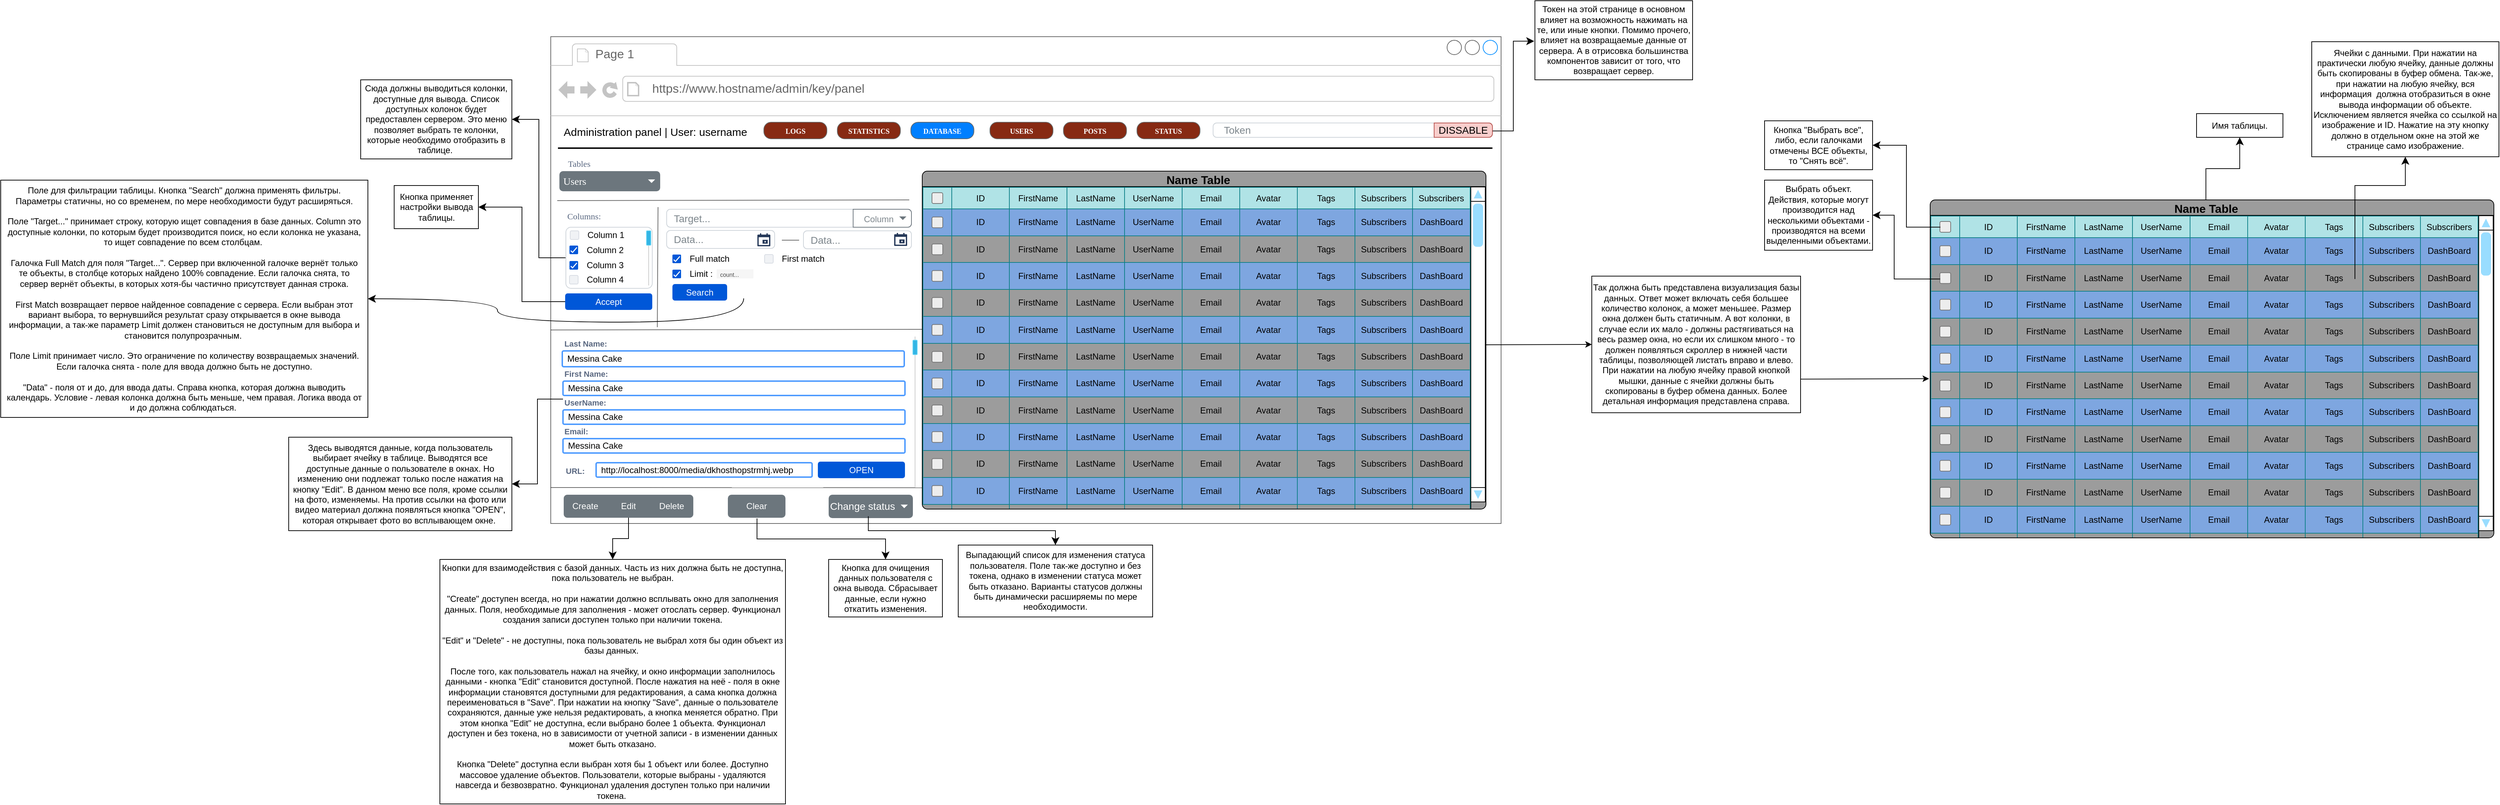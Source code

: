 <mxfile version="24.7.16">
  <diagram name="Страница — 1" id="I9b2rhlldtggpzdVo2Wk">
    <mxGraphModel dx="5127" dy="-561" grid="1" gridSize="10" guides="1" tooltips="1" connect="1" arrows="1" fold="1" page="1" pageScale="1" pageWidth="827" pageHeight="1169" background="#ffffff" math="0" shadow="0">
      <root>
        <mxCell id="0" />
        <mxCell id="1" parent="0" />
        <mxCell id="IYKv4-9v9WQwq1Tj8tWP-234" value="" style="strokeWidth=1;shadow=0;dashed=0;align=left;html=1;shape=mxgraph.mockup.containers.browserWindow;rSize=0;strokeColor=#666666;strokeColor2=#008cff;strokeColor3=#c4c4c4;mainText=,;recursiveResize=0;container=0;" parent="1" vertex="1">
          <mxGeometry x="-246" y="2563" width="1320" height="677" as="geometry" />
        </mxCell>
        <mxCell id="IYKv4-9v9WQwq1Tj8tWP-235" value="Page 1" style="strokeWidth=1;shadow=0;dashed=0;align=center;html=1;shape=mxgraph.mockup.containers.anchor;fontSize=17;fontColor=#666666;align=left;whiteSpace=wrap;" parent="1" vertex="1">
          <mxGeometry x="-186" y="2575" width="110" height="26" as="geometry" />
        </mxCell>
        <mxCell id="IYKv4-9v9WQwq1Tj8tWP-236" value="&lt;span style=&quot;color: rgba(0, 0, 0, 0); font-family: monospace; font-size: 0px;&quot;&gt;%3CmxGraphModel%3E%3Croot%3E%3CmxCell%20id%3D%220%22%2F%3E%3CmxCell%20id%3D%221%22%20parent%3D%220%22%2F%3E%3CmxCell%20id%3D%222%22%20value%3D%22https%3A%2F%2Fwww.hostname%2Fadmin%2Fkey%2Fpanel%22%20style%3D%22strokeWidth%3D1%3Bshadow%3D0%3Bdashed%3D0%3Balign%3Dcenter%3Bhtml%3D1%3Bshape%3Dmxgraph.mockup.containers.anchor%3BrSize%3D0%3BfontSize%3D17%3BfontColor%3D%23666666%3Balign%3Dleft%3B%22%20vertex%3D%221%22%20parent%3D%221%22%3E%3CmxGeometry%20x%3D%2250%22%20y%3D%223740%22%20width%3D%22580%22%20height%3D%2226%22%20as%3D%22geometry%22%2F%3E%3C%2FmxCell%3E%3C%2Froot%3E%3C%2FmxGraphModel%3E&lt;/span&gt;" style="strokeWidth=1;shadow=0;dashed=0;align=center;html=1;shape=mxgraph.mockup.containers.anchor;rSize=0;fontSize=17;fontColor=#666666;align=left;" parent="1" vertex="1">
          <mxGeometry x="-116" y="2623" width="570" height="26" as="geometry" />
        </mxCell>
        <mxCell id="IYKv4-9v9WQwq1Tj8tWP-237" value="Token" style="html=1;shadow=0;dashed=0;shape=mxgraph.bootstrap.rrect;rSize=5;strokeColor=#CED4DA;html=1;whiteSpace=wrap;fillColor=#FFFFFF;fontColor=#7D868C;align=left;spacingLeft=0;spacing=15;fontSize=14;" parent="1" vertex="1">
          <mxGeometry x="674" y="2683" width="388" height="20" as="geometry" />
        </mxCell>
        <mxCell id="IYKv4-9v9WQwq1Tj8tWP-238" value="DISSABLE" style="html=1;shadow=0;dashed=0;shape=mxgraph.bootstrap.rightButton;strokeColor=#b85450;fillColor=#f8cecc;rSize=5;perimeter=none;whiteSpace=wrap;resizeHeight=1;fontSize=14;labelBackgroundColor=none;" parent="IYKv4-9v9WQwq1Tj8tWP-237" vertex="1">
          <mxGeometry x="1" width="81" height="20" relative="1" as="geometry">
            <mxPoint x="-81" as="offset" />
          </mxGeometry>
        </mxCell>
        <mxCell id="IYKv4-9v9WQwq1Tj8tWP-239" value="" style="line;strokeWidth=2;html=1;textOpacity=20;" parent="1" vertex="1">
          <mxGeometry x="-236" y="2713" width="1298" height="10" as="geometry" />
        </mxCell>
        <mxCell id="IYKv4-9v9WQwq1Tj8tWP-240" value="&lt;font style=&quot;font-size: 15px;&quot;&gt;Administration panel | User: username&lt;/font&gt;" style="text;html=1;align=left;verticalAlign=middle;whiteSpace=wrap;rounded=0;" parent="1" vertex="1">
          <mxGeometry x="-230" y="2680" width="320" height="30" as="geometry" />
        </mxCell>
        <mxCell id="IYKv4-9v9WQwq1Tj8tWP-241" value="" style="group;fontSize=11;" parent="1" vertex="1" connectable="0">
          <mxGeometry x="50" y="2682" width="598" height="23" as="geometry" />
        </mxCell>
        <mxCell id="IYKv4-9v9WQwq1Tj8tWP-242" value="LOGS" style="strokeWidth=1;shadow=0;dashed=0;align=center;html=1;shape=mxgraph.mockup.buttons.button;strokeColor=#666666;fontColor=#ffffff;mainText=;buttonStyle=round;fontSize=10;fontStyle=1;fillColor=#872A13;whiteSpace=wrap;fontFamily=Lucida Console;" parent="IYKv4-9v9WQwq1Tj8tWP-241" vertex="1">
          <mxGeometry width="87.512" height="23" as="geometry" />
        </mxCell>
        <mxCell id="IYKv4-9v9WQwq1Tj8tWP-243" value="STATISTICS" style="strokeWidth=1;shadow=0;dashed=0;align=center;html=1;shape=mxgraph.mockup.buttons.button;strokeColor=#666666;fontColor=#ffffff;mainText=;buttonStyle=round;fontSize=10;fontStyle=1;fillColor=#872A13;whiteSpace=wrap;fontFamily=Lucida Console;" parent="IYKv4-9v9WQwq1Tj8tWP-241" vertex="1">
          <mxGeometry x="102.098" width="87.512" height="23" as="geometry" />
        </mxCell>
        <mxCell id="IYKv4-9v9WQwq1Tj8tWP-244" value="DATABASE" style="strokeWidth=1;shadow=0;dashed=0;align=center;html=1;shape=mxgraph.mockup.buttons.button;strokeColor=#666666;fontColor=#ffffff;mainText=;buttonStyle=round;fontSize=10;fontStyle=1;fillColor=#007FFF;whiteSpace=wrap;fontFamily=Lucida Console;" parent="IYKv4-9v9WQwq1Tj8tWP-241" vertex="1">
          <mxGeometry x="204.195" width="87.512" height="23" as="geometry" />
        </mxCell>
        <mxCell id="IYKv4-9v9WQwq1Tj8tWP-245" value="USERS" style="strokeWidth=1;shadow=0;dashed=0;align=center;html=1;shape=mxgraph.mockup.buttons.button;strokeColor=#666666;fontColor=#ffffff;mainText=;buttonStyle=round;fontSize=10;fontStyle=1;fillColor=#872A13;whiteSpace=wrap;fontFamily=Lucida Console;" parent="IYKv4-9v9WQwq1Tj8tWP-241" vertex="1">
          <mxGeometry x="314.072" width="87.512" height="23" as="geometry" />
        </mxCell>
        <mxCell id="IYKv4-9v9WQwq1Tj8tWP-246" value="POSTS" style="strokeWidth=1;shadow=0;dashed=0;align=center;html=1;shape=mxgraph.mockup.buttons.button;strokeColor=#666666;fontColor=#ffffff;mainText=;buttonStyle=round;fontSize=10;fontStyle=1;fillColor=#872A13;whiteSpace=wrap;fontFamily=Lucida Console;" parent="IYKv4-9v9WQwq1Tj8tWP-241" vertex="1">
          <mxGeometry x="416.169" width="87.512" height="23" as="geometry" />
        </mxCell>
        <mxCell id="IYKv4-9v9WQwq1Tj8tWP-247" value="STATUS" style="strokeWidth=1;shadow=0;dashed=0;align=center;html=1;shape=mxgraph.mockup.buttons.button;strokeColor=#666666;fontColor=#ffffff;mainText=;buttonStyle=round;fontSize=10;fontStyle=1;fillColor=#872A13;whiteSpace=wrap;fontFamily=Lucida Console;" parent="IYKv4-9v9WQwq1Tj8tWP-241" vertex="1">
          <mxGeometry x="518.267" width="87.512" height="23" as="geometry" />
        </mxCell>
        <mxCell id="IYKv4-9v9WQwq1Tj8tWP-398" value="https://www.hostname/admin/key/panel" style="strokeWidth=1;shadow=0;dashed=0;align=center;html=1;shape=mxgraph.mockup.containers.anchor;rSize=0;fontSize=17;fontColor=#666666;align=left;" parent="1" vertex="1">
          <mxGeometry x="-107" y="2623" width="580" height="26" as="geometry" />
        </mxCell>
        <mxCell id="pcHkiCTDvIIA6gQqM7IC-1119" value="&lt;font style=&quot;font-size: 12px;&quot;&gt;Tables&lt;/font&gt;" style="rounded=1;fillColor=none;strokeColor=none;html=1;fontColor=#596780;align=left;fontSize=12;spacingLeft=10;fontSize=11;sketch=1;hachureGap=4;pointerEvents=0;fontFamily=Lucida Console;" parent="1" vertex="1">
          <mxGeometry x="-234" y="2730" width="100" height="20" as="geometry" />
        </mxCell>
        <mxCell id="pcHkiCTDvIIA6gQqM7IC-1122" value="&lt;font face=&quot;Lucida Console&quot;&gt;&amp;nbsp;Users&lt;/font&gt;" style="html=1;shadow=0;dashed=0;shape=mxgraph.bootstrap.rrect;rSize=5;strokeColor=none;strokeWidth=1;fillColor=#6C767D;fontColor=#ffffff;whiteSpace=wrap;align=left;verticalAlign=middle;fontStyle=0;fontSize=14;spacingRight=20;" parent="1" vertex="1">
          <mxGeometry x="-234" y="2750" width="140" height="28" as="geometry" />
        </mxCell>
        <mxCell id="pcHkiCTDvIIA6gQqM7IC-1123" value="" style="shape=triangle;direction=south;fillColor=#ffffff;strokeColor=none;perimeter=none;" parent="pcHkiCTDvIIA6gQqM7IC-1122" vertex="1">
          <mxGeometry x="1" y="0.5" width="10" height="5" relative="1" as="geometry">
            <mxPoint x="-17" y="-2.5" as="offset" />
          </mxGeometry>
        </mxCell>
        <mxCell id="tqcLOM60gqUsvPTXYX9Y-473" value="" style="endArrow=none;html=1;rounded=0;opacity=60;" parent="1" edge="1">
          <mxGeometry width="50" height="50" relative="1" as="geometry">
            <mxPoint x="-237" y="2791" as="sourcePoint" />
            <mxPoint x="252" y="2790" as="targetPoint" />
          </mxGeometry>
        </mxCell>
        <mxCell id="tqcLOM60gqUsvPTXYX9Y-794" value="" style="endArrow=none;html=1;rounded=0;opacity=60;exitX=0;exitY=0.619;exitDx=0;exitDy=0;exitPerimeter=0;" parent="1" edge="1">
          <mxGeometry width="50" height="50" relative="1" as="geometry">
            <mxPoint x="-246" y="2970.823" as="sourcePoint" />
            <mxPoint x="270" y="2970" as="targetPoint" />
          </mxGeometry>
        </mxCell>
        <mxCell id="tqcLOM60gqUsvPTXYX9Y-795" value="" style="endArrow=none;html=1;rounded=0;opacity=60;exitX=0;exitY=0.916;exitDx=0;exitDy=0;exitPerimeter=0;" parent="1" edge="1">
          <mxGeometry width="50" height="50" relative="1" as="geometry">
            <mxPoint x="-246" y="3190.002" as="sourcePoint" />
            <mxPoint x="270" y="3190.23" as="targetPoint" />
          </mxGeometry>
        </mxCell>
        <mxCell id="Md42R0rfyFx2uFYkMSRy-77" value="" style="verticalLabelPosition=bottom;verticalAlign=top;html=1;shadow=0;dashed=0;strokeWidth=1;shape=mxgraph.android.quickscroll3;dy=0.072;fillColor=#33b5e5;strokeColor=#66D5F5;" parent="1" vertex="1">
          <mxGeometry x="257" y="2980" width="6" height="210" as="geometry" />
        </mxCell>
        <mxCell id="Md42R0rfyFx2uFYkMSRy-264" value="" style="group" parent="1" vertex="1" connectable="0">
          <mxGeometry x="270" y="2750" width="783" height="470" as="geometry" />
        </mxCell>
        <mxCell id="pcHkiCTDvIIA6gQqM7IC-387" value="" style="rounded=1;whiteSpace=wrap;html=1;absoluteArcSize=1;arcSize=14;strokeWidth=1;shadow=0;fillColor=#9C9C9C;" parent="Md42R0rfyFx2uFYkMSRy-264" vertex="1">
          <mxGeometry width="783" height="470" as="geometry" />
        </mxCell>
        <mxCell id="tqcLOM60gqUsvPTXYX9Y-365" value="" style="line;strokeWidth=1;direction=south;html=1;strokeColor=#0E8088;" parent="Md42R0rfyFx2uFYkMSRy-264" vertex="1">
          <mxGeometry x="759" y="463.5" width="4" height="6" as="geometry" />
        </mxCell>
        <mxCell id="tqcLOM60gqUsvPTXYX9Y-367" value="" style="line;strokeWidth=1;direction=south;html=1;" parent="Md42R0rfyFx2uFYkMSRy-264" vertex="1">
          <mxGeometry x="760" y="459" width="4" height="11" as="geometry" />
        </mxCell>
        <mxCell id="pcHkiCTDvIIA6gQqM7IC-388" value="" style="line;strokeWidth=2;html=1;" parent="Md42R0rfyFx2uFYkMSRy-264" vertex="1">
          <mxGeometry y="17" width="783" height="10" as="geometry" />
        </mxCell>
        <mxCell id="pcHkiCTDvIIA6gQqM7IC-389" value="Name Table" style="text;strokeColor=none;fillColor=none;html=1;fontSize=16;fontStyle=1;verticalAlign=middle;align=center;" parent="Md42R0rfyFx2uFYkMSRy-264" vertex="1">
          <mxGeometry x="346" width="74" height="23" as="geometry" />
        </mxCell>
        <mxCell id="tqcLOM60gqUsvPTXYX9Y-135" value="" style="shape=tableRow;horizontal=0;startSize=0;swimlaneHead=0;swimlaneBody=0;top=0;left=0;bottom=0;right=0;dropTarget=0;collapsible=0;recursiveResize=0;expand=0;fontStyle=0;fillColor=none;strokeColor=inherit;" parent="Md42R0rfyFx2uFYkMSRy-264" vertex="1">
          <mxGeometry x="540" y="22" width="180" height="47" as="geometry" />
        </mxCell>
        <mxCell id="tqcLOM60gqUsvPTXYX9Y-377" value="" style="verticalLabelPosition=bottom;shadow=0;dashed=0;align=center;html=1;verticalAlign=top;strokeWidth=1;shape=mxgraph.mockup.navigation.scrollBar;strokeColor=#000000;barPos=99.033;fillColor2=#99ddff;strokeColor2=none;direction=north;" parent="Md42R0rfyFx2uFYkMSRy-264" vertex="1">
          <mxGeometry x="762" y="22" width="20" height="438" as="geometry" />
        </mxCell>
        <mxCell id="Md42R0rfyFx2uFYkMSRy-79" value="ID" style="connectable=0;recursiveResize=0;align=center;whiteSpace=wrap;html=1;fillColor=#b0e3e6;strokeColor=#0e8088;" parent="Md42R0rfyFx2uFYkMSRy-264" vertex="1">
          <mxGeometry x="41" y="22.5" width="80" height="30" as="geometry">
            <mxRectangle width="60" height="47" as="alternateBounds" />
          </mxGeometry>
        </mxCell>
        <mxCell id="Md42R0rfyFx2uFYkMSRy-81" value="FirstName" style="connectable=0;recursiveResize=0;align=center;whiteSpace=wrap;html=1;fillColor=#b0e3e6;strokeColor=#0e8088;" parent="Md42R0rfyFx2uFYkMSRy-264" vertex="1">
          <mxGeometry x="121" y="22.5" width="80" height="30" as="geometry">
            <mxRectangle width="60" height="47" as="alternateBounds" />
          </mxGeometry>
        </mxCell>
        <mxCell id="Md42R0rfyFx2uFYkMSRy-83" value="LastName" style="connectable=0;recursiveResize=0;align=center;whiteSpace=wrap;html=1;fillColor=#b0e3e6;strokeColor=#0e8088;" parent="Md42R0rfyFx2uFYkMSRy-264" vertex="1">
          <mxGeometry x="201" y="22.5" width="80" height="30" as="geometry">
            <mxRectangle width="60" height="47" as="alternateBounds" />
          </mxGeometry>
        </mxCell>
        <mxCell id="Md42R0rfyFx2uFYkMSRy-84" value="UserName" style="connectable=0;recursiveResize=0;align=center;whiteSpace=wrap;html=1;fillColor=#b0e3e6;strokeColor=#0e8088;" parent="Md42R0rfyFx2uFYkMSRy-264" vertex="1">
          <mxGeometry x="281" y="22.5" width="80" height="30" as="geometry">
            <mxRectangle width="60" height="47" as="alternateBounds" />
          </mxGeometry>
        </mxCell>
        <mxCell id="Md42R0rfyFx2uFYkMSRy-85" value="Email" style="connectable=0;recursiveResize=0;align=center;whiteSpace=wrap;html=1;fillColor=#b0e3e6;strokeColor=#0e8088;" parent="Md42R0rfyFx2uFYkMSRy-264" vertex="1">
          <mxGeometry x="361" y="22.5" width="80" height="30" as="geometry">
            <mxRectangle width="60" height="47" as="alternateBounds" />
          </mxGeometry>
        </mxCell>
        <mxCell id="Md42R0rfyFx2uFYkMSRy-86" value="Avatar" style="connectable=0;recursiveResize=0;align=center;whiteSpace=wrap;html=1;fillColor=#b0e3e6;strokeColor=#0e8088;" parent="Md42R0rfyFx2uFYkMSRy-264" vertex="1">
          <mxGeometry x="441" y="22.5" width="80" height="30" as="geometry">
            <mxRectangle width="60" height="47" as="alternateBounds" />
          </mxGeometry>
        </mxCell>
        <mxCell id="Md42R0rfyFx2uFYkMSRy-87" value="Tags" style="connectable=0;recursiveResize=0;align=center;whiteSpace=wrap;html=1;fillColor=#b0e3e6;strokeColor=#0e8088;" parent="Md42R0rfyFx2uFYkMSRy-264" vertex="1">
          <mxGeometry x="521" y="22.5" width="80" height="30" as="geometry">
            <mxRectangle width="60" height="47" as="alternateBounds" />
          </mxGeometry>
        </mxCell>
        <mxCell id="Md42R0rfyFx2uFYkMSRy-88" value="Subscribers" style="connectable=0;recursiveResize=0;align=center;whiteSpace=wrap;html=1;fillColor=#b0e3e6;strokeColor=#0e8088;" parent="Md42R0rfyFx2uFYkMSRy-264" vertex="1">
          <mxGeometry x="601" y="22.5" width="80" height="30" as="geometry">
            <mxRectangle width="60" height="47" as="alternateBounds" />
          </mxGeometry>
        </mxCell>
        <mxCell id="Md42R0rfyFx2uFYkMSRy-89" value="Subscribers" style="connectable=0;recursiveResize=0;align=center;whiteSpace=wrap;html=1;fillColor=#b0e3e6;strokeColor=#0e8088;" parent="Md42R0rfyFx2uFYkMSRy-264" vertex="1">
          <mxGeometry x="681" y="22.5" width="80" height="30" as="geometry">
            <mxRectangle width="60" height="47" as="alternateBounds" />
          </mxGeometry>
        </mxCell>
        <mxCell id="Md42R0rfyFx2uFYkMSRy-92" value="ID" style="connectable=0;recursiveResize=0;align=center;whiteSpace=wrap;html=1;fillColor=#7EA6E0;strokeColor=#0e8088;" parent="Md42R0rfyFx2uFYkMSRy-264" vertex="1">
          <mxGeometry x="41" y="52.5" width="80" height="37.5" as="geometry">
            <mxRectangle width="60" height="47" as="alternateBounds" />
          </mxGeometry>
        </mxCell>
        <mxCell id="Md42R0rfyFx2uFYkMSRy-93" value="FirstName" style="connectable=0;recursiveResize=0;align=center;whiteSpace=wrap;html=1;fillColor=#7EA6E0;strokeColor=#0e8088;" parent="Md42R0rfyFx2uFYkMSRy-264" vertex="1">
          <mxGeometry x="121" y="52.5" width="80" height="37.5" as="geometry">
            <mxRectangle width="60" height="47" as="alternateBounds" />
          </mxGeometry>
        </mxCell>
        <mxCell id="Md42R0rfyFx2uFYkMSRy-94" value="LastName" style="connectable=0;recursiveResize=0;align=center;whiteSpace=wrap;html=1;fillColor=#7EA6E0;strokeColor=#0e8088;" parent="Md42R0rfyFx2uFYkMSRy-264" vertex="1">
          <mxGeometry x="201" y="52.5" width="80" height="37.5" as="geometry">
            <mxRectangle width="60" height="47" as="alternateBounds" />
          </mxGeometry>
        </mxCell>
        <mxCell id="Md42R0rfyFx2uFYkMSRy-95" value="UserName" style="connectable=0;recursiveResize=0;align=center;whiteSpace=wrap;html=1;fillColor=#7EA6E0;strokeColor=#0e8088;" parent="Md42R0rfyFx2uFYkMSRy-264" vertex="1">
          <mxGeometry x="281" y="52.5" width="80" height="37.5" as="geometry">
            <mxRectangle width="60" height="47" as="alternateBounds" />
          </mxGeometry>
        </mxCell>
        <mxCell id="Md42R0rfyFx2uFYkMSRy-96" value="Email" style="connectable=0;recursiveResize=0;align=center;whiteSpace=wrap;html=1;fillColor=#7EA6E0;strokeColor=#0e8088;" parent="Md42R0rfyFx2uFYkMSRy-264" vertex="1">
          <mxGeometry x="361" y="52.5" width="80" height="37.5" as="geometry">
            <mxRectangle width="60" height="47" as="alternateBounds" />
          </mxGeometry>
        </mxCell>
        <mxCell id="Md42R0rfyFx2uFYkMSRy-97" value="Avatar" style="connectable=0;recursiveResize=0;align=center;whiteSpace=wrap;html=1;fillColor=#7EA6E0;strokeColor=#0e8088;" parent="Md42R0rfyFx2uFYkMSRy-264" vertex="1">
          <mxGeometry x="441" y="52.5" width="80" height="37.5" as="geometry">
            <mxRectangle width="60" height="47" as="alternateBounds" />
          </mxGeometry>
        </mxCell>
        <mxCell id="Md42R0rfyFx2uFYkMSRy-98" value="Tags" style="connectable=0;recursiveResize=0;align=center;whiteSpace=wrap;html=1;fillColor=#7EA6E0;strokeColor=#0e8088;" parent="Md42R0rfyFx2uFYkMSRy-264" vertex="1">
          <mxGeometry x="521" y="52.5" width="80" height="37.5" as="geometry">
            <mxRectangle width="60" height="47" as="alternateBounds" />
          </mxGeometry>
        </mxCell>
        <mxCell id="Md42R0rfyFx2uFYkMSRy-99" value="Subscribers" style="connectable=0;recursiveResize=0;align=center;whiteSpace=wrap;html=1;fillColor=#7EA6E0;strokeColor=#0e8088;" parent="Md42R0rfyFx2uFYkMSRy-264" vertex="1">
          <mxGeometry x="601" y="52.5" width="80" height="37.5" as="geometry">
            <mxRectangle width="60" height="47" as="alternateBounds" />
          </mxGeometry>
        </mxCell>
        <mxCell id="Md42R0rfyFx2uFYkMSRy-100" value="DashBoard" style="connectable=0;recursiveResize=0;align=center;whiteSpace=wrap;html=1;fillColor=#7EA6E0;strokeColor=#0e8088;" parent="Md42R0rfyFx2uFYkMSRy-264" vertex="1">
          <mxGeometry x="681" y="52.5" width="80" height="37.5" as="geometry">
            <mxRectangle width="60" height="47" as="alternateBounds" />
          </mxGeometry>
        </mxCell>
        <mxCell id="Md42R0rfyFx2uFYkMSRy-102" value="" style="group" parent="Md42R0rfyFx2uFYkMSRy-264" vertex="1" connectable="0">
          <mxGeometry x="1" y="52.5" width="40" height="37.5" as="geometry" />
        </mxCell>
        <mxCell id="Md42R0rfyFx2uFYkMSRy-91" value="" style="connectable=0;recursiveResize=0;align=center;whiteSpace=wrap;html=1;fillColor=#7EA6E0;strokeColor=#0e8088;" parent="Md42R0rfyFx2uFYkMSRy-102" vertex="1">
          <mxGeometry width="40" height="37.5" as="geometry">
            <mxRectangle width="60" height="47" as="alternateBounds" />
          </mxGeometry>
        </mxCell>
        <mxCell id="Md42R0rfyFx2uFYkMSRy-101" value="" style="html=1;shadow=0;dashed=0;shape=mxgraph.bootstrap.checkbox2;labelPosition=right;verticalLabelPosition=middle;align=left;verticalAlign=middle;gradientColor=none;fillColor=#EDEDED;checked=0;spacing=5;checkedFill=#0085FC;checkedStroke=#ffffff;sketch=0;strokeColor=#737373;" parent="Md42R0rfyFx2uFYkMSRy-102" vertex="1">
          <mxGeometry x="12.5" y="11.25" width="15" height="15" as="geometry" />
        </mxCell>
        <mxCell id="Md42R0rfyFx2uFYkMSRy-103" value="" style="group" parent="Md42R0rfyFx2uFYkMSRy-264" vertex="1" connectable="0">
          <mxGeometry x="1" y="22.5" width="40" height="30" as="geometry" />
        </mxCell>
        <mxCell id="tqcLOM60gqUsvPTXYX9Y-273" value="" style="connectable=0;recursiveResize=0;align=center;whiteSpace=wrap;html=1;fillColor=#b0e3e6;strokeColor=#0e8088;" parent="Md42R0rfyFx2uFYkMSRy-103" vertex="1">
          <mxGeometry width="40" height="30" as="geometry">
            <mxRectangle width="60" height="47" as="alternateBounds" />
          </mxGeometry>
        </mxCell>
        <mxCell id="Md42R0rfyFx2uFYkMSRy-82" value="" style="html=1;shadow=0;dashed=0;shape=mxgraph.bootstrap.checkbox2;labelPosition=right;verticalLabelPosition=middle;align=left;verticalAlign=middle;gradientColor=none;fillColor=#EDEDED;checked=0;spacing=5;checkedFill=#0085FC;checkedStroke=#ffffff;sketch=0;strokeColor=#737373;" parent="Md42R0rfyFx2uFYkMSRy-103" vertex="1">
          <mxGeometry x="12.5" y="7.5" width="15" height="15" as="geometry" />
        </mxCell>
        <mxCell id="Md42R0rfyFx2uFYkMSRy-104" value="" style="group;fillColor=#9C9C9C;" parent="Md42R0rfyFx2uFYkMSRy-264" vertex="1" connectable="0">
          <mxGeometry x="1" y="90" width="40" height="37.5" as="geometry" />
        </mxCell>
        <mxCell id="Md42R0rfyFx2uFYkMSRy-105" value="" style="connectable=0;recursiveResize=0;align=center;whiteSpace=wrap;html=1;fillColor=#9C9C9C;strokeColor=#0e8088;" parent="Md42R0rfyFx2uFYkMSRy-104" vertex="1">
          <mxGeometry width="40" height="37.5" as="geometry">
            <mxRectangle width="60" height="47" as="alternateBounds" />
          </mxGeometry>
        </mxCell>
        <mxCell id="Md42R0rfyFx2uFYkMSRy-106" value="" style="html=1;shadow=0;dashed=0;shape=mxgraph.bootstrap.checkbox2;labelPosition=right;verticalLabelPosition=middle;align=left;verticalAlign=middle;gradientColor=none;fillColor=#EDEDED;checked=0;spacing=5;checkedFill=#0085FC;checkedStroke=#ffffff;sketch=0;strokeColor=#737373;" parent="Md42R0rfyFx2uFYkMSRy-104" vertex="1">
          <mxGeometry x="12.5" y="11.25" width="15" height="15" as="geometry" />
        </mxCell>
        <mxCell id="Md42R0rfyFx2uFYkMSRy-107" value="ID" style="connectable=0;recursiveResize=0;align=center;whiteSpace=wrap;html=1;fillColor=#9C9C9C;strokeColor=#0e8088;" parent="Md42R0rfyFx2uFYkMSRy-264" vertex="1">
          <mxGeometry x="41" y="90" width="80" height="37.5" as="geometry">
            <mxRectangle width="60" height="47" as="alternateBounds" />
          </mxGeometry>
        </mxCell>
        <mxCell id="Md42R0rfyFx2uFYkMSRy-108" value="FirstName" style="connectable=0;recursiveResize=0;align=center;whiteSpace=wrap;html=1;fillColor=#9C9C9C;strokeColor=#0e8088;" parent="Md42R0rfyFx2uFYkMSRy-264" vertex="1">
          <mxGeometry x="121" y="90" width="80" height="37.5" as="geometry">
            <mxRectangle width="60" height="47" as="alternateBounds" />
          </mxGeometry>
        </mxCell>
        <mxCell id="Md42R0rfyFx2uFYkMSRy-109" value="LastName" style="connectable=0;recursiveResize=0;align=center;whiteSpace=wrap;html=1;fillColor=#9C9C9C;strokeColor=#0e8088;" parent="Md42R0rfyFx2uFYkMSRy-264" vertex="1">
          <mxGeometry x="201" y="90" width="80" height="37.5" as="geometry">
            <mxRectangle width="60" height="47" as="alternateBounds" />
          </mxGeometry>
        </mxCell>
        <mxCell id="Md42R0rfyFx2uFYkMSRy-110" value="UserName" style="connectable=0;recursiveResize=0;align=center;whiteSpace=wrap;html=1;fillColor=#9C9C9C;strokeColor=#0e8088;" parent="Md42R0rfyFx2uFYkMSRy-264" vertex="1">
          <mxGeometry x="281" y="90" width="80" height="37.5" as="geometry">
            <mxRectangle width="60" height="47" as="alternateBounds" />
          </mxGeometry>
        </mxCell>
        <mxCell id="Md42R0rfyFx2uFYkMSRy-111" value="Email" style="connectable=0;recursiveResize=0;align=center;whiteSpace=wrap;html=1;fillColor=#9C9C9C;strokeColor=#0e8088;" parent="Md42R0rfyFx2uFYkMSRy-264" vertex="1">
          <mxGeometry x="361" y="90" width="80" height="37.5" as="geometry">
            <mxRectangle width="60" height="47" as="alternateBounds" />
          </mxGeometry>
        </mxCell>
        <mxCell id="Md42R0rfyFx2uFYkMSRy-112" value="Avatar" style="connectable=0;recursiveResize=0;align=center;whiteSpace=wrap;html=1;fillColor=#9C9C9C;strokeColor=#0e8088;" parent="Md42R0rfyFx2uFYkMSRy-264" vertex="1">
          <mxGeometry x="441" y="90" width="80" height="37.5" as="geometry">
            <mxRectangle width="60" height="47" as="alternateBounds" />
          </mxGeometry>
        </mxCell>
        <mxCell id="Md42R0rfyFx2uFYkMSRy-113" value="Tags" style="connectable=0;recursiveResize=0;align=center;whiteSpace=wrap;html=1;fillColor=#9C9C9C;strokeColor=#0e8088;" parent="Md42R0rfyFx2uFYkMSRy-264" vertex="1">
          <mxGeometry x="521" y="90" width="80" height="37.5" as="geometry">
            <mxRectangle width="60" height="47" as="alternateBounds" />
          </mxGeometry>
        </mxCell>
        <mxCell id="Md42R0rfyFx2uFYkMSRy-114" value="Subscribers" style="connectable=0;recursiveResize=0;align=center;whiteSpace=wrap;html=1;fillColor=#9C9C9C;strokeColor=#0e8088;" parent="Md42R0rfyFx2uFYkMSRy-264" vertex="1">
          <mxGeometry x="601" y="90" width="80" height="37.5" as="geometry">
            <mxRectangle width="60" height="47" as="alternateBounds" />
          </mxGeometry>
        </mxCell>
        <mxCell id="Md42R0rfyFx2uFYkMSRy-115" value="DashBoard" style="connectable=0;recursiveResize=0;align=center;whiteSpace=wrap;html=1;fillColor=#9C9C9C;strokeColor=#0e8088;" parent="Md42R0rfyFx2uFYkMSRy-264" vertex="1">
          <mxGeometry x="681" y="90" width="80" height="37.5" as="geometry">
            <mxRectangle width="60" height="47" as="alternateBounds" />
          </mxGeometry>
        </mxCell>
        <mxCell id="Md42R0rfyFx2uFYkMSRy-123" value="ID" style="connectable=0;recursiveResize=0;align=center;whiteSpace=wrap;html=1;fillColor=#7EA6E0;strokeColor=#0e8088;" parent="Md42R0rfyFx2uFYkMSRy-264" vertex="1">
          <mxGeometry x="41" y="127" width="80" height="37.5" as="geometry">
            <mxRectangle width="60" height="47" as="alternateBounds" />
          </mxGeometry>
        </mxCell>
        <mxCell id="Md42R0rfyFx2uFYkMSRy-124" value="FirstName" style="connectable=0;recursiveResize=0;align=center;whiteSpace=wrap;html=1;fillColor=#7EA6E0;strokeColor=#0e8088;" parent="Md42R0rfyFx2uFYkMSRy-264" vertex="1">
          <mxGeometry x="121" y="127" width="80" height="37.5" as="geometry">
            <mxRectangle width="60" height="47" as="alternateBounds" />
          </mxGeometry>
        </mxCell>
        <mxCell id="Md42R0rfyFx2uFYkMSRy-125" value="LastName" style="connectable=0;recursiveResize=0;align=center;whiteSpace=wrap;html=1;fillColor=#7EA6E0;strokeColor=#0e8088;" parent="Md42R0rfyFx2uFYkMSRy-264" vertex="1">
          <mxGeometry x="201" y="127" width="80" height="37.5" as="geometry">
            <mxRectangle width="60" height="47" as="alternateBounds" />
          </mxGeometry>
        </mxCell>
        <mxCell id="Md42R0rfyFx2uFYkMSRy-126" value="UserName" style="connectable=0;recursiveResize=0;align=center;whiteSpace=wrap;html=1;fillColor=#7EA6E0;strokeColor=#0e8088;" parent="Md42R0rfyFx2uFYkMSRy-264" vertex="1">
          <mxGeometry x="281" y="127" width="80" height="37.5" as="geometry">
            <mxRectangle width="60" height="47" as="alternateBounds" />
          </mxGeometry>
        </mxCell>
        <mxCell id="Md42R0rfyFx2uFYkMSRy-127" value="Email" style="connectable=0;recursiveResize=0;align=center;whiteSpace=wrap;html=1;fillColor=#7EA6E0;strokeColor=#0e8088;" parent="Md42R0rfyFx2uFYkMSRy-264" vertex="1">
          <mxGeometry x="361" y="127" width="80" height="37.5" as="geometry">
            <mxRectangle width="60" height="47" as="alternateBounds" />
          </mxGeometry>
        </mxCell>
        <mxCell id="Md42R0rfyFx2uFYkMSRy-128" value="Avatar" style="connectable=0;recursiveResize=0;align=center;whiteSpace=wrap;html=1;fillColor=#7EA6E0;strokeColor=#0e8088;" parent="Md42R0rfyFx2uFYkMSRy-264" vertex="1">
          <mxGeometry x="441" y="127" width="80" height="37.5" as="geometry">
            <mxRectangle width="60" height="47" as="alternateBounds" />
          </mxGeometry>
        </mxCell>
        <mxCell id="Md42R0rfyFx2uFYkMSRy-129" value="Tags" style="connectable=0;recursiveResize=0;align=center;whiteSpace=wrap;html=1;fillColor=#7EA6E0;strokeColor=#0e8088;" parent="Md42R0rfyFx2uFYkMSRy-264" vertex="1">
          <mxGeometry x="521" y="127" width="80" height="37.5" as="geometry">
            <mxRectangle width="60" height="47" as="alternateBounds" />
          </mxGeometry>
        </mxCell>
        <mxCell id="Md42R0rfyFx2uFYkMSRy-130" value="Subscribers" style="connectable=0;recursiveResize=0;align=center;whiteSpace=wrap;html=1;fillColor=#7EA6E0;strokeColor=#0e8088;" parent="Md42R0rfyFx2uFYkMSRy-264" vertex="1">
          <mxGeometry x="601" y="127" width="80" height="37.5" as="geometry">
            <mxRectangle width="60" height="47" as="alternateBounds" />
          </mxGeometry>
        </mxCell>
        <mxCell id="Md42R0rfyFx2uFYkMSRy-131" value="DashBoard" style="connectable=0;recursiveResize=0;align=center;whiteSpace=wrap;html=1;fillColor=#7EA6E0;strokeColor=#0e8088;" parent="Md42R0rfyFx2uFYkMSRy-264" vertex="1">
          <mxGeometry x="681" y="127" width="80" height="37.5" as="geometry">
            <mxRectangle width="60" height="47" as="alternateBounds" />
          </mxGeometry>
        </mxCell>
        <mxCell id="Md42R0rfyFx2uFYkMSRy-132" value="" style="group" parent="Md42R0rfyFx2uFYkMSRy-264" vertex="1" connectable="0">
          <mxGeometry x="1" y="127" width="40" height="37.5" as="geometry" />
        </mxCell>
        <mxCell id="Md42R0rfyFx2uFYkMSRy-133" value="" style="connectable=0;recursiveResize=0;align=center;whiteSpace=wrap;html=1;fillColor=#7EA6E0;strokeColor=#0e8088;" parent="Md42R0rfyFx2uFYkMSRy-132" vertex="1">
          <mxGeometry width="40" height="37.5" as="geometry">
            <mxRectangle width="60" height="47" as="alternateBounds" />
          </mxGeometry>
        </mxCell>
        <mxCell id="Md42R0rfyFx2uFYkMSRy-134" value="" style="html=1;shadow=0;dashed=0;shape=mxgraph.bootstrap.checkbox2;labelPosition=right;verticalLabelPosition=middle;align=left;verticalAlign=middle;gradientColor=none;fillColor=#EDEDED;checked=0;spacing=5;checkedFill=#0085FC;checkedStroke=#ffffff;sketch=0;strokeColor=#737373;" parent="Md42R0rfyFx2uFYkMSRy-132" vertex="1">
          <mxGeometry x="12.5" y="11.25" width="15" height="15" as="geometry" />
        </mxCell>
        <mxCell id="Md42R0rfyFx2uFYkMSRy-135" value="" style="group;fillColor=#9C9C9C;" parent="Md42R0rfyFx2uFYkMSRy-264" vertex="1" connectable="0">
          <mxGeometry x="1" y="164.5" width="40" height="37.5" as="geometry" />
        </mxCell>
        <mxCell id="Md42R0rfyFx2uFYkMSRy-136" value="" style="connectable=0;recursiveResize=0;align=center;whiteSpace=wrap;html=1;fillColor=#9C9C9C;strokeColor=#0e8088;" parent="Md42R0rfyFx2uFYkMSRy-135" vertex="1">
          <mxGeometry width="40" height="37.5" as="geometry">
            <mxRectangle width="60" height="47" as="alternateBounds" />
          </mxGeometry>
        </mxCell>
        <mxCell id="Md42R0rfyFx2uFYkMSRy-137" value="" style="html=1;shadow=0;dashed=0;shape=mxgraph.bootstrap.checkbox2;labelPosition=right;verticalLabelPosition=middle;align=left;verticalAlign=middle;gradientColor=none;fillColor=#EDEDED;checked=0;spacing=5;checkedFill=#0085FC;checkedStroke=#ffffff;sketch=0;strokeColor=#737373;" parent="Md42R0rfyFx2uFYkMSRy-135" vertex="1">
          <mxGeometry x="12.5" y="11.25" width="15" height="15" as="geometry" />
        </mxCell>
        <mxCell id="Md42R0rfyFx2uFYkMSRy-138" value="ID" style="connectable=0;recursiveResize=0;align=center;whiteSpace=wrap;html=1;fillColor=#9C9C9C;strokeColor=#0e8088;" parent="Md42R0rfyFx2uFYkMSRy-264" vertex="1">
          <mxGeometry x="41" y="164.5" width="80" height="37.5" as="geometry">
            <mxRectangle width="60" height="47" as="alternateBounds" />
          </mxGeometry>
        </mxCell>
        <mxCell id="Md42R0rfyFx2uFYkMSRy-139" value="FirstName" style="connectable=0;recursiveResize=0;align=center;whiteSpace=wrap;html=1;fillColor=#9C9C9C;strokeColor=#0e8088;" parent="Md42R0rfyFx2uFYkMSRy-264" vertex="1">
          <mxGeometry x="121" y="164.5" width="80" height="37.5" as="geometry">
            <mxRectangle width="60" height="47" as="alternateBounds" />
          </mxGeometry>
        </mxCell>
        <mxCell id="Md42R0rfyFx2uFYkMSRy-140" value="LastName" style="connectable=0;recursiveResize=0;align=center;whiteSpace=wrap;html=1;fillColor=#9C9C9C;strokeColor=#0e8088;" parent="Md42R0rfyFx2uFYkMSRy-264" vertex="1">
          <mxGeometry x="201" y="164.5" width="80" height="37.5" as="geometry">
            <mxRectangle width="60" height="47" as="alternateBounds" />
          </mxGeometry>
        </mxCell>
        <mxCell id="Md42R0rfyFx2uFYkMSRy-141" value="UserName" style="connectable=0;recursiveResize=0;align=center;whiteSpace=wrap;html=1;fillColor=#9C9C9C;strokeColor=#0e8088;" parent="Md42R0rfyFx2uFYkMSRy-264" vertex="1">
          <mxGeometry x="281" y="164.5" width="80" height="37.5" as="geometry">
            <mxRectangle width="60" height="47" as="alternateBounds" />
          </mxGeometry>
        </mxCell>
        <mxCell id="Md42R0rfyFx2uFYkMSRy-142" value="Email" style="connectable=0;recursiveResize=0;align=center;whiteSpace=wrap;html=1;fillColor=#9C9C9C;strokeColor=#0e8088;" parent="Md42R0rfyFx2uFYkMSRy-264" vertex="1">
          <mxGeometry x="361" y="164.5" width="80" height="37.5" as="geometry">
            <mxRectangle width="60" height="47" as="alternateBounds" />
          </mxGeometry>
        </mxCell>
        <mxCell id="Md42R0rfyFx2uFYkMSRy-143" value="Avatar" style="connectable=0;recursiveResize=0;align=center;whiteSpace=wrap;html=1;fillColor=#9C9C9C;strokeColor=#0e8088;" parent="Md42R0rfyFx2uFYkMSRy-264" vertex="1">
          <mxGeometry x="441" y="164.5" width="80" height="37.5" as="geometry">
            <mxRectangle width="60" height="47" as="alternateBounds" />
          </mxGeometry>
        </mxCell>
        <mxCell id="Md42R0rfyFx2uFYkMSRy-144" value="Tags" style="connectable=0;recursiveResize=0;align=center;whiteSpace=wrap;html=1;fillColor=#9C9C9C;strokeColor=#0e8088;" parent="Md42R0rfyFx2uFYkMSRy-264" vertex="1">
          <mxGeometry x="521" y="164.5" width="80" height="37.5" as="geometry">
            <mxRectangle width="60" height="47" as="alternateBounds" />
          </mxGeometry>
        </mxCell>
        <mxCell id="Md42R0rfyFx2uFYkMSRy-145" value="Subscribers" style="connectable=0;recursiveResize=0;align=center;whiteSpace=wrap;html=1;fillColor=#9C9C9C;strokeColor=#0e8088;" parent="Md42R0rfyFx2uFYkMSRy-264" vertex="1">
          <mxGeometry x="601" y="164.5" width="80" height="37.5" as="geometry">
            <mxRectangle width="60" height="47" as="alternateBounds" />
          </mxGeometry>
        </mxCell>
        <mxCell id="Md42R0rfyFx2uFYkMSRy-146" value="DashBoard" style="connectable=0;recursiveResize=0;align=center;whiteSpace=wrap;html=1;fillColor=#9C9C9C;strokeColor=#0e8088;" parent="Md42R0rfyFx2uFYkMSRy-264" vertex="1">
          <mxGeometry x="681" y="164.5" width="80" height="37.5" as="geometry">
            <mxRectangle width="60" height="47" as="alternateBounds" />
          </mxGeometry>
        </mxCell>
        <mxCell id="Md42R0rfyFx2uFYkMSRy-147" value="ID" style="connectable=0;recursiveResize=0;align=center;whiteSpace=wrap;html=1;fillColor=#7EA6E0;strokeColor=#0e8088;" parent="Md42R0rfyFx2uFYkMSRy-264" vertex="1">
          <mxGeometry x="41" y="202" width="80" height="37.5" as="geometry">
            <mxRectangle width="60" height="47" as="alternateBounds" />
          </mxGeometry>
        </mxCell>
        <mxCell id="Md42R0rfyFx2uFYkMSRy-148" value="FirstName" style="connectable=0;recursiveResize=0;align=center;whiteSpace=wrap;html=1;fillColor=#7EA6E0;strokeColor=#0e8088;" parent="Md42R0rfyFx2uFYkMSRy-264" vertex="1">
          <mxGeometry x="121" y="202" width="80" height="37.5" as="geometry">
            <mxRectangle width="60" height="47" as="alternateBounds" />
          </mxGeometry>
        </mxCell>
        <mxCell id="Md42R0rfyFx2uFYkMSRy-149" value="LastName" style="connectable=0;recursiveResize=0;align=center;whiteSpace=wrap;html=1;fillColor=#7EA6E0;strokeColor=#0e8088;" parent="Md42R0rfyFx2uFYkMSRy-264" vertex="1">
          <mxGeometry x="201" y="202" width="80" height="37.5" as="geometry">
            <mxRectangle width="60" height="47" as="alternateBounds" />
          </mxGeometry>
        </mxCell>
        <mxCell id="Md42R0rfyFx2uFYkMSRy-150" value="UserName" style="connectable=0;recursiveResize=0;align=center;whiteSpace=wrap;html=1;fillColor=#7EA6E0;strokeColor=#0e8088;" parent="Md42R0rfyFx2uFYkMSRy-264" vertex="1">
          <mxGeometry x="281" y="202" width="80" height="37.5" as="geometry">
            <mxRectangle width="60" height="47" as="alternateBounds" />
          </mxGeometry>
        </mxCell>
        <mxCell id="Md42R0rfyFx2uFYkMSRy-151" value="Email" style="connectable=0;recursiveResize=0;align=center;whiteSpace=wrap;html=1;fillColor=#7EA6E0;strokeColor=#0e8088;" parent="Md42R0rfyFx2uFYkMSRy-264" vertex="1">
          <mxGeometry x="361" y="202" width="80" height="37.5" as="geometry">
            <mxRectangle width="60" height="47" as="alternateBounds" />
          </mxGeometry>
        </mxCell>
        <mxCell id="Md42R0rfyFx2uFYkMSRy-152" value="Avatar" style="connectable=0;recursiveResize=0;align=center;whiteSpace=wrap;html=1;fillColor=#7EA6E0;strokeColor=#0e8088;" parent="Md42R0rfyFx2uFYkMSRy-264" vertex="1">
          <mxGeometry x="441" y="202" width="80" height="37.5" as="geometry">
            <mxRectangle width="60" height="47" as="alternateBounds" />
          </mxGeometry>
        </mxCell>
        <mxCell id="Md42R0rfyFx2uFYkMSRy-153" value="Tags" style="connectable=0;recursiveResize=0;align=center;whiteSpace=wrap;html=1;fillColor=#7EA6E0;strokeColor=#0e8088;" parent="Md42R0rfyFx2uFYkMSRy-264" vertex="1">
          <mxGeometry x="521" y="202" width="80" height="37.5" as="geometry">
            <mxRectangle width="60" height="47" as="alternateBounds" />
          </mxGeometry>
        </mxCell>
        <mxCell id="Md42R0rfyFx2uFYkMSRy-154" value="Subscribers" style="connectable=0;recursiveResize=0;align=center;whiteSpace=wrap;html=1;fillColor=#7EA6E0;strokeColor=#0e8088;" parent="Md42R0rfyFx2uFYkMSRy-264" vertex="1">
          <mxGeometry x="601" y="202" width="80" height="37.5" as="geometry">
            <mxRectangle width="60" height="47" as="alternateBounds" />
          </mxGeometry>
        </mxCell>
        <mxCell id="Md42R0rfyFx2uFYkMSRy-155" value="DashBoard" style="connectable=0;recursiveResize=0;align=center;whiteSpace=wrap;html=1;fillColor=#7EA6E0;strokeColor=#0e8088;" parent="Md42R0rfyFx2uFYkMSRy-264" vertex="1">
          <mxGeometry x="681" y="202" width="80" height="37.5" as="geometry">
            <mxRectangle width="60" height="47" as="alternateBounds" />
          </mxGeometry>
        </mxCell>
        <mxCell id="Md42R0rfyFx2uFYkMSRy-156" value="" style="group" parent="Md42R0rfyFx2uFYkMSRy-264" vertex="1" connectable="0">
          <mxGeometry x="1" y="202" width="40" height="37.5" as="geometry" />
        </mxCell>
        <mxCell id="Md42R0rfyFx2uFYkMSRy-157" value="" style="connectable=0;recursiveResize=0;align=center;whiteSpace=wrap;html=1;fillColor=#7EA6E0;strokeColor=#0e8088;" parent="Md42R0rfyFx2uFYkMSRy-156" vertex="1">
          <mxGeometry width="40" height="37.5" as="geometry">
            <mxRectangle width="60" height="47" as="alternateBounds" />
          </mxGeometry>
        </mxCell>
        <mxCell id="Md42R0rfyFx2uFYkMSRy-158" value="" style="html=1;shadow=0;dashed=0;shape=mxgraph.bootstrap.checkbox2;labelPosition=right;verticalLabelPosition=middle;align=left;verticalAlign=middle;gradientColor=none;fillColor=#EDEDED;checked=0;spacing=5;checkedFill=#0085FC;checkedStroke=#ffffff;sketch=0;strokeColor=#737373;" parent="Md42R0rfyFx2uFYkMSRy-156" vertex="1">
          <mxGeometry x="12.5" y="11.25" width="15" height="15" as="geometry" />
        </mxCell>
        <mxCell id="Md42R0rfyFx2uFYkMSRy-159" value="" style="group;fillColor=#9C9C9C;" parent="Md42R0rfyFx2uFYkMSRy-264" vertex="1" connectable="0">
          <mxGeometry x="1" y="239.5" width="40" height="37.5" as="geometry" />
        </mxCell>
        <mxCell id="Md42R0rfyFx2uFYkMSRy-160" value="" style="connectable=0;recursiveResize=0;align=center;whiteSpace=wrap;html=1;fillColor=#9C9C9C;strokeColor=#0e8088;" parent="Md42R0rfyFx2uFYkMSRy-159" vertex="1">
          <mxGeometry width="40" height="37.5" as="geometry">
            <mxRectangle width="60" height="47" as="alternateBounds" />
          </mxGeometry>
        </mxCell>
        <mxCell id="Md42R0rfyFx2uFYkMSRy-161" value="" style="html=1;shadow=0;dashed=0;shape=mxgraph.bootstrap.checkbox2;labelPosition=right;verticalLabelPosition=middle;align=left;verticalAlign=middle;gradientColor=none;fillColor=#EDEDED;checked=0;spacing=5;checkedFill=#0085FC;checkedStroke=#ffffff;sketch=0;strokeColor=#737373;" parent="Md42R0rfyFx2uFYkMSRy-159" vertex="1">
          <mxGeometry x="12.5" y="11.25" width="15" height="15" as="geometry" />
        </mxCell>
        <mxCell id="Md42R0rfyFx2uFYkMSRy-162" value="ID" style="connectable=0;recursiveResize=0;align=center;whiteSpace=wrap;html=1;fillColor=#9C9C9C;strokeColor=#0e8088;" parent="Md42R0rfyFx2uFYkMSRy-264" vertex="1">
          <mxGeometry x="41" y="239.5" width="80" height="37.5" as="geometry">
            <mxRectangle width="60" height="47" as="alternateBounds" />
          </mxGeometry>
        </mxCell>
        <mxCell id="Md42R0rfyFx2uFYkMSRy-163" value="FirstName" style="connectable=0;recursiveResize=0;align=center;whiteSpace=wrap;html=1;fillColor=#9C9C9C;strokeColor=#0e8088;" parent="Md42R0rfyFx2uFYkMSRy-264" vertex="1">
          <mxGeometry x="121" y="239.5" width="80" height="37.5" as="geometry">
            <mxRectangle width="60" height="47" as="alternateBounds" />
          </mxGeometry>
        </mxCell>
        <mxCell id="Md42R0rfyFx2uFYkMSRy-164" value="LastName" style="connectable=0;recursiveResize=0;align=center;whiteSpace=wrap;html=1;fillColor=#9C9C9C;strokeColor=#0e8088;" parent="Md42R0rfyFx2uFYkMSRy-264" vertex="1">
          <mxGeometry x="201" y="239.5" width="80" height="37.5" as="geometry">
            <mxRectangle width="60" height="47" as="alternateBounds" />
          </mxGeometry>
        </mxCell>
        <mxCell id="Md42R0rfyFx2uFYkMSRy-165" value="UserName" style="connectable=0;recursiveResize=0;align=center;whiteSpace=wrap;html=1;fillColor=#9C9C9C;strokeColor=#0e8088;" parent="Md42R0rfyFx2uFYkMSRy-264" vertex="1">
          <mxGeometry x="281" y="239.5" width="80" height="37.5" as="geometry">
            <mxRectangle width="60" height="47" as="alternateBounds" />
          </mxGeometry>
        </mxCell>
        <mxCell id="Md42R0rfyFx2uFYkMSRy-166" value="Email" style="connectable=0;recursiveResize=0;align=center;whiteSpace=wrap;html=1;fillColor=#9C9C9C;strokeColor=#0e8088;" parent="Md42R0rfyFx2uFYkMSRy-264" vertex="1">
          <mxGeometry x="361" y="239.5" width="80" height="37.5" as="geometry">
            <mxRectangle width="60" height="47" as="alternateBounds" />
          </mxGeometry>
        </mxCell>
        <mxCell id="Md42R0rfyFx2uFYkMSRy-167" value="Avatar" style="connectable=0;recursiveResize=0;align=center;whiteSpace=wrap;html=1;fillColor=#9C9C9C;strokeColor=#0e8088;" parent="Md42R0rfyFx2uFYkMSRy-264" vertex="1">
          <mxGeometry x="441" y="239.5" width="80" height="37.5" as="geometry">
            <mxRectangle width="60" height="47" as="alternateBounds" />
          </mxGeometry>
        </mxCell>
        <mxCell id="Md42R0rfyFx2uFYkMSRy-168" value="Tags" style="connectable=0;recursiveResize=0;align=center;whiteSpace=wrap;html=1;fillColor=#9C9C9C;strokeColor=#0e8088;" parent="Md42R0rfyFx2uFYkMSRy-264" vertex="1">
          <mxGeometry x="521" y="239.5" width="80" height="37.5" as="geometry">
            <mxRectangle width="60" height="47" as="alternateBounds" />
          </mxGeometry>
        </mxCell>
        <mxCell id="Md42R0rfyFx2uFYkMSRy-169" value="Subscribers" style="connectable=0;recursiveResize=0;align=center;whiteSpace=wrap;html=1;fillColor=#9C9C9C;strokeColor=#0e8088;" parent="Md42R0rfyFx2uFYkMSRy-264" vertex="1">
          <mxGeometry x="601" y="239.5" width="80" height="37.5" as="geometry">
            <mxRectangle width="60" height="47" as="alternateBounds" />
          </mxGeometry>
        </mxCell>
        <mxCell id="Md42R0rfyFx2uFYkMSRy-170" value="DashBoard" style="connectable=0;recursiveResize=0;align=center;whiteSpace=wrap;html=1;fillColor=#9C9C9C;strokeColor=#0e8088;" parent="Md42R0rfyFx2uFYkMSRy-264" vertex="1">
          <mxGeometry x="681" y="239.5" width="80" height="37.5" as="geometry">
            <mxRectangle width="60" height="47" as="alternateBounds" />
          </mxGeometry>
        </mxCell>
        <mxCell id="Md42R0rfyFx2uFYkMSRy-171" value="ID" style="connectable=0;recursiveResize=0;align=center;whiteSpace=wrap;html=1;fillColor=#7EA6E0;strokeColor=#0e8088;" parent="Md42R0rfyFx2uFYkMSRy-264" vertex="1">
          <mxGeometry x="41" y="276.5" width="80" height="37.5" as="geometry">
            <mxRectangle width="60" height="47" as="alternateBounds" />
          </mxGeometry>
        </mxCell>
        <mxCell id="Md42R0rfyFx2uFYkMSRy-172" value="FirstName" style="connectable=0;recursiveResize=0;align=center;whiteSpace=wrap;html=1;fillColor=#7EA6E0;strokeColor=#0e8088;" parent="Md42R0rfyFx2uFYkMSRy-264" vertex="1">
          <mxGeometry x="121" y="276.5" width="80" height="37.5" as="geometry">
            <mxRectangle width="60" height="47" as="alternateBounds" />
          </mxGeometry>
        </mxCell>
        <mxCell id="Md42R0rfyFx2uFYkMSRy-173" value="LastName" style="connectable=0;recursiveResize=0;align=center;whiteSpace=wrap;html=1;fillColor=#7EA6E0;strokeColor=#0e8088;" parent="Md42R0rfyFx2uFYkMSRy-264" vertex="1">
          <mxGeometry x="201" y="276.5" width="80" height="37.5" as="geometry">
            <mxRectangle width="60" height="47" as="alternateBounds" />
          </mxGeometry>
        </mxCell>
        <mxCell id="Md42R0rfyFx2uFYkMSRy-174" value="UserName" style="connectable=0;recursiveResize=0;align=center;whiteSpace=wrap;html=1;fillColor=#7EA6E0;strokeColor=#0e8088;" parent="Md42R0rfyFx2uFYkMSRy-264" vertex="1">
          <mxGeometry x="281" y="276.5" width="80" height="37.5" as="geometry">
            <mxRectangle width="60" height="47" as="alternateBounds" />
          </mxGeometry>
        </mxCell>
        <mxCell id="Md42R0rfyFx2uFYkMSRy-175" value="Email" style="connectable=0;recursiveResize=0;align=center;whiteSpace=wrap;html=1;fillColor=#7EA6E0;strokeColor=#0e8088;" parent="Md42R0rfyFx2uFYkMSRy-264" vertex="1">
          <mxGeometry x="361" y="276.5" width="80" height="37.5" as="geometry">
            <mxRectangle width="60" height="47" as="alternateBounds" />
          </mxGeometry>
        </mxCell>
        <mxCell id="Md42R0rfyFx2uFYkMSRy-176" value="Avatar" style="connectable=0;recursiveResize=0;align=center;whiteSpace=wrap;html=1;fillColor=#7EA6E0;strokeColor=#0e8088;" parent="Md42R0rfyFx2uFYkMSRy-264" vertex="1">
          <mxGeometry x="441" y="276.5" width="80" height="37.5" as="geometry">
            <mxRectangle width="60" height="47" as="alternateBounds" />
          </mxGeometry>
        </mxCell>
        <mxCell id="Md42R0rfyFx2uFYkMSRy-177" value="Tags" style="connectable=0;recursiveResize=0;align=center;whiteSpace=wrap;html=1;fillColor=#7EA6E0;strokeColor=#0e8088;" parent="Md42R0rfyFx2uFYkMSRy-264" vertex="1">
          <mxGeometry x="521" y="276.5" width="80" height="37.5" as="geometry">
            <mxRectangle width="60" height="47" as="alternateBounds" />
          </mxGeometry>
        </mxCell>
        <mxCell id="Md42R0rfyFx2uFYkMSRy-178" value="Subscribers" style="connectable=0;recursiveResize=0;align=center;whiteSpace=wrap;html=1;fillColor=#7EA6E0;strokeColor=#0e8088;" parent="Md42R0rfyFx2uFYkMSRy-264" vertex="1">
          <mxGeometry x="601" y="276.5" width="80" height="37.5" as="geometry">
            <mxRectangle width="60" height="47" as="alternateBounds" />
          </mxGeometry>
        </mxCell>
        <mxCell id="Md42R0rfyFx2uFYkMSRy-179" value="DashBoard" style="connectable=0;recursiveResize=0;align=center;whiteSpace=wrap;html=1;fillColor=#7EA6E0;strokeColor=#0e8088;" parent="Md42R0rfyFx2uFYkMSRy-264" vertex="1">
          <mxGeometry x="681" y="276.5" width="80" height="37.5" as="geometry">
            <mxRectangle width="60" height="47" as="alternateBounds" />
          </mxGeometry>
        </mxCell>
        <mxCell id="Md42R0rfyFx2uFYkMSRy-180" value="" style="group" parent="Md42R0rfyFx2uFYkMSRy-264" vertex="1" connectable="0">
          <mxGeometry x="1" y="276.5" width="40" height="37.5" as="geometry" />
        </mxCell>
        <mxCell id="Md42R0rfyFx2uFYkMSRy-181" value="" style="connectable=0;recursiveResize=0;align=center;whiteSpace=wrap;html=1;fillColor=#7EA6E0;strokeColor=#0e8088;" parent="Md42R0rfyFx2uFYkMSRy-180" vertex="1">
          <mxGeometry width="40" height="37.5" as="geometry">
            <mxRectangle width="60" height="47" as="alternateBounds" />
          </mxGeometry>
        </mxCell>
        <mxCell id="Md42R0rfyFx2uFYkMSRy-182" value="" style="html=1;shadow=0;dashed=0;shape=mxgraph.bootstrap.checkbox2;labelPosition=right;verticalLabelPosition=middle;align=left;verticalAlign=middle;gradientColor=none;fillColor=#EDEDED;checked=0;spacing=5;checkedFill=#0085FC;checkedStroke=#ffffff;sketch=0;strokeColor=#737373;" parent="Md42R0rfyFx2uFYkMSRy-180" vertex="1">
          <mxGeometry x="12.5" y="11.25" width="15" height="15" as="geometry" />
        </mxCell>
        <mxCell id="Md42R0rfyFx2uFYkMSRy-183" value="" style="group;fillColor=#9C9C9C;" parent="Md42R0rfyFx2uFYkMSRy-264" vertex="1" connectable="0">
          <mxGeometry x="1" y="314" width="40" height="37.5" as="geometry" />
        </mxCell>
        <mxCell id="Md42R0rfyFx2uFYkMSRy-184" value="" style="connectable=0;recursiveResize=0;align=center;whiteSpace=wrap;html=1;fillColor=#9C9C9C;strokeColor=#0e8088;" parent="Md42R0rfyFx2uFYkMSRy-183" vertex="1">
          <mxGeometry width="40" height="37.5" as="geometry">
            <mxRectangle width="60" height="47" as="alternateBounds" />
          </mxGeometry>
        </mxCell>
        <mxCell id="Md42R0rfyFx2uFYkMSRy-185" value="" style="html=1;shadow=0;dashed=0;shape=mxgraph.bootstrap.checkbox2;labelPosition=right;verticalLabelPosition=middle;align=left;verticalAlign=middle;gradientColor=none;fillColor=#EDEDED;checked=0;spacing=5;checkedFill=#0085FC;checkedStroke=#ffffff;sketch=0;strokeColor=#737373;" parent="Md42R0rfyFx2uFYkMSRy-183" vertex="1">
          <mxGeometry x="12.5" y="11.25" width="15" height="15" as="geometry" />
        </mxCell>
        <mxCell id="Md42R0rfyFx2uFYkMSRy-186" value="ID" style="connectable=0;recursiveResize=0;align=center;whiteSpace=wrap;html=1;fillColor=#9C9C9C;strokeColor=#0e8088;" parent="Md42R0rfyFx2uFYkMSRy-264" vertex="1">
          <mxGeometry x="41" y="314" width="80" height="37.5" as="geometry">
            <mxRectangle width="60" height="47" as="alternateBounds" />
          </mxGeometry>
        </mxCell>
        <mxCell id="Md42R0rfyFx2uFYkMSRy-187" value="FirstName" style="connectable=0;recursiveResize=0;align=center;whiteSpace=wrap;html=1;fillColor=#9C9C9C;strokeColor=#0e8088;" parent="Md42R0rfyFx2uFYkMSRy-264" vertex="1">
          <mxGeometry x="121" y="314" width="80" height="37.5" as="geometry">
            <mxRectangle width="60" height="47" as="alternateBounds" />
          </mxGeometry>
        </mxCell>
        <mxCell id="Md42R0rfyFx2uFYkMSRy-188" value="LastName" style="connectable=0;recursiveResize=0;align=center;whiteSpace=wrap;html=1;fillColor=#9C9C9C;strokeColor=#0e8088;" parent="Md42R0rfyFx2uFYkMSRy-264" vertex="1">
          <mxGeometry x="201" y="314" width="80" height="37.5" as="geometry">
            <mxRectangle width="60" height="47" as="alternateBounds" />
          </mxGeometry>
        </mxCell>
        <mxCell id="Md42R0rfyFx2uFYkMSRy-189" value="UserName" style="connectable=0;recursiveResize=0;align=center;whiteSpace=wrap;html=1;fillColor=#9C9C9C;strokeColor=#0e8088;" parent="Md42R0rfyFx2uFYkMSRy-264" vertex="1">
          <mxGeometry x="281" y="314" width="80" height="37.5" as="geometry">
            <mxRectangle width="60" height="47" as="alternateBounds" />
          </mxGeometry>
        </mxCell>
        <mxCell id="Md42R0rfyFx2uFYkMSRy-190" value="Email" style="connectable=0;recursiveResize=0;align=center;whiteSpace=wrap;html=1;fillColor=#9C9C9C;strokeColor=#0e8088;" parent="Md42R0rfyFx2uFYkMSRy-264" vertex="1">
          <mxGeometry x="361" y="314" width="80" height="37.5" as="geometry">
            <mxRectangle width="60" height="47" as="alternateBounds" />
          </mxGeometry>
        </mxCell>
        <mxCell id="Md42R0rfyFx2uFYkMSRy-191" value="Avatar" style="connectable=0;recursiveResize=0;align=center;whiteSpace=wrap;html=1;fillColor=#9C9C9C;strokeColor=#0e8088;" parent="Md42R0rfyFx2uFYkMSRy-264" vertex="1">
          <mxGeometry x="441" y="314" width="80" height="37.5" as="geometry">
            <mxRectangle width="60" height="47" as="alternateBounds" />
          </mxGeometry>
        </mxCell>
        <mxCell id="Md42R0rfyFx2uFYkMSRy-192" value="Tags" style="connectable=0;recursiveResize=0;align=center;whiteSpace=wrap;html=1;fillColor=#9C9C9C;strokeColor=#0e8088;" parent="Md42R0rfyFx2uFYkMSRy-264" vertex="1">
          <mxGeometry x="521" y="314" width="80" height="37.5" as="geometry">
            <mxRectangle width="60" height="47" as="alternateBounds" />
          </mxGeometry>
        </mxCell>
        <mxCell id="Md42R0rfyFx2uFYkMSRy-193" value="Subscribers" style="connectable=0;recursiveResize=0;align=center;whiteSpace=wrap;html=1;fillColor=#9C9C9C;strokeColor=#0e8088;" parent="Md42R0rfyFx2uFYkMSRy-264" vertex="1">
          <mxGeometry x="601" y="314" width="80" height="37.5" as="geometry">
            <mxRectangle width="60" height="47" as="alternateBounds" />
          </mxGeometry>
        </mxCell>
        <mxCell id="Md42R0rfyFx2uFYkMSRy-194" value="DashBoard" style="connectable=0;recursiveResize=0;align=center;whiteSpace=wrap;html=1;fillColor=#9C9C9C;strokeColor=#0e8088;" parent="Md42R0rfyFx2uFYkMSRy-264" vertex="1">
          <mxGeometry x="681" y="314" width="80" height="37.5" as="geometry">
            <mxRectangle width="60" height="47" as="alternateBounds" />
          </mxGeometry>
        </mxCell>
        <mxCell id="Md42R0rfyFx2uFYkMSRy-195" value="ID" style="connectable=0;recursiveResize=0;align=center;whiteSpace=wrap;html=1;fillColor=#7EA6E0;strokeColor=#0e8088;" parent="Md42R0rfyFx2uFYkMSRy-264" vertex="1">
          <mxGeometry x="41" y="351" width="80" height="37.5" as="geometry">
            <mxRectangle width="60" height="47" as="alternateBounds" />
          </mxGeometry>
        </mxCell>
        <mxCell id="Md42R0rfyFx2uFYkMSRy-196" value="FirstName" style="connectable=0;recursiveResize=0;align=center;whiteSpace=wrap;html=1;fillColor=#7EA6E0;strokeColor=#0e8088;" parent="Md42R0rfyFx2uFYkMSRy-264" vertex="1">
          <mxGeometry x="121" y="351" width="80" height="37.5" as="geometry">
            <mxRectangle width="60" height="47" as="alternateBounds" />
          </mxGeometry>
        </mxCell>
        <mxCell id="Md42R0rfyFx2uFYkMSRy-197" value="LastName" style="connectable=0;recursiveResize=0;align=center;whiteSpace=wrap;html=1;fillColor=#7EA6E0;strokeColor=#0e8088;" parent="Md42R0rfyFx2uFYkMSRy-264" vertex="1">
          <mxGeometry x="201" y="351" width="80" height="37.5" as="geometry">
            <mxRectangle width="60" height="47" as="alternateBounds" />
          </mxGeometry>
        </mxCell>
        <mxCell id="Md42R0rfyFx2uFYkMSRy-198" value="UserName" style="connectable=0;recursiveResize=0;align=center;whiteSpace=wrap;html=1;fillColor=#7EA6E0;strokeColor=#0e8088;" parent="Md42R0rfyFx2uFYkMSRy-264" vertex="1">
          <mxGeometry x="281" y="351" width="80" height="37.5" as="geometry">
            <mxRectangle width="60" height="47" as="alternateBounds" />
          </mxGeometry>
        </mxCell>
        <mxCell id="Md42R0rfyFx2uFYkMSRy-199" value="Email" style="connectable=0;recursiveResize=0;align=center;whiteSpace=wrap;html=1;fillColor=#7EA6E0;strokeColor=#0e8088;" parent="Md42R0rfyFx2uFYkMSRy-264" vertex="1">
          <mxGeometry x="361" y="351" width="80" height="37.5" as="geometry">
            <mxRectangle width="60" height="47" as="alternateBounds" />
          </mxGeometry>
        </mxCell>
        <mxCell id="Md42R0rfyFx2uFYkMSRy-200" value="Avatar" style="connectable=0;recursiveResize=0;align=center;whiteSpace=wrap;html=1;fillColor=#7EA6E0;strokeColor=#0e8088;" parent="Md42R0rfyFx2uFYkMSRy-264" vertex="1">
          <mxGeometry x="441" y="351" width="80" height="37.5" as="geometry">
            <mxRectangle width="60" height="47" as="alternateBounds" />
          </mxGeometry>
        </mxCell>
        <mxCell id="Md42R0rfyFx2uFYkMSRy-201" value="Tags" style="connectable=0;recursiveResize=0;align=center;whiteSpace=wrap;html=1;fillColor=#7EA6E0;strokeColor=#0e8088;" parent="Md42R0rfyFx2uFYkMSRy-264" vertex="1">
          <mxGeometry x="521" y="351" width="80" height="37.5" as="geometry">
            <mxRectangle width="60" height="47" as="alternateBounds" />
          </mxGeometry>
        </mxCell>
        <mxCell id="Md42R0rfyFx2uFYkMSRy-202" value="Subscribers" style="connectable=0;recursiveResize=0;align=center;whiteSpace=wrap;html=1;fillColor=#7EA6E0;strokeColor=#0e8088;" parent="Md42R0rfyFx2uFYkMSRy-264" vertex="1">
          <mxGeometry x="601" y="351" width="80" height="37.5" as="geometry">
            <mxRectangle width="60" height="47" as="alternateBounds" />
          </mxGeometry>
        </mxCell>
        <mxCell id="Md42R0rfyFx2uFYkMSRy-203" value="DashBoard" style="connectable=0;recursiveResize=0;align=center;whiteSpace=wrap;html=1;fillColor=#7EA6E0;strokeColor=#0e8088;" parent="Md42R0rfyFx2uFYkMSRy-264" vertex="1">
          <mxGeometry x="681" y="351" width="80" height="37.5" as="geometry">
            <mxRectangle width="60" height="47" as="alternateBounds" />
          </mxGeometry>
        </mxCell>
        <mxCell id="Md42R0rfyFx2uFYkMSRy-204" value="" style="group" parent="Md42R0rfyFx2uFYkMSRy-264" vertex="1" connectable="0">
          <mxGeometry x="1" y="351" width="40" height="37.5" as="geometry" />
        </mxCell>
        <mxCell id="Md42R0rfyFx2uFYkMSRy-205" value="" style="connectable=0;recursiveResize=0;align=center;whiteSpace=wrap;html=1;fillColor=#7EA6E0;strokeColor=#0e8088;" parent="Md42R0rfyFx2uFYkMSRy-204" vertex="1">
          <mxGeometry width="40" height="37.5" as="geometry">
            <mxRectangle width="60" height="47" as="alternateBounds" />
          </mxGeometry>
        </mxCell>
        <mxCell id="Md42R0rfyFx2uFYkMSRy-206" value="" style="html=1;shadow=0;dashed=0;shape=mxgraph.bootstrap.checkbox2;labelPosition=right;verticalLabelPosition=middle;align=left;verticalAlign=middle;gradientColor=none;fillColor=#EDEDED;checked=0;spacing=5;checkedFill=#0085FC;checkedStroke=#ffffff;sketch=0;strokeColor=#737373;" parent="Md42R0rfyFx2uFYkMSRy-204" vertex="1">
          <mxGeometry x="12.5" y="11.25" width="15" height="15" as="geometry" />
        </mxCell>
        <mxCell id="Md42R0rfyFx2uFYkMSRy-207" value="" style="group;fillColor=#9C9C9C;" parent="Md42R0rfyFx2uFYkMSRy-264" vertex="1" connectable="0">
          <mxGeometry x="1" y="388.5" width="40" height="37.5" as="geometry" />
        </mxCell>
        <mxCell id="Md42R0rfyFx2uFYkMSRy-208" value="" style="connectable=0;recursiveResize=0;align=center;whiteSpace=wrap;html=1;fillColor=#9C9C9C;strokeColor=#0e8088;" parent="Md42R0rfyFx2uFYkMSRy-207" vertex="1">
          <mxGeometry width="40" height="37.5" as="geometry">
            <mxRectangle width="60" height="47" as="alternateBounds" />
          </mxGeometry>
        </mxCell>
        <mxCell id="Md42R0rfyFx2uFYkMSRy-209" value="" style="html=1;shadow=0;dashed=0;shape=mxgraph.bootstrap.checkbox2;labelPosition=right;verticalLabelPosition=middle;align=left;verticalAlign=middle;gradientColor=none;fillColor=#EDEDED;checked=0;spacing=5;checkedFill=#0085FC;checkedStroke=#ffffff;sketch=0;strokeColor=#737373;" parent="Md42R0rfyFx2uFYkMSRy-207" vertex="1">
          <mxGeometry x="12.5" y="11.25" width="15" height="15" as="geometry" />
        </mxCell>
        <mxCell id="Md42R0rfyFx2uFYkMSRy-210" value="ID" style="connectable=0;recursiveResize=0;align=center;whiteSpace=wrap;html=1;fillColor=#9C9C9C;strokeColor=#0e8088;" parent="Md42R0rfyFx2uFYkMSRy-264" vertex="1">
          <mxGeometry x="41" y="388.5" width="80" height="37.5" as="geometry">
            <mxRectangle width="60" height="47" as="alternateBounds" />
          </mxGeometry>
        </mxCell>
        <mxCell id="Md42R0rfyFx2uFYkMSRy-211" value="FirstName" style="connectable=0;recursiveResize=0;align=center;whiteSpace=wrap;html=1;fillColor=#9C9C9C;strokeColor=#0e8088;" parent="Md42R0rfyFx2uFYkMSRy-264" vertex="1">
          <mxGeometry x="121" y="388.5" width="80" height="37.5" as="geometry">
            <mxRectangle width="60" height="47" as="alternateBounds" />
          </mxGeometry>
        </mxCell>
        <mxCell id="Md42R0rfyFx2uFYkMSRy-212" value="LastName" style="connectable=0;recursiveResize=0;align=center;whiteSpace=wrap;html=1;fillColor=#9C9C9C;strokeColor=#0e8088;" parent="Md42R0rfyFx2uFYkMSRy-264" vertex="1">
          <mxGeometry x="201" y="388.5" width="80" height="37.5" as="geometry">
            <mxRectangle width="60" height="47" as="alternateBounds" />
          </mxGeometry>
        </mxCell>
        <mxCell id="Md42R0rfyFx2uFYkMSRy-213" value="UserName" style="connectable=0;recursiveResize=0;align=center;whiteSpace=wrap;html=1;fillColor=#9C9C9C;strokeColor=#0e8088;" parent="Md42R0rfyFx2uFYkMSRy-264" vertex="1">
          <mxGeometry x="281" y="388.5" width="80" height="37.5" as="geometry">
            <mxRectangle width="60" height="47" as="alternateBounds" />
          </mxGeometry>
        </mxCell>
        <mxCell id="Md42R0rfyFx2uFYkMSRy-214" value="Email" style="connectable=0;recursiveResize=0;align=center;whiteSpace=wrap;html=1;fillColor=#9C9C9C;strokeColor=#0e8088;" parent="Md42R0rfyFx2uFYkMSRy-264" vertex="1">
          <mxGeometry x="361" y="388.5" width="80" height="37.5" as="geometry">
            <mxRectangle width="60" height="47" as="alternateBounds" />
          </mxGeometry>
        </mxCell>
        <mxCell id="Md42R0rfyFx2uFYkMSRy-215" value="Avatar" style="connectable=0;recursiveResize=0;align=center;whiteSpace=wrap;html=1;fillColor=#9C9C9C;strokeColor=#0e8088;" parent="Md42R0rfyFx2uFYkMSRy-264" vertex="1">
          <mxGeometry x="441" y="388.5" width="80" height="37.5" as="geometry">
            <mxRectangle width="60" height="47" as="alternateBounds" />
          </mxGeometry>
        </mxCell>
        <mxCell id="Md42R0rfyFx2uFYkMSRy-216" value="Tags" style="connectable=0;recursiveResize=0;align=center;whiteSpace=wrap;html=1;fillColor=#9C9C9C;strokeColor=#0e8088;" parent="Md42R0rfyFx2uFYkMSRy-264" vertex="1">
          <mxGeometry x="521" y="388.5" width="80" height="37.5" as="geometry">
            <mxRectangle width="60" height="47" as="alternateBounds" />
          </mxGeometry>
        </mxCell>
        <mxCell id="Md42R0rfyFx2uFYkMSRy-217" value="Subscribers" style="connectable=0;recursiveResize=0;align=center;whiteSpace=wrap;html=1;fillColor=#9C9C9C;strokeColor=#0e8088;" parent="Md42R0rfyFx2uFYkMSRy-264" vertex="1">
          <mxGeometry x="601" y="388.5" width="80" height="37.5" as="geometry">
            <mxRectangle width="60" height="47" as="alternateBounds" />
          </mxGeometry>
        </mxCell>
        <mxCell id="Md42R0rfyFx2uFYkMSRy-218" value="DashBoard" style="connectable=0;recursiveResize=0;align=center;whiteSpace=wrap;html=1;fillColor=#9C9C9C;strokeColor=#0e8088;" parent="Md42R0rfyFx2uFYkMSRy-264" vertex="1">
          <mxGeometry x="681" y="388.5" width="80" height="37.5" as="geometry">
            <mxRectangle width="60" height="47" as="alternateBounds" />
          </mxGeometry>
        </mxCell>
        <mxCell id="Md42R0rfyFx2uFYkMSRy-243" value="" style="group" parent="Md42R0rfyFx2uFYkMSRy-264" vertex="1" connectable="0">
          <mxGeometry x="1" y="426" width="40" height="37.5" as="geometry" />
        </mxCell>
        <mxCell id="Md42R0rfyFx2uFYkMSRy-244" value="" style="connectable=0;recursiveResize=0;align=center;whiteSpace=wrap;html=1;fillColor=#7EA6E0;strokeColor=#0e8088;" parent="Md42R0rfyFx2uFYkMSRy-243" vertex="1">
          <mxGeometry width="40" height="37.5" as="geometry">
            <mxRectangle width="60" height="47" as="alternateBounds" />
          </mxGeometry>
        </mxCell>
        <mxCell id="Md42R0rfyFx2uFYkMSRy-245" value="" style="html=1;shadow=0;dashed=0;shape=mxgraph.bootstrap.checkbox2;labelPosition=right;verticalLabelPosition=middle;align=left;verticalAlign=middle;gradientColor=none;fillColor=#EDEDED;checked=0;spacing=5;checkedFill=#0085FC;checkedStroke=#ffffff;sketch=0;strokeColor=#737373;" parent="Md42R0rfyFx2uFYkMSRy-243" vertex="1">
          <mxGeometry x="12.5" y="11.25" width="15" height="15" as="geometry" />
        </mxCell>
        <mxCell id="Md42R0rfyFx2uFYkMSRy-246" value="ID" style="connectable=0;recursiveResize=0;align=center;whiteSpace=wrap;html=1;fillColor=#7EA6E0;strokeColor=#0e8088;" parent="Md42R0rfyFx2uFYkMSRy-264" vertex="1">
          <mxGeometry x="41" y="426" width="80" height="37.5" as="geometry">
            <mxRectangle width="60" height="47" as="alternateBounds" />
          </mxGeometry>
        </mxCell>
        <mxCell id="Md42R0rfyFx2uFYkMSRy-247" value="FirstName" style="connectable=0;recursiveResize=0;align=center;whiteSpace=wrap;html=1;fillColor=#7EA6E0;strokeColor=#0e8088;" parent="Md42R0rfyFx2uFYkMSRy-264" vertex="1">
          <mxGeometry x="121" y="426" width="80" height="37.5" as="geometry">
            <mxRectangle width="60" height="47" as="alternateBounds" />
          </mxGeometry>
        </mxCell>
        <mxCell id="Md42R0rfyFx2uFYkMSRy-248" value="LastName" style="connectable=0;recursiveResize=0;align=center;whiteSpace=wrap;html=1;fillColor=#7EA6E0;strokeColor=#0e8088;" parent="Md42R0rfyFx2uFYkMSRy-264" vertex="1">
          <mxGeometry x="201" y="426" width="80" height="37.5" as="geometry">
            <mxRectangle width="60" height="47" as="alternateBounds" />
          </mxGeometry>
        </mxCell>
        <mxCell id="Md42R0rfyFx2uFYkMSRy-249" value="UserName" style="connectable=0;recursiveResize=0;align=center;whiteSpace=wrap;html=1;fillColor=#7EA6E0;strokeColor=#0e8088;" parent="Md42R0rfyFx2uFYkMSRy-264" vertex="1">
          <mxGeometry x="281" y="426" width="80" height="37.5" as="geometry">
            <mxRectangle width="60" height="47" as="alternateBounds" />
          </mxGeometry>
        </mxCell>
        <mxCell id="Md42R0rfyFx2uFYkMSRy-250" value="Email" style="connectable=0;recursiveResize=0;align=center;whiteSpace=wrap;html=1;fillColor=#7EA6E0;strokeColor=#0e8088;" parent="Md42R0rfyFx2uFYkMSRy-264" vertex="1">
          <mxGeometry x="361" y="426" width="80" height="37.5" as="geometry">
            <mxRectangle width="60" height="47" as="alternateBounds" />
          </mxGeometry>
        </mxCell>
        <mxCell id="Md42R0rfyFx2uFYkMSRy-251" value="Avatar" style="connectable=0;recursiveResize=0;align=center;whiteSpace=wrap;html=1;fillColor=#7EA6E0;strokeColor=#0e8088;" parent="Md42R0rfyFx2uFYkMSRy-264" vertex="1">
          <mxGeometry x="441" y="426" width="80" height="37.5" as="geometry">
            <mxRectangle width="60" height="47" as="alternateBounds" />
          </mxGeometry>
        </mxCell>
        <mxCell id="Md42R0rfyFx2uFYkMSRy-252" value="Tags" style="connectable=0;recursiveResize=0;align=center;whiteSpace=wrap;html=1;fillColor=#7EA6E0;strokeColor=#0e8088;" parent="Md42R0rfyFx2uFYkMSRy-264" vertex="1">
          <mxGeometry x="521" y="426" width="80" height="37.5" as="geometry">
            <mxRectangle width="60" height="47" as="alternateBounds" />
          </mxGeometry>
        </mxCell>
        <mxCell id="Md42R0rfyFx2uFYkMSRy-253" value="Subscribers" style="connectable=0;recursiveResize=0;align=center;whiteSpace=wrap;html=1;fillColor=#7EA6E0;strokeColor=#0e8088;" parent="Md42R0rfyFx2uFYkMSRy-264" vertex="1">
          <mxGeometry x="601" y="426" width="80" height="37.5" as="geometry">
            <mxRectangle width="60" height="47" as="alternateBounds" />
          </mxGeometry>
        </mxCell>
        <mxCell id="Md42R0rfyFx2uFYkMSRy-254" value="DashBoard" style="connectable=0;recursiveResize=0;align=center;whiteSpace=wrap;html=1;fillColor=#7EA6E0;strokeColor=#0e8088;" parent="Md42R0rfyFx2uFYkMSRy-264" vertex="1">
          <mxGeometry x="681" y="426" width="80" height="37.5" as="geometry">
            <mxRectangle width="60" height="47" as="alternateBounds" />
          </mxGeometry>
        </mxCell>
        <mxCell id="Md42R0rfyFx2uFYkMSRy-255" value="" style="line;strokeWidth=1;direction=south;html=1;strokeColor=#0E8088;" parent="Md42R0rfyFx2uFYkMSRy-264" vertex="1">
          <mxGeometry x="679" y="463.5" width="4" height="6" as="geometry" />
        </mxCell>
        <mxCell id="Md42R0rfyFx2uFYkMSRy-256" value="" style="line;strokeWidth=1;direction=south;html=1;strokeColor=#0E8088;" parent="Md42R0rfyFx2uFYkMSRy-264" vertex="1">
          <mxGeometry x="599" y="463.5" width="4" height="6" as="geometry" />
        </mxCell>
        <mxCell id="Md42R0rfyFx2uFYkMSRy-257" value="" style="line;strokeWidth=1;direction=south;html=1;strokeColor=#0E8088;" parent="Md42R0rfyFx2uFYkMSRy-264" vertex="1">
          <mxGeometry x="519" y="463" width="4" height="6.5" as="geometry" />
        </mxCell>
        <mxCell id="Md42R0rfyFx2uFYkMSRy-258" value="" style="line;strokeWidth=1;direction=south;html=1;strokeColor=#0E8088;" parent="Md42R0rfyFx2uFYkMSRy-264" vertex="1">
          <mxGeometry x="439" y="463" width="4" height="6.5" as="geometry" />
        </mxCell>
        <mxCell id="Md42R0rfyFx2uFYkMSRy-259" value="" style="line;strokeWidth=1;direction=south;html=1;strokeColor=#0E8088;" parent="Md42R0rfyFx2uFYkMSRy-264" vertex="1">
          <mxGeometry x="359" y="463" width="4" height="6.5" as="geometry" />
        </mxCell>
        <mxCell id="Md42R0rfyFx2uFYkMSRy-260" value="" style="line;strokeWidth=1;direction=south;html=1;strokeColor=#0E8088;" parent="Md42R0rfyFx2uFYkMSRy-264" vertex="1">
          <mxGeometry x="279" y="463" width="4" height="6.5" as="geometry" />
        </mxCell>
        <mxCell id="Md42R0rfyFx2uFYkMSRy-261" value="" style="line;strokeWidth=1;direction=south;html=1;strokeColor=#0E8088;" parent="Md42R0rfyFx2uFYkMSRy-264" vertex="1">
          <mxGeometry x="199" y="463" width="4" height="6.5" as="geometry" />
        </mxCell>
        <mxCell id="Md42R0rfyFx2uFYkMSRy-262" value="" style="line;strokeWidth=1;direction=south;html=1;strokeColor=#0E8088;" parent="Md42R0rfyFx2uFYkMSRy-264" vertex="1">
          <mxGeometry x="119" y="463" width="4" height="6.5" as="geometry" />
        </mxCell>
        <mxCell id="Md42R0rfyFx2uFYkMSRy-263" value="" style="line;strokeWidth=1;direction=south;html=1;strokeColor=#0E8088;" parent="Md42R0rfyFx2uFYkMSRy-264" vertex="1">
          <mxGeometry x="39" y="463" width="4" height="6.5" as="geometry" />
        </mxCell>
        <mxCell id="Md42R0rfyFx2uFYkMSRy-303" value="" style="edgeStyle=elbowEdgeStyle;elbow=horizontal;endArrow=classic;html=1;curved=0;rounded=0;endSize=8;startSize=8;exitX=1.003;exitY=0.558;exitDx=0;exitDy=0;exitPerimeter=0;" parent="1" source="IYKv4-9v9WQwq1Tj8tWP-238" edge="1">
          <mxGeometry width="50" height="50" relative="1" as="geometry">
            <mxPoint x="1121" y="2695" as="sourcePoint" />
            <mxPoint x="1120" y="2569.289" as="targetPoint" />
          </mxGeometry>
        </mxCell>
        <mxCell id="Md42R0rfyFx2uFYkMSRy-307" value="Токен на этой странице в основном влияет на возможность нажимать на те, или иные кнопки. Помимо прочего, влияет на возвращаемые данные от сервера. А в отрисовка большинства компонентов зависит от того, что возвращает сервер." style="rounded=0;whiteSpace=wrap;html=1;" parent="1" vertex="1">
          <mxGeometry x="1121" y="2513" width="219" height="110" as="geometry" />
        </mxCell>
        <mxCell id="Md42R0rfyFx2uFYkMSRy-308" value="" style="group" parent="1" vertex="1" connectable="0">
          <mxGeometry x="1670" y="2790" width="783" height="470" as="geometry" />
        </mxCell>
        <mxCell id="Md42R0rfyFx2uFYkMSRy-309" value="" style="rounded=1;whiteSpace=wrap;html=1;absoluteArcSize=1;arcSize=14;strokeWidth=1;shadow=0;fillColor=#9C9C9C;" parent="Md42R0rfyFx2uFYkMSRy-308" vertex="1">
          <mxGeometry width="783" height="470" as="geometry" />
        </mxCell>
        <mxCell id="Md42R0rfyFx2uFYkMSRy-310" value="" style="line;strokeWidth=1;direction=south;html=1;strokeColor=#0E8088;" parent="Md42R0rfyFx2uFYkMSRy-308" vertex="1">
          <mxGeometry x="759" y="463.5" width="4" height="6" as="geometry" />
        </mxCell>
        <mxCell id="Md42R0rfyFx2uFYkMSRy-311" value="" style="line;strokeWidth=1;direction=south;html=1;" parent="Md42R0rfyFx2uFYkMSRy-308" vertex="1">
          <mxGeometry x="760" y="459" width="4" height="11" as="geometry" />
        </mxCell>
        <mxCell id="Md42R0rfyFx2uFYkMSRy-312" value="" style="line;strokeWidth=2;html=1;" parent="Md42R0rfyFx2uFYkMSRy-308" vertex="1">
          <mxGeometry y="17" width="783" height="10" as="geometry" />
        </mxCell>
        <mxCell id="Md42R0rfyFx2uFYkMSRy-313" value="Name Table" style="text;strokeColor=none;fillColor=none;html=1;fontSize=16;fontStyle=1;verticalAlign=middle;align=center;" parent="Md42R0rfyFx2uFYkMSRy-308" vertex="1">
          <mxGeometry x="346" width="74" height="23" as="geometry" />
        </mxCell>
        <mxCell id="Md42R0rfyFx2uFYkMSRy-314" value="" style="shape=tableRow;horizontal=0;startSize=0;swimlaneHead=0;swimlaneBody=0;top=0;left=0;bottom=0;right=0;dropTarget=0;collapsible=0;recursiveResize=0;expand=0;fontStyle=0;fillColor=none;strokeColor=inherit;" parent="Md42R0rfyFx2uFYkMSRy-308" vertex="1">
          <mxGeometry x="540" y="22" width="180" height="47" as="geometry" />
        </mxCell>
        <mxCell id="Md42R0rfyFx2uFYkMSRy-315" value="" style="verticalLabelPosition=bottom;shadow=0;dashed=0;align=center;html=1;verticalAlign=top;strokeWidth=1;shape=mxgraph.mockup.navigation.scrollBar;strokeColor=#000000;barPos=99.033;fillColor2=#99ddff;strokeColor2=none;direction=north;" parent="Md42R0rfyFx2uFYkMSRy-308" vertex="1">
          <mxGeometry x="762" y="22" width="20" height="438" as="geometry" />
        </mxCell>
        <mxCell id="Md42R0rfyFx2uFYkMSRy-316" value="ID" style="connectable=0;recursiveResize=0;align=center;whiteSpace=wrap;html=1;fillColor=#b0e3e6;strokeColor=#0e8088;" parent="Md42R0rfyFx2uFYkMSRy-308" vertex="1">
          <mxGeometry x="41" y="22.5" width="80" height="30" as="geometry">
            <mxRectangle width="60" height="47" as="alternateBounds" />
          </mxGeometry>
        </mxCell>
        <mxCell id="Md42R0rfyFx2uFYkMSRy-317" value="FirstName" style="connectable=0;recursiveResize=0;align=center;whiteSpace=wrap;html=1;fillColor=#b0e3e6;strokeColor=#0e8088;" parent="Md42R0rfyFx2uFYkMSRy-308" vertex="1">
          <mxGeometry x="121" y="22.5" width="80" height="30" as="geometry">
            <mxRectangle width="60" height="47" as="alternateBounds" />
          </mxGeometry>
        </mxCell>
        <mxCell id="Md42R0rfyFx2uFYkMSRy-318" value="LastName" style="connectable=0;recursiveResize=0;align=center;whiteSpace=wrap;html=1;fillColor=#b0e3e6;strokeColor=#0e8088;" parent="Md42R0rfyFx2uFYkMSRy-308" vertex="1">
          <mxGeometry x="201" y="22.5" width="80" height="30" as="geometry">
            <mxRectangle width="60" height="47" as="alternateBounds" />
          </mxGeometry>
        </mxCell>
        <mxCell id="Md42R0rfyFx2uFYkMSRy-319" value="UserName" style="connectable=0;recursiveResize=0;align=center;whiteSpace=wrap;html=1;fillColor=#b0e3e6;strokeColor=#0e8088;" parent="Md42R0rfyFx2uFYkMSRy-308" vertex="1">
          <mxGeometry x="281" y="22.5" width="80" height="30" as="geometry">
            <mxRectangle width="60" height="47" as="alternateBounds" />
          </mxGeometry>
        </mxCell>
        <mxCell id="Md42R0rfyFx2uFYkMSRy-320" value="Email" style="connectable=0;recursiveResize=0;align=center;whiteSpace=wrap;html=1;fillColor=#b0e3e6;strokeColor=#0e8088;" parent="Md42R0rfyFx2uFYkMSRy-308" vertex="1">
          <mxGeometry x="361" y="22.5" width="80" height="30" as="geometry">
            <mxRectangle width="60" height="47" as="alternateBounds" />
          </mxGeometry>
        </mxCell>
        <mxCell id="Md42R0rfyFx2uFYkMSRy-321" value="Avatar" style="connectable=0;recursiveResize=0;align=center;whiteSpace=wrap;html=1;fillColor=#b0e3e6;strokeColor=#0e8088;" parent="Md42R0rfyFx2uFYkMSRy-308" vertex="1">
          <mxGeometry x="441" y="22.5" width="80" height="30" as="geometry">
            <mxRectangle width="60" height="47" as="alternateBounds" />
          </mxGeometry>
        </mxCell>
        <mxCell id="Md42R0rfyFx2uFYkMSRy-322" value="Tags" style="connectable=0;recursiveResize=0;align=center;whiteSpace=wrap;html=1;fillColor=#b0e3e6;strokeColor=#0e8088;" parent="Md42R0rfyFx2uFYkMSRy-308" vertex="1">
          <mxGeometry x="521" y="22.5" width="80" height="30" as="geometry">
            <mxRectangle width="60" height="47" as="alternateBounds" />
          </mxGeometry>
        </mxCell>
        <mxCell id="Md42R0rfyFx2uFYkMSRy-323" value="Subscribers" style="connectable=0;recursiveResize=0;align=center;whiteSpace=wrap;html=1;fillColor=#b0e3e6;strokeColor=#0e8088;" parent="Md42R0rfyFx2uFYkMSRy-308" vertex="1">
          <mxGeometry x="601" y="22.5" width="80" height="30" as="geometry">
            <mxRectangle width="60" height="47" as="alternateBounds" />
          </mxGeometry>
        </mxCell>
        <mxCell id="Md42R0rfyFx2uFYkMSRy-324" value="Subscribers" style="connectable=0;recursiveResize=0;align=center;whiteSpace=wrap;html=1;fillColor=#b0e3e6;strokeColor=#0e8088;" parent="Md42R0rfyFx2uFYkMSRy-308" vertex="1">
          <mxGeometry x="681" y="22.5" width="80" height="30" as="geometry">
            <mxRectangle width="60" height="47" as="alternateBounds" />
          </mxGeometry>
        </mxCell>
        <mxCell id="Md42R0rfyFx2uFYkMSRy-325" value="ID" style="connectable=0;recursiveResize=0;align=center;whiteSpace=wrap;html=1;fillColor=#7EA6E0;strokeColor=#0e8088;" parent="Md42R0rfyFx2uFYkMSRy-308" vertex="1">
          <mxGeometry x="41" y="52.5" width="80" height="37.5" as="geometry">
            <mxRectangle width="60" height="47" as="alternateBounds" />
          </mxGeometry>
        </mxCell>
        <mxCell id="Md42R0rfyFx2uFYkMSRy-326" value="FirstName" style="connectable=0;recursiveResize=0;align=center;whiteSpace=wrap;html=1;fillColor=#7EA6E0;strokeColor=#0e8088;" parent="Md42R0rfyFx2uFYkMSRy-308" vertex="1">
          <mxGeometry x="121" y="52.5" width="80" height="37.5" as="geometry">
            <mxRectangle width="60" height="47" as="alternateBounds" />
          </mxGeometry>
        </mxCell>
        <mxCell id="Md42R0rfyFx2uFYkMSRy-327" value="LastName" style="connectable=0;recursiveResize=0;align=center;whiteSpace=wrap;html=1;fillColor=#7EA6E0;strokeColor=#0e8088;" parent="Md42R0rfyFx2uFYkMSRy-308" vertex="1">
          <mxGeometry x="201" y="52.5" width="80" height="37.5" as="geometry">
            <mxRectangle width="60" height="47" as="alternateBounds" />
          </mxGeometry>
        </mxCell>
        <mxCell id="Md42R0rfyFx2uFYkMSRy-328" value="UserName" style="connectable=0;recursiveResize=0;align=center;whiteSpace=wrap;html=1;fillColor=#7EA6E0;strokeColor=#0e8088;" parent="Md42R0rfyFx2uFYkMSRy-308" vertex="1">
          <mxGeometry x="281" y="52.5" width="80" height="37.5" as="geometry">
            <mxRectangle width="60" height="47" as="alternateBounds" />
          </mxGeometry>
        </mxCell>
        <mxCell id="Md42R0rfyFx2uFYkMSRy-329" value="Email" style="connectable=0;recursiveResize=0;align=center;whiteSpace=wrap;html=1;fillColor=#7EA6E0;strokeColor=#0e8088;" parent="Md42R0rfyFx2uFYkMSRy-308" vertex="1">
          <mxGeometry x="361" y="52.5" width="80" height="37.5" as="geometry">
            <mxRectangle width="60" height="47" as="alternateBounds" />
          </mxGeometry>
        </mxCell>
        <mxCell id="Md42R0rfyFx2uFYkMSRy-330" value="Avatar" style="connectable=0;recursiveResize=0;align=center;whiteSpace=wrap;html=1;fillColor=#7EA6E0;strokeColor=#0e8088;" parent="Md42R0rfyFx2uFYkMSRy-308" vertex="1">
          <mxGeometry x="441" y="52.5" width="80" height="37.5" as="geometry">
            <mxRectangle width="60" height="47" as="alternateBounds" />
          </mxGeometry>
        </mxCell>
        <mxCell id="Md42R0rfyFx2uFYkMSRy-331" value="Tags" style="connectable=0;recursiveResize=0;align=center;whiteSpace=wrap;html=1;fillColor=#7EA6E0;strokeColor=#0e8088;" parent="Md42R0rfyFx2uFYkMSRy-308" vertex="1">
          <mxGeometry x="521" y="52.5" width="80" height="37.5" as="geometry">
            <mxRectangle width="60" height="47" as="alternateBounds" />
          </mxGeometry>
        </mxCell>
        <mxCell id="Md42R0rfyFx2uFYkMSRy-332" value="Subscribers" style="connectable=0;recursiveResize=0;align=center;whiteSpace=wrap;html=1;fillColor=#7EA6E0;strokeColor=#0e8088;" parent="Md42R0rfyFx2uFYkMSRy-308" vertex="1">
          <mxGeometry x="601" y="52.5" width="80" height="37.5" as="geometry">
            <mxRectangle width="60" height="47" as="alternateBounds" />
          </mxGeometry>
        </mxCell>
        <mxCell id="Md42R0rfyFx2uFYkMSRy-333" value="DashBoard" style="connectable=0;recursiveResize=0;align=center;whiteSpace=wrap;html=1;fillColor=#7EA6E0;strokeColor=#0e8088;" parent="Md42R0rfyFx2uFYkMSRy-308" vertex="1">
          <mxGeometry x="681" y="52.5" width="80" height="37.5" as="geometry">
            <mxRectangle width="60" height="47" as="alternateBounds" />
          </mxGeometry>
        </mxCell>
        <mxCell id="Md42R0rfyFx2uFYkMSRy-334" value="" style="group" parent="Md42R0rfyFx2uFYkMSRy-308" vertex="1" connectable="0">
          <mxGeometry x="1" y="52.5" width="40" height="37.5" as="geometry" />
        </mxCell>
        <mxCell id="Md42R0rfyFx2uFYkMSRy-335" value="" style="connectable=0;recursiveResize=0;align=center;whiteSpace=wrap;html=1;fillColor=#7EA6E0;strokeColor=#0e8088;" parent="Md42R0rfyFx2uFYkMSRy-334" vertex="1">
          <mxGeometry width="40" height="37.5" as="geometry">
            <mxRectangle width="60" height="47" as="alternateBounds" />
          </mxGeometry>
        </mxCell>
        <mxCell id="Md42R0rfyFx2uFYkMSRy-336" value="" style="html=1;shadow=0;dashed=0;shape=mxgraph.bootstrap.checkbox2;labelPosition=right;verticalLabelPosition=middle;align=left;verticalAlign=middle;gradientColor=none;fillColor=#EDEDED;checked=0;spacing=5;checkedFill=#0085FC;checkedStroke=#ffffff;sketch=0;strokeColor=#737373;" parent="Md42R0rfyFx2uFYkMSRy-334" vertex="1">
          <mxGeometry x="12.5" y="11.25" width="15" height="15" as="geometry" />
        </mxCell>
        <mxCell id="Md42R0rfyFx2uFYkMSRy-337" value="" style="group" parent="Md42R0rfyFx2uFYkMSRy-308" vertex="1" connectable="0">
          <mxGeometry x="1" y="22.5" width="40" height="30" as="geometry" />
        </mxCell>
        <mxCell id="Md42R0rfyFx2uFYkMSRy-338" value="" style="connectable=0;recursiveResize=0;align=center;whiteSpace=wrap;html=1;fillColor=#b0e3e6;strokeColor=#0e8088;" parent="Md42R0rfyFx2uFYkMSRy-337" vertex="1">
          <mxGeometry width="40" height="30" as="geometry">
            <mxRectangle width="60" height="47" as="alternateBounds" />
          </mxGeometry>
        </mxCell>
        <mxCell id="Md42R0rfyFx2uFYkMSRy-339" value="" style="html=1;shadow=0;dashed=0;shape=mxgraph.bootstrap.checkbox2;labelPosition=right;verticalLabelPosition=middle;align=left;verticalAlign=middle;gradientColor=none;fillColor=#EDEDED;checked=0;spacing=5;checkedFill=#0085FC;checkedStroke=#ffffff;sketch=0;strokeColor=#737373;" parent="Md42R0rfyFx2uFYkMSRy-337" vertex="1">
          <mxGeometry x="12.5" y="7.5" width="15" height="15" as="geometry" />
        </mxCell>
        <mxCell id="Md42R0rfyFx2uFYkMSRy-340" value="" style="group;fillColor=#9C9C9C;" parent="Md42R0rfyFx2uFYkMSRy-308" vertex="1" connectable="0">
          <mxGeometry x="1" y="90" width="40" height="37.5" as="geometry" />
        </mxCell>
        <mxCell id="Md42R0rfyFx2uFYkMSRy-341" value="" style="connectable=0;recursiveResize=0;align=center;whiteSpace=wrap;html=1;fillColor=#9C9C9C;strokeColor=#0e8088;" parent="Md42R0rfyFx2uFYkMSRy-340" vertex="1">
          <mxGeometry width="40" height="37.5" as="geometry">
            <mxRectangle width="60" height="47" as="alternateBounds" />
          </mxGeometry>
        </mxCell>
        <mxCell id="Md42R0rfyFx2uFYkMSRy-342" value="" style="html=1;shadow=0;dashed=0;shape=mxgraph.bootstrap.checkbox2;labelPosition=right;verticalLabelPosition=middle;align=left;verticalAlign=middle;gradientColor=none;fillColor=#EDEDED;checked=0;spacing=5;checkedFill=#0085FC;checkedStroke=#ffffff;sketch=0;strokeColor=#737373;" parent="Md42R0rfyFx2uFYkMSRy-340" vertex="1">
          <mxGeometry x="12.5" y="11.25" width="15" height="15" as="geometry" />
        </mxCell>
        <mxCell id="Md42R0rfyFx2uFYkMSRy-343" value="ID" style="connectable=0;recursiveResize=0;align=center;whiteSpace=wrap;html=1;fillColor=#9C9C9C;strokeColor=#0e8088;" parent="Md42R0rfyFx2uFYkMSRy-308" vertex="1">
          <mxGeometry x="41" y="90" width="80" height="37.5" as="geometry">
            <mxRectangle width="60" height="47" as="alternateBounds" />
          </mxGeometry>
        </mxCell>
        <mxCell id="Md42R0rfyFx2uFYkMSRy-344" value="FirstName" style="connectable=0;recursiveResize=0;align=center;whiteSpace=wrap;html=1;fillColor=#9C9C9C;strokeColor=#0e8088;" parent="Md42R0rfyFx2uFYkMSRy-308" vertex="1">
          <mxGeometry x="121" y="90" width="80" height="37.5" as="geometry">
            <mxRectangle width="60" height="47" as="alternateBounds" />
          </mxGeometry>
        </mxCell>
        <mxCell id="Md42R0rfyFx2uFYkMSRy-345" value="LastName" style="connectable=0;recursiveResize=0;align=center;whiteSpace=wrap;html=1;fillColor=#9C9C9C;strokeColor=#0e8088;" parent="Md42R0rfyFx2uFYkMSRy-308" vertex="1">
          <mxGeometry x="201" y="90" width="80" height="37.5" as="geometry">
            <mxRectangle width="60" height="47" as="alternateBounds" />
          </mxGeometry>
        </mxCell>
        <mxCell id="Md42R0rfyFx2uFYkMSRy-346" value="UserName" style="connectable=0;recursiveResize=0;align=center;whiteSpace=wrap;html=1;fillColor=#9C9C9C;strokeColor=#0e8088;" parent="Md42R0rfyFx2uFYkMSRy-308" vertex="1">
          <mxGeometry x="281" y="90" width="80" height="37.5" as="geometry">
            <mxRectangle width="60" height="47" as="alternateBounds" />
          </mxGeometry>
        </mxCell>
        <mxCell id="Md42R0rfyFx2uFYkMSRy-347" value="Email" style="connectable=0;recursiveResize=0;align=center;whiteSpace=wrap;html=1;fillColor=#9C9C9C;strokeColor=#0e8088;" parent="Md42R0rfyFx2uFYkMSRy-308" vertex="1">
          <mxGeometry x="361" y="90" width="80" height="37.5" as="geometry">
            <mxRectangle width="60" height="47" as="alternateBounds" />
          </mxGeometry>
        </mxCell>
        <mxCell id="Md42R0rfyFx2uFYkMSRy-348" value="Avatar" style="connectable=0;recursiveResize=0;align=center;whiteSpace=wrap;html=1;fillColor=#9C9C9C;strokeColor=#0e8088;" parent="Md42R0rfyFx2uFYkMSRy-308" vertex="1">
          <mxGeometry x="441" y="90" width="80" height="37.5" as="geometry">
            <mxRectangle width="60" height="47" as="alternateBounds" />
          </mxGeometry>
        </mxCell>
        <mxCell id="Md42R0rfyFx2uFYkMSRy-349" value="Tags" style="connectable=0;recursiveResize=0;align=center;whiteSpace=wrap;html=1;fillColor=#9C9C9C;strokeColor=#0e8088;" parent="Md42R0rfyFx2uFYkMSRy-308" vertex="1">
          <mxGeometry x="521" y="90" width="80" height="37.5" as="geometry">
            <mxRectangle width="60" height="47" as="alternateBounds" />
          </mxGeometry>
        </mxCell>
        <mxCell id="Md42R0rfyFx2uFYkMSRy-350" value="Subscribers" style="connectable=0;recursiveResize=0;align=center;whiteSpace=wrap;html=1;fillColor=#9C9C9C;strokeColor=#0e8088;" parent="Md42R0rfyFx2uFYkMSRy-308" vertex="1">
          <mxGeometry x="601" y="90" width="80" height="37.5" as="geometry">
            <mxRectangle width="60" height="47" as="alternateBounds" />
          </mxGeometry>
        </mxCell>
        <mxCell id="Md42R0rfyFx2uFYkMSRy-351" value="DashBoard" style="connectable=0;recursiveResize=0;align=center;whiteSpace=wrap;html=1;fillColor=#9C9C9C;strokeColor=#0e8088;" parent="Md42R0rfyFx2uFYkMSRy-308" vertex="1">
          <mxGeometry x="681" y="90" width="80" height="37.5" as="geometry">
            <mxRectangle width="60" height="47" as="alternateBounds" />
          </mxGeometry>
        </mxCell>
        <mxCell id="Md42R0rfyFx2uFYkMSRy-352" value="ID" style="connectable=0;recursiveResize=0;align=center;whiteSpace=wrap;html=1;fillColor=#7EA6E0;strokeColor=#0e8088;" parent="Md42R0rfyFx2uFYkMSRy-308" vertex="1">
          <mxGeometry x="41" y="127" width="80" height="37.5" as="geometry">
            <mxRectangle width="60" height="47" as="alternateBounds" />
          </mxGeometry>
        </mxCell>
        <mxCell id="Md42R0rfyFx2uFYkMSRy-353" value="FirstName" style="connectable=0;recursiveResize=0;align=center;whiteSpace=wrap;html=1;fillColor=#7EA6E0;strokeColor=#0e8088;" parent="Md42R0rfyFx2uFYkMSRy-308" vertex="1">
          <mxGeometry x="121" y="127" width="80" height="37.5" as="geometry">
            <mxRectangle width="60" height="47" as="alternateBounds" />
          </mxGeometry>
        </mxCell>
        <mxCell id="Md42R0rfyFx2uFYkMSRy-354" value="LastName" style="connectable=0;recursiveResize=0;align=center;whiteSpace=wrap;html=1;fillColor=#7EA6E0;strokeColor=#0e8088;" parent="Md42R0rfyFx2uFYkMSRy-308" vertex="1">
          <mxGeometry x="201" y="127" width="80" height="37.5" as="geometry">
            <mxRectangle width="60" height="47" as="alternateBounds" />
          </mxGeometry>
        </mxCell>
        <mxCell id="Md42R0rfyFx2uFYkMSRy-355" value="UserName" style="connectable=0;recursiveResize=0;align=center;whiteSpace=wrap;html=1;fillColor=#7EA6E0;strokeColor=#0e8088;" parent="Md42R0rfyFx2uFYkMSRy-308" vertex="1">
          <mxGeometry x="281" y="127" width="80" height="37.5" as="geometry">
            <mxRectangle width="60" height="47" as="alternateBounds" />
          </mxGeometry>
        </mxCell>
        <mxCell id="Md42R0rfyFx2uFYkMSRy-356" value="Email" style="connectable=0;recursiveResize=0;align=center;whiteSpace=wrap;html=1;fillColor=#7EA6E0;strokeColor=#0e8088;" parent="Md42R0rfyFx2uFYkMSRy-308" vertex="1">
          <mxGeometry x="361" y="127" width="80" height="37.5" as="geometry">
            <mxRectangle width="60" height="47" as="alternateBounds" />
          </mxGeometry>
        </mxCell>
        <mxCell id="Md42R0rfyFx2uFYkMSRy-357" value="Avatar" style="connectable=0;recursiveResize=0;align=center;whiteSpace=wrap;html=1;fillColor=#7EA6E0;strokeColor=#0e8088;" parent="Md42R0rfyFx2uFYkMSRy-308" vertex="1">
          <mxGeometry x="441" y="127" width="80" height="37.5" as="geometry">
            <mxRectangle width="60" height="47" as="alternateBounds" />
          </mxGeometry>
        </mxCell>
        <mxCell id="Md42R0rfyFx2uFYkMSRy-358" value="Tags" style="connectable=0;recursiveResize=0;align=center;whiteSpace=wrap;html=1;fillColor=#7EA6E0;strokeColor=#0e8088;" parent="Md42R0rfyFx2uFYkMSRy-308" vertex="1">
          <mxGeometry x="521" y="127" width="80" height="37.5" as="geometry">
            <mxRectangle width="60" height="47" as="alternateBounds" />
          </mxGeometry>
        </mxCell>
        <mxCell id="Md42R0rfyFx2uFYkMSRy-359" value="Subscribers" style="connectable=0;recursiveResize=0;align=center;whiteSpace=wrap;html=1;fillColor=#7EA6E0;strokeColor=#0e8088;" parent="Md42R0rfyFx2uFYkMSRy-308" vertex="1">
          <mxGeometry x="601" y="127" width="80" height="37.5" as="geometry">
            <mxRectangle width="60" height="47" as="alternateBounds" />
          </mxGeometry>
        </mxCell>
        <mxCell id="Md42R0rfyFx2uFYkMSRy-360" value="DashBoard" style="connectable=0;recursiveResize=0;align=center;whiteSpace=wrap;html=1;fillColor=#7EA6E0;strokeColor=#0e8088;" parent="Md42R0rfyFx2uFYkMSRy-308" vertex="1">
          <mxGeometry x="681" y="127" width="80" height="37.5" as="geometry">
            <mxRectangle width="60" height="47" as="alternateBounds" />
          </mxGeometry>
        </mxCell>
        <mxCell id="Md42R0rfyFx2uFYkMSRy-361" value="" style="group" parent="Md42R0rfyFx2uFYkMSRy-308" vertex="1" connectable="0">
          <mxGeometry x="1" y="127" width="40" height="37.5" as="geometry" />
        </mxCell>
        <mxCell id="Md42R0rfyFx2uFYkMSRy-362" value="" style="connectable=0;recursiveResize=0;align=center;whiteSpace=wrap;html=1;fillColor=#7EA6E0;strokeColor=#0e8088;" parent="Md42R0rfyFx2uFYkMSRy-361" vertex="1">
          <mxGeometry width="40" height="37.5" as="geometry">
            <mxRectangle width="60" height="47" as="alternateBounds" />
          </mxGeometry>
        </mxCell>
        <mxCell id="Md42R0rfyFx2uFYkMSRy-363" value="" style="html=1;shadow=0;dashed=0;shape=mxgraph.bootstrap.checkbox2;labelPosition=right;verticalLabelPosition=middle;align=left;verticalAlign=middle;gradientColor=none;fillColor=#EDEDED;checked=0;spacing=5;checkedFill=#0085FC;checkedStroke=#ffffff;sketch=0;strokeColor=#737373;" parent="Md42R0rfyFx2uFYkMSRy-361" vertex="1">
          <mxGeometry x="12.5" y="11.25" width="15" height="15" as="geometry" />
        </mxCell>
        <mxCell id="Md42R0rfyFx2uFYkMSRy-364" value="" style="group;fillColor=#9C9C9C;" parent="Md42R0rfyFx2uFYkMSRy-308" vertex="1" connectable="0">
          <mxGeometry x="1" y="164.5" width="40" height="37.5" as="geometry" />
        </mxCell>
        <mxCell id="Md42R0rfyFx2uFYkMSRy-365" value="" style="connectable=0;recursiveResize=0;align=center;whiteSpace=wrap;html=1;fillColor=#9C9C9C;strokeColor=#0e8088;" parent="Md42R0rfyFx2uFYkMSRy-364" vertex="1">
          <mxGeometry width="40" height="37.5" as="geometry">
            <mxRectangle width="60" height="47" as="alternateBounds" />
          </mxGeometry>
        </mxCell>
        <mxCell id="Md42R0rfyFx2uFYkMSRy-366" value="" style="html=1;shadow=0;dashed=0;shape=mxgraph.bootstrap.checkbox2;labelPosition=right;verticalLabelPosition=middle;align=left;verticalAlign=middle;gradientColor=none;fillColor=#EDEDED;checked=0;spacing=5;checkedFill=#0085FC;checkedStroke=#ffffff;sketch=0;strokeColor=#737373;" parent="Md42R0rfyFx2uFYkMSRy-364" vertex="1">
          <mxGeometry x="12.5" y="11.25" width="15" height="15" as="geometry" />
        </mxCell>
        <mxCell id="Md42R0rfyFx2uFYkMSRy-367" value="ID" style="connectable=0;recursiveResize=0;align=center;whiteSpace=wrap;html=1;fillColor=#9C9C9C;strokeColor=#0e8088;" parent="Md42R0rfyFx2uFYkMSRy-308" vertex="1">
          <mxGeometry x="41" y="164.5" width="80" height="37.5" as="geometry">
            <mxRectangle width="60" height="47" as="alternateBounds" />
          </mxGeometry>
        </mxCell>
        <mxCell id="Md42R0rfyFx2uFYkMSRy-368" value="FirstName" style="connectable=0;recursiveResize=0;align=center;whiteSpace=wrap;html=1;fillColor=#9C9C9C;strokeColor=#0e8088;" parent="Md42R0rfyFx2uFYkMSRy-308" vertex="1">
          <mxGeometry x="121" y="164.5" width="80" height="37.5" as="geometry">
            <mxRectangle width="60" height="47" as="alternateBounds" />
          </mxGeometry>
        </mxCell>
        <mxCell id="Md42R0rfyFx2uFYkMSRy-369" value="LastName" style="connectable=0;recursiveResize=0;align=center;whiteSpace=wrap;html=1;fillColor=#9C9C9C;strokeColor=#0e8088;" parent="Md42R0rfyFx2uFYkMSRy-308" vertex="1">
          <mxGeometry x="201" y="164.5" width="80" height="37.5" as="geometry">
            <mxRectangle width="60" height="47" as="alternateBounds" />
          </mxGeometry>
        </mxCell>
        <mxCell id="Md42R0rfyFx2uFYkMSRy-370" value="UserName" style="connectable=0;recursiveResize=0;align=center;whiteSpace=wrap;html=1;fillColor=#9C9C9C;strokeColor=#0e8088;" parent="Md42R0rfyFx2uFYkMSRy-308" vertex="1">
          <mxGeometry x="281" y="164.5" width="80" height="37.5" as="geometry">
            <mxRectangle width="60" height="47" as="alternateBounds" />
          </mxGeometry>
        </mxCell>
        <mxCell id="Md42R0rfyFx2uFYkMSRy-371" value="Email" style="connectable=0;recursiveResize=0;align=center;whiteSpace=wrap;html=1;fillColor=#9C9C9C;strokeColor=#0e8088;" parent="Md42R0rfyFx2uFYkMSRy-308" vertex="1">
          <mxGeometry x="361" y="164.5" width="80" height="37.5" as="geometry">
            <mxRectangle width="60" height="47" as="alternateBounds" />
          </mxGeometry>
        </mxCell>
        <mxCell id="Md42R0rfyFx2uFYkMSRy-372" value="Avatar" style="connectable=0;recursiveResize=0;align=center;whiteSpace=wrap;html=1;fillColor=#9C9C9C;strokeColor=#0e8088;" parent="Md42R0rfyFx2uFYkMSRy-308" vertex="1">
          <mxGeometry x="441" y="164.5" width="80" height="37.5" as="geometry">
            <mxRectangle width="60" height="47" as="alternateBounds" />
          </mxGeometry>
        </mxCell>
        <mxCell id="Md42R0rfyFx2uFYkMSRy-373" value="Tags" style="connectable=0;recursiveResize=0;align=center;whiteSpace=wrap;html=1;fillColor=#9C9C9C;strokeColor=#0e8088;" parent="Md42R0rfyFx2uFYkMSRy-308" vertex="1">
          <mxGeometry x="521" y="164.5" width="80" height="37.5" as="geometry">
            <mxRectangle width="60" height="47" as="alternateBounds" />
          </mxGeometry>
        </mxCell>
        <mxCell id="Md42R0rfyFx2uFYkMSRy-374" value="Subscribers" style="connectable=0;recursiveResize=0;align=center;whiteSpace=wrap;html=1;fillColor=#9C9C9C;strokeColor=#0e8088;" parent="Md42R0rfyFx2uFYkMSRy-308" vertex="1">
          <mxGeometry x="601" y="164.5" width="80" height="37.5" as="geometry">
            <mxRectangle width="60" height="47" as="alternateBounds" />
          </mxGeometry>
        </mxCell>
        <mxCell id="Md42R0rfyFx2uFYkMSRy-375" value="DashBoard" style="connectable=0;recursiveResize=0;align=center;whiteSpace=wrap;html=1;fillColor=#9C9C9C;strokeColor=#0e8088;" parent="Md42R0rfyFx2uFYkMSRy-308" vertex="1">
          <mxGeometry x="681" y="164.5" width="80" height="37.5" as="geometry">
            <mxRectangle width="60" height="47" as="alternateBounds" />
          </mxGeometry>
        </mxCell>
        <mxCell id="Md42R0rfyFx2uFYkMSRy-376" value="ID" style="connectable=0;recursiveResize=0;align=center;whiteSpace=wrap;html=1;fillColor=#7EA6E0;strokeColor=#0e8088;" parent="Md42R0rfyFx2uFYkMSRy-308" vertex="1">
          <mxGeometry x="41" y="202" width="80" height="37.5" as="geometry">
            <mxRectangle width="60" height="47" as="alternateBounds" />
          </mxGeometry>
        </mxCell>
        <mxCell id="Md42R0rfyFx2uFYkMSRy-377" value="FirstName" style="connectable=0;recursiveResize=0;align=center;whiteSpace=wrap;html=1;fillColor=#7EA6E0;strokeColor=#0e8088;" parent="Md42R0rfyFx2uFYkMSRy-308" vertex="1">
          <mxGeometry x="121" y="202" width="80" height="37.5" as="geometry">
            <mxRectangle width="60" height="47" as="alternateBounds" />
          </mxGeometry>
        </mxCell>
        <mxCell id="Md42R0rfyFx2uFYkMSRy-378" value="LastName" style="connectable=0;recursiveResize=0;align=center;whiteSpace=wrap;html=1;fillColor=#7EA6E0;strokeColor=#0e8088;" parent="Md42R0rfyFx2uFYkMSRy-308" vertex="1">
          <mxGeometry x="201" y="202" width="80" height="37.5" as="geometry">
            <mxRectangle width="60" height="47" as="alternateBounds" />
          </mxGeometry>
        </mxCell>
        <mxCell id="Md42R0rfyFx2uFYkMSRy-379" value="UserName" style="connectable=0;recursiveResize=0;align=center;whiteSpace=wrap;html=1;fillColor=#7EA6E0;strokeColor=#0e8088;" parent="Md42R0rfyFx2uFYkMSRy-308" vertex="1">
          <mxGeometry x="281" y="202" width="80" height="37.5" as="geometry">
            <mxRectangle width="60" height="47" as="alternateBounds" />
          </mxGeometry>
        </mxCell>
        <mxCell id="Md42R0rfyFx2uFYkMSRy-380" value="Email" style="connectable=0;recursiveResize=0;align=center;whiteSpace=wrap;html=1;fillColor=#7EA6E0;strokeColor=#0e8088;" parent="Md42R0rfyFx2uFYkMSRy-308" vertex="1">
          <mxGeometry x="361" y="202" width="80" height="37.5" as="geometry">
            <mxRectangle width="60" height="47" as="alternateBounds" />
          </mxGeometry>
        </mxCell>
        <mxCell id="Md42R0rfyFx2uFYkMSRy-381" value="Avatar" style="connectable=0;recursiveResize=0;align=center;whiteSpace=wrap;html=1;fillColor=#7EA6E0;strokeColor=#0e8088;" parent="Md42R0rfyFx2uFYkMSRy-308" vertex="1">
          <mxGeometry x="441" y="202" width="80" height="37.5" as="geometry">
            <mxRectangle width="60" height="47" as="alternateBounds" />
          </mxGeometry>
        </mxCell>
        <mxCell id="Md42R0rfyFx2uFYkMSRy-382" value="Tags" style="connectable=0;recursiveResize=0;align=center;whiteSpace=wrap;html=1;fillColor=#7EA6E0;strokeColor=#0e8088;" parent="Md42R0rfyFx2uFYkMSRy-308" vertex="1">
          <mxGeometry x="521" y="202" width="80" height="37.5" as="geometry">
            <mxRectangle width="60" height="47" as="alternateBounds" />
          </mxGeometry>
        </mxCell>
        <mxCell id="Md42R0rfyFx2uFYkMSRy-383" value="Subscribers" style="connectable=0;recursiveResize=0;align=center;whiteSpace=wrap;html=1;fillColor=#7EA6E0;strokeColor=#0e8088;" parent="Md42R0rfyFx2uFYkMSRy-308" vertex="1">
          <mxGeometry x="601" y="202" width="80" height="37.5" as="geometry">
            <mxRectangle width="60" height="47" as="alternateBounds" />
          </mxGeometry>
        </mxCell>
        <mxCell id="Md42R0rfyFx2uFYkMSRy-384" value="DashBoard" style="connectable=0;recursiveResize=0;align=center;whiteSpace=wrap;html=1;fillColor=#7EA6E0;strokeColor=#0e8088;" parent="Md42R0rfyFx2uFYkMSRy-308" vertex="1">
          <mxGeometry x="681" y="202" width="80" height="37.5" as="geometry">
            <mxRectangle width="60" height="47" as="alternateBounds" />
          </mxGeometry>
        </mxCell>
        <mxCell id="Md42R0rfyFx2uFYkMSRy-385" value="" style="group" parent="Md42R0rfyFx2uFYkMSRy-308" vertex="1" connectable="0">
          <mxGeometry x="1" y="202" width="40" height="37.5" as="geometry" />
        </mxCell>
        <mxCell id="Md42R0rfyFx2uFYkMSRy-386" value="" style="connectable=0;recursiveResize=0;align=center;whiteSpace=wrap;html=1;fillColor=#7EA6E0;strokeColor=#0e8088;" parent="Md42R0rfyFx2uFYkMSRy-385" vertex="1">
          <mxGeometry width="40" height="37.5" as="geometry">
            <mxRectangle width="60" height="47" as="alternateBounds" />
          </mxGeometry>
        </mxCell>
        <mxCell id="Md42R0rfyFx2uFYkMSRy-387" value="" style="html=1;shadow=0;dashed=0;shape=mxgraph.bootstrap.checkbox2;labelPosition=right;verticalLabelPosition=middle;align=left;verticalAlign=middle;gradientColor=none;fillColor=#EDEDED;checked=0;spacing=5;checkedFill=#0085FC;checkedStroke=#ffffff;sketch=0;strokeColor=#737373;" parent="Md42R0rfyFx2uFYkMSRy-385" vertex="1">
          <mxGeometry x="12.5" y="11.25" width="15" height="15" as="geometry" />
        </mxCell>
        <mxCell id="Md42R0rfyFx2uFYkMSRy-388" value="" style="group;fillColor=#9C9C9C;" parent="Md42R0rfyFx2uFYkMSRy-308" vertex="1" connectable="0">
          <mxGeometry x="1" y="239.5" width="40" height="37.5" as="geometry" />
        </mxCell>
        <mxCell id="Md42R0rfyFx2uFYkMSRy-389" value="" style="connectable=0;recursiveResize=0;align=center;whiteSpace=wrap;html=1;fillColor=#9C9C9C;strokeColor=#0e8088;" parent="Md42R0rfyFx2uFYkMSRy-388" vertex="1">
          <mxGeometry width="40" height="37.5" as="geometry">
            <mxRectangle width="60" height="47" as="alternateBounds" />
          </mxGeometry>
        </mxCell>
        <mxCell id="Md42R0rfyFx2uFYkMSRy-390" value="" style="html=1;shadow=0;dashed=0;shape=mxgraph.bootstrap.checkbox2;labelPosition=right;verticalLabelPosition=middle;align=left;verticalAlign=middle;gradientColor=none;fillColor=#EDEDED;checked=0;spacing=5;checkedFill=#0085FC;checkedStroke=#ffffff;sketch=0;strokeColor=#737373;" parent="Md42R0rfyFx2uFYkMSRy-388" vertex="1">
          <mxGeometry x="12.5" y="11.25" width="15" height="15" as="geometry" />
        </mxCell>
        <mxCell id="Md42R0rfyFx2uFYkMSRy-391" value="ID" style="connectable=0;recursiveResize=0;align=center;whiteSpace=wrap;html=1;fillColor=#9C9C9C;strokeColor=#0e8088;" parent="Md42R0rfyFx2uFYkMSRy-308" vertex="1">
          <mxGeometry x="41" y="239.5" width="80" height="37.5" as="geometry">
            <mxRectangle width="60" height="47" as="alternateBounds" />
          </mxGeometry>
        </mxCell>
        <mxCell id="Md42R0rfyFx2uFYkMSRy-392" value="FirstName" style="connectable=0;recursiveResize=0;align=center;whiteSpace=wrap;html=1;fillColor=#9C9C9C;strokeColor=#0e8088;" parent="Md42R0rfyFx2uFYkMSRy-308" vertex="1">
          <mxGeometry x="121" y="239.5" width="80" height="37.5" as="geometry">
            <mxRectangle width="60" height="47" as="alternateBounds" />
          </mxGeometry>
        </mxCell>
        <mxCell id="Md42R0rfyFx2uFYkMSRy-393" value="LastName" style="connectable=0;recursiveResize=0;align=center;whiteSpace=wrap;html=1;fillColor=#9C9C9C;strokeColor=#0e8088;" parent="Md42R0rfyFx2uFYkMSRy-308" vertex="1">
          <mxGeometry x="201" y="239.5" width="80" height="37.5" as="geometry">
            <mxRectangle width="60" height="47" as="alternateBounds" />
          </mxGeometry>
        </mxCell>
        <mxCell id="Md42R0rfyFx2uFYkMSRy-394" value="UserName" style="connectable=0;recursiveResize=0;align=center;whiteSpace=wrap;html=1;fillColor=#9C9C9C;strokeColor=#0e8088;" parent="Md42R0rfyFx2uFYkMSRy-308" vertex="1">
          <mxGeometry x="281" y="239.5" width="80" height="37.5" as="geometry">
            <mxRectangle width="60" height="47" as="alternateBounds" />
          </mxGeometry>
        </mxCell>
        <mxCell id="Md42R0rfyFx2uFYkMSRy-395" value="Email" style="connectable=0;recursiveResize=0;align=center;whiteSpace=wrap;html=1;fillColor=#9C9C9C;strokeColor=#0e8088;" parent="Md42R0rfyFx2uFYkMSRy-308" vertex="1">
          <mxGeometry x="361" y="239.5" width="80" height="37.5" as="geometry">
            <mxRectangle width="60" height="47" as="alternateBounds" />
          </mxGeometry>
        </mxCell>
        <mxCell id="Md42R0rfyFx2uFYkMSRy-396" value="Avatar" style="connectable=0;recursiveResize=0;align=center;whiteSpace=wrap;html=1;fillColor=#9C9C9C;strokeColor=#0e8088;" parent="Md42R0rfyFx2uFYkMSRy-308" vertex="1">
          <mxGeometry x="441" y="239.5" width="80" height="37.5" as="geometry">
            <mxRectangle width="60" height="47" as="alternateBounds" />
          </mxGeometry>
        </mxCell>
        <mxCell id="Md42R0rfyFx2uFYkMSRy-397" value="Tags" style="connectable=0;recursiveResize=0;align=center;whiteSpace=wrap;html=1;fillColor=#9C9C9C;strokeColor=#0e8088;" parent="Md42R0rfyFx2uFYkMSRy-308" vertex="1">
          <mxGeometry x="521" y="239.5" width="80" height="37.5" as="geometry">
            <mxRectangle width="60" height="47" as="alternateBounds" />
          </mxGeometry>
        </mxCell>
        <mxCell id="Md42R0rfyFx2uFYkMSRy-398" value="Subscribers" style="connectable=0;recursiveResize=0;align=center;whiteSpace=wrap;html=1;fillColor=#9C9C9C;strokeColor=#0e8088;" parent="Md42R0rfyFx2uFYkMSRy-308" vertex="1">
          <mxGeometry x="601" y="239.5" width="80" height="37.5" as="geometry">
            <mxRectangle width="60" height="47" as="alternateBounds" />
          </mxGeometry>
        </mxCell>
        <mxCell id="Md42R0rfyFx2uFYkMSRy-399" value="DashBoard" style="connectable=0;recursiveResize=0;align=center;whiteSpace=wrap;html=1;fillColor=#9C9C9C;strokeColor=#0e8088;" parent="Md42R0rfyFx2uFYkMSRy-308" vertex="1">
          <mxGeometry x="681" y="239.5" width="80" height="37.5" as="geometry">
            <mxRectangle width="60" height="47" as="alternateBounds" />
          </mxGeometry>
        </mxCell>
        <mxCell id="Md42R0rfyFx2uFYkMSRy-400" value="ID" style="connectable=0;recursiveResize=0;align=center;whiteSpace=wrap;html=1;fillColor=#7EA6E0;strokeColor=#0e8088;" parent="Md42R0rfyFx2uFYkMSRy-308" vertex="1">
          <mxGeometry x="41" y="276.5" width="80" height="37.5" as="geometry">
            <mxRectangle width="60" height="47" as="alternateBounds" />
          </mxGeometry>
        </mxCell>
        <mxCell id="Md42R0rfyFx2uFYkMSRy-401" value="FirstName" style="connectable=0;recursiveResize=0;align=center;whiteSpace=wrap;html=1;fillColor=#7EA6E0;strokeColor=#0e8088;" parent="Md42R0rfyFx2uFYkMSRy-308" vertex="1">
          <mxGeometry x="121" y="276.5" width="80" height="37.5" as="geometry">
            <mxRectangle width="60" height="47" as="alternateBounds" />
          </mxGeometry>
        </mxCell>
        <mxCell id="Md42R0rfyFx2uFYkMSRy-402" value="LastName" style="connectable=0;recursiveResize=0;align=center;whiteSpace=wrap;html=1;fillColor=#7EA6E0;strokeColor=#0e8088;" parent="Md42R0rfyFx2uFYkMSRy-308" vertex="1">
          <mxGeometry x="201" y="276.5" width="80" height="37.5" as="geometry">
            <mxRectangle width="60" height="47" as="alternateBounds" />
          </mxGeometry>
        </mxCell>
        <mxCell id="Md42R0rfyFx2uFYkMSRy-403" value="UserName" style="connectable=0;recursiveResize=0;align=center;whiteSpace=wrap;html=1;fillColor=#7EA6E0;strokeColor=#0e8088;" parent="Md42R0rfyFx2uFYkMSRy-308" vertex="1">
          <mxGeometry x="281" y="276.5" width="80" height="37.5" as="geometry">
            <mxRectangle width="60" height="47" as="alternateBounds" />
          </mxGeometry>
        </mxCell>
        <mxCell id="Md42R0rfyFx2uFYkMSRy-404" value="Email" style="connectable=0;recursiveResize=0;align=center;whiteSpace=wrap;html=1;fillColor=#7EA6E0;strokeColor=#0e8088;" parent="Md42R0rfyFx2uFYkMSRy-308" vertex="1">
          <mxGeometry x="361" y="276.5" width="80" height="37.5" as="geometry">
            <mxRectangle width="60" height="47" as="alternateBounds" />
          </mxGeometry>
        </mxCell>
        <mxCell id="Md42R0rfyFx2uFYkMSRy-405" value="Avatar" style="connectable=0;recursiveResize=0;align=center;whiteSpace=wrap;html=1;fillColor=#7EA6E0;strokeColor=#0e8088;" parent="Md42R0rfyFx2uFYkMSRy-308" vertex="1">
          <mxGeometry x="441" y="276.5" width="80" height="37.5" as="geometry">
            <mxRectangle width="60" height="47" as="alternateBounds" />
          </mxGeometry>
        </mxCell>
        <mxCell id="Md42R0rfyFx2uFYkMSRy-406" value="Tags" style="connectable=0;recursiveResize=0;align=center;whiteSpace=wrap;html=1;fillColor=#7EA6E0;strokeColor=#0e8088;" parent="Md42R0rfyFx2uFYkMSRy-308" vertex="1">
          <mxGeometry x="521" y="276.5" width="80" height="37.5" as="geometry">
            <mxRectangle width="60" height="47" as="alternateBounds" />
          </mxGeometry>
        </mxCell>
        <mxCell id="Md42R0rfyFx2uFYkMSRy-407" value="Subscribers" style="connectable=0;recursiveResize=0;align=center;whiteSpace=wrap;html=1;fillColor=#7EA6E0;strokeColor=#0e8088;" parent="Md42R0rfyFx2uFYkMSRy-308" vertex="1">
          <mxGeometry x="601" y="276.5" width="80" height="37.5" as="geometry">
            <mxRectangle width="60" height="47" as="alternateBounds" />
          </mxGeometry>
        </mxCell>
        <mxCell id="Md42R0rfyFx2uFYkMSRy-408" value="DashBoard" style="connectable=0;recursiveResize=0;align=center;whiteSpace=wrap;html=1;fillColor=#7EA6E0;strokeColor=#0e8088;" parent="Md42R0rfyFx2uFYkMSRy-308" vertex="1">
          <mxGeometry x="681" y="276.5" width="80" height="37.5" as="geometry">
            <mxRectangle width="60" height="47" as="alternateBounds" />
          </mxGeometry>
        </mxCell>
        <mxCell id="Md42R0rfyFx2uFYkMSRy-409" value="" style="group" parent="Md42R0rfyFx2uFYkMSRy-308" vertex="1" connectable="0">
          <mxGeometry x="1" y="276.5" width="40" height="37.5" as="geometry" />
        </mxCell>
        <mxCell id="Md42R0rfyFx2uFYkMSRy-410" value="" style="connectable=0;recursiveResize=0;align=center;whiteSpace=wrap;html=1;fillColor=#7EA6E0;strokeColor=#0e8088;" parent="Md42R0rfyFx2uFYkMSRy-409" vertex="1">
          <mxGeometry width="40" height="37.5" as="geometry">
            <mxRectangle width="60" height="47" as="alternateBounds" />
          </mxGeometry>
        </mxCell>
        <mxCell id="Md42R0rfyFx2uFYkMSRy-411" value="" style="html=1;shadow=0;dashed=0;shape=mxgraph.bootstrap.checkbox2;labelPosition=right;verticalLabelPosition=middle;align=left;verticalAlign=middle;gradientColor=none;fillColor=#EDEDED;checked=0;spacing=5;checkedFill=#0085FC;checkedStroke=#ffffff;sketch=0;strokeColor=#737373;" parent="Md42R0rfyFx2uFYkMSRy-409" vertex="1">
          <mxGeometry x="12.5" y="11.25" width="15" height="15" as="geometry" />
        </mxCell>
        <mxCell id="Md42R0rfyFx2uFYkMSRy-412" value="" style="group;fillColor=#9C9C9C;" parent="Md42R0rfyFx2uFYkMSRy-308" vertex="1" connectable="0">
          <mxGeometry x="1" y="314" width="40" height="37.5" as="geometry" />
        </mxCell>
        <mxCell id="Md42R0rfyFx2uFYkMSRy-413" value="" style="connectable=0;recursiveResize=0;align=center;whiteSpace=wrap;html=1;fillColor=#9C9C9C;strokeColor=#0e8088;" parent="Md42R0rfyFx2uFYkMSRy-412" vertex="1">
          <mxGeometry width="40" height="37.5" as="geometry">
            <mxRectangle width="60" height="47" as="alternateBounds" />
          </mxGeometry>
        </mxCell>
        <mxCell id="Md42R0rfyFx2uFYkMSRy-414" value="" style="html=1;shadow=0;dashed=0;shape=mxgraph.bootstrap.checkbox2;labelPosition=right;verticalLabelPosition=middle;align=left;verticalAlign=middle;gradientColor=none;fillColor=#EDEDED;checked=0;spacing=5;checkedFill=#0085FC;checkedStroke=#ffffff;sketch=0;strokeColor=#737373;" parent="Md42R0rfyFx2uFYkMSRy-412" vertex="1">
          <mxGeometry x="12.5" y="11.25" width="15" height="15" as="geometry" />
        </mxCell>
        <mxCell id="Md42R0rfyFx2uFYkMSRy-415" value="ID" style="connectable=0;recursiveResize=0;align=center;whiteSpace=wrap;html=1;fillColor=#9C9C9C;strokeColor=#0e8088;" parent="Md42R0rfyFx2uFYkMSRy-308" vertex="1">
          <mxGeometry x="41" y="314" width="80" height="37.5" as="geometry">
            <mxRectangle width="60" height="47" as="alternateBounds" />
          </mxGeometry>
        </mxCell>
        <mxCell id="Md42R0rfyFx2uFYkMSRy-416" value="FirstName" style="connectable=0;recursiveResize=0;align=center;whiteSpace=wrap;html=1;fillColor=#9C9C9C;strokeColor=#0e8088;" parent="Md42R0rfyFx2uFYkMSRy-308" vertex="1">
          <mxGeometry x="121" y="314" width="80" height="37.5" as="geometry">
            <mxRectangle width="60" height="47" as="alternateBounds" />
          </mxGeometry>
        </mxCell>
        <mxCell id="Md42R0rfyFx2uFYkMSRy-417" value="LastName" style="connectable=0;recursiveResize=0;align=center;whiteSpace=wrap;html=1;fillColor=#9C9C9C;strokeColor=#0e8088;" parent="Md42R0rfyFx2uFYkMSRy-308" vertex="1">
          <mxGeometry x="201" y="314" width="80" height="37.5" as="geometry">
            <mxRectangle width="60" height="47" as="alternateBounds" />
          </mxGeometry>
        </mxCell>
        <mxCell id="Md42R0rfyFx2uFYkMSRy-418" value="UserName" style="connectable=0;recursiveResize=0;align=center;whiteSpace=wrap;html=1;fillColor=#9C9C9C;strokeColor=#0e8088;" parent="Md42R0rfyFx2uFYkMSRy-308" vertex="1">
          <mxGeometry x="281" y="314" width="80" height="37.5" as="geometry">
            <mxRectangle width="60" height="47" as="alternateBounds" />
          </mxGeometry>
        </mxCell>
        <mxCell id="Md42R0rfyFx2uFYkMSRy-419" value="Email" style="connectable=0;recursiveResize=0;align=center;whiteSpace=wrap;html=1;fillColor=#9C9C9C;strokeColor=#0e8088;" parent="Md42R0rfyFx2uFYkMSRy-308" vertex="1">
          <mxGeometry x="361" y="314" width="80" height="37.5" as="geometry">
            <mxRectangle width="60" height="47" as="alternateBounds" />
          </mxGeometry>
        </mxCell>
        <mxCell id="Md42R0rfyFx2uFYkMSRy-420" value="Avatar" style="connectable=0;recursiveResize=0;align=center;whiteSpace=wrap;html=1;fillColor=#9C9C9C;strokeColor=#0e8088;" parent="Md42R0rfyFx2uFYkMSRy-308" vertex="1">
          <mxGeometry x="441" y="314" width="80" height="37.5" as="geometry">
            <mxRectangle width="60" height="47" as="alternateBounds" />
          </mxGeometry>
        </mxCell>
        <mxCell id="Md42R0rfyFx2uFYkMSRy-421" value="Tags" style="connectable=0;recursiveResize=0;align=center;whiteSpace=wrap;html=1;fillColor=#9C9C9C;strokeColor=#0e8088;" parent="Md42R0rfyFx2uFYkMSRy-308" vertex="1">
          <mxGeometry x="521" y="314" width="80" height="37.5" as="geometry">
            <mxRectangle width="60" height="47" as="alternateBounds" />
          </mxGeometry>
        </mxCell>
        <mxCell id="Md42R0rfyFx2uFYkMSRy-422" value="Subscribers" style="connectable=0;recursiveResize=0;align=center;whiteSpace=wrap;html=1;fillColor=#9C9C9C;strokeColor=#0e8088;" parent="Md42R0rfyFx2uFYkMSRy-308" vertex="1">
          <mxGeometry x="601" y="314" width="80" height="37.5" as="geometry">
            <mxRectangle width="60" height="47" as="alternateBounds" />
          </mxGeometry>
        </mxCell>
        <mxCell id="Md42R0rfyFx2uFYkMSRy-423" value="DashBoard" style="connectable=0;recursiveResize=0;align=center;whiteSpace=wrap;html=1;fillColor=#9C9C9C;strokeColor=#0e8088;" parent="Md42R0rfyFx2uFYkMSRy-308" vertex="1">
          <mxGeometry x="681" y="314" width="80" height="37.5" as="geometry">
            <mxRectangle width="60" height="47" as="alternateBounds" />
          </mxGeometry>
        </mxCell>
        <mxCell id="Md42R0rfyFx2uFYkMSRy-424" value="ID" style="connectable=0;recursiveResize=0;align=center;whiteSpace=wrap;html=1;fillColor=#7EA6E0;strokeColor=#0e8088;" parent="Md42R0rfyFx2uFYkMSRy-308" vertex="1">
          <mxGeometry x="41" y="351" width="80" height="37.5" as="geometry">
            <mxRectangle width="60" height="47" as="alternateBounds" />
          </mxGeometry>
        </mxCell>
        <mxCell id="Md42R0rfyFx2uFYkMSRy-425" value="FirstName" style="connectable=0;recursiveResize=0;align=center;whiteSpace=wrap;html=1;fillColor=#7EA6E0;strokeColor=#0e8088;" parent="Md42R0rfyFx2uFYkMSRy-308" vertex="1">
          <mxGeometry x="121" y="351" width="80" height="37.5" as="geometry">
            <mxRectangle width="60" height="47" as="alternateBounds" />
          </mxGeometry>
        </mxCell>
        <mxCell id="Md42R0rfyFx2uFYkMSRy-426" value="LastName" style="connectable=0;recursiveResize=0;align=center;whiteSpace=wrap;html=1;fillColor=#7EA6E0;strokeColor=#0e8088;" parent="Md42R0rfyFx2uFYkMSRy-308" vertex="1">
          <mxGeometry x="201" y="351" width="80" height="37.5" as="geometry">
            <mxRectangle width="60" height="47" as="alternateBounds" />
          </mxGeometry>
        </mxCell>
        <mxCell id="Md42R0rfyFx2uFYkMSRy-427" value="UserName" style="connectable=0;recursiveResize=0;align=center;whiteSpace=wrap;html=1;fillColor=#7EA6E0;strokeColor=#0e8088;" parent="Md42R0rfyFx2uFYkMSRy-308" vertex="1">
          <mxGeometry x="281" y="351" width="80" height="37.5" as="geometry">
            <mxRectangle width="60" height="47" as="alternateBounds" />
          </mxGeometry>
        </mxCell>
        <mxCell id="Md42R0rfyFx2uFYkMSRy-428" value="Email" style="connectable=0;recursiveResize=0;align=center;whiteSpace=wrap;html=1;fillColor=#7EA6E0;strokeColor=#0e8088;" parent="Md42R0rfyFx2uFYkMSRy-308" vertex="1">
          <mxGeometry x="361" y="351" width="80" height="37.5" as="geometry">
            <mxRectangle width="60" height="47" as="alternateBounds" />
          </mxGeometry>
        </mxCell>
        <mxCell id="Md42R0rfyFx2uFYkMSRy-429" value="Avatar" style="connectable=0;recursiveResize=0;align=center;whiteSpace=wrap;html=1;fillColor=#7EA6E0;strokeColor=#0e8088;" parent="Md42R0rfyFx2uFYkMSRy-308" vertex="1">
          <mxGeometry x="441" y="351" width="80" height="37.5" as="geometry">
            <mxRectangle width="60" height="47" as="alternateBounds" />
          </mxGeometry>
        </mxCell>
        <mxCell id="Md42R0rfyFx2uFYkMSRy-430" value="Tags" style="connectable=0;recursiveResize=0;align=center;whiteSpace=wrap;html=1;fillColor=#7EA6E0;strokeColor=#0e8088;" parent="Md42R0rfyFx2uFYkMSRy-308" vertex="1">
          <mxGeometry x="521" y="351" width="80" height="37.5" as="geometry">
            <mxRectangle width="60" height="47" as="alternateBounds" />
          </mxGeometry>
        </mxCell>
        <mxCell id="Md42R0rfyFx2uFYkMSRy-431" value="Subscribers" style="connectable=0;recursiveResize=0;align=center;whiteSpace=wrap;html=1;fillColor=#7EA6E0;strokeColor=#0e8088;" parent="Md42R0rfyFx2uFYkMSRy-308" vertex="1">
          <mxGeometry x="601" y="351" width="80" height="37.5" as="geometry">
            <mxRectangle width="60" height="47" as="alternateBounds" />
          </mxGeometry>
        </mxCell>
        <mxCell id="Md42R0rfyFx2uFYkMSRy-432" value="DashBoard" style="connectable=0;recursiveResize=0;align=center;whiteSpace=wrap;html=1;fillColor=#7EA6E0;strokeColor=#0e8088;" parent="Md42R0rfyFx2uFYkMSRy-308" vertex="1">
          <mxGeometry x="681" y="351" width="80" height="37.5" as="geometry">
            <mxRectangle width="60" height="47" as="alternateBounds" />
          </mxGeometry>
        </mxCell>
        <mxCell id="Md42R0rfyFx2uFYkMSRy-433" value="" style="group" parent="Md42R0rfyFx2uFYkMSRy-308" vertex="1" connectable="0">
          <mxGeometry x="1" y="351" width="40" height="37.5" as="geometry" />
        </mxCell>
        <mxCell id="Md42R0rfyFx2uFYkMSRy-434" value="" style="connectable=0;recursiveResize=0;align=center;whiteSpace=wrap;html=1;fillColor=#7EA6E0;strokeColor=#0e8088;" parent="Md42R0rfyFx2uFYkMSRy-433" vertex="1">
          <mxGeometry width="40" height="37.5" as="geometry">
            <mxRectangle width="60" height="47" as="alternateBounds" />
          </mxGeometry>
        </mxCell>
        <mxCell id="Md42R0rfyFx2uFYkMSRy-435" value="" style="html=1;shadow=0;dashed=0;shape=mxgraph.bootstrap.checkbox2;labelPosition=right;verticalLabelPosition=middle;align=left;verticalAlign=middle;gradientColor=none;fillColor=#EDEDED;checked=0;spacing=5;checkedFill=#0085FC;checkedStroke=#ffffff;sketch=0;strokeColor=#737373;" parent="Md42R0rfyFx2uFYkMSRy-433" vertex="1">
          <mxGeometry x="12.5" y="11.25" width="15" height="15" as="geometry" />
        </mxCell>
        <mxCell id="Md42R0rfyFx2uFYkMSRy-436" value="" style="group;fillColor=#9C9C9C;" parent="Md42R0rfyFx2uFYkMSRy-308" vertex="1" connectable="0">
          <mxGeometry x="1" y="388.5" width="40" height="37.5" as="geometry" />
        </mxCell>
        <mxCell id="Md42R0rfyFx2uFYkMSRy-437" value="" style="connectable=0;recursiveResize=0;align=center;whiteSpace=wrap;html=1;fillColor=#9C9C9C;strokeColor=#0e8088;" parent="Md42R0rfyFx2uFYkMSRy-436" vertex="1">
          <mxGeometry width="40" height="37.5" as="geometry">
            <mxRectangle width="60" height="47" as="alternateBounds" />
          </mxGeometry>
        </mxCell>
        <mxCell id="Md42R0rfyFx2uFYkMSRy-438" value="" style="html=1;shadow=0;dashed=0;shape=mxgraph.bootstrap.checkbox2;labelPosition=right;verticalLabelPosition=middle;align=left;verticalAlign=middle;gradientColor=none;fillColor=#EDEDED;checked=0;spacing=5;checkedFill=#0085FC;checkedStroke=#ffffff;sketch=0;strokeColor=#737373;" parent="Md42R0rfyFx2uFYkMSRy-436" vertex="1">
          <mxGeometry x="12.5" y="11.25" width="15" height="15" as="geometry" />
        </mxCell>
        <mxCell id="Md42R0rfyFx2uFYkMSRy-439" value="ID" style="connectable=0;recursiveResize=0;align=center;whiteSpace=wrap;html=1;fillColor=#9C9C9C;strokeColor=#0e8088;" parent="Md42R0rfyFx2uFYkMSRy-308" vertex="1">
          <mxGeometry x="41" y="388.5" width="80" height="37.5" as="geometry">
            <mxRectangle width="60" height="47" as="alternateBounds" />
          </mxGeometry>
        </mxCell>
        <mxCell id="Md42R0rfyFx2uFYkMSRy-440" value="FirstName" style="connectable=0;recursiveResize=0;align=center;whiteSpace=wrap;html=1;fillColor=#9C9C9C;strokeColor=#0e8088;" parent="Md42R0rfyFx2uFYkMSRy-308" vertex="1">
          <mxGeometry x="121" y="388.5" width="80" height="37.5" as="geometry">
            <mxRectangle width="60" height="47" as="alternateBounds" />
          </mxGeometry>
        </mxCell>
        <mxCell id="Md42R0rfyFx2uFYkMSRy-441" value="LastName" style="connectable=0;recursiveResize=0;align=center;whiteSpace=wrap;html=1;fillColor=#9C9C9C;strokeColor=#0e8088;" parent="Md42R0rfyFx2uFYkMSRy-308" vertex="1">
          <mxGeometry x="201" y="388.5" width="80" height="37.5" as="geometry">
            <mxRectangle width="60" height="47" as="alternateBounds" />
          </mxGeometry>
        </mxCell>
        <mxCell id="Md42R0rfyFx2uFYkMSRy-442" value="UserName" style="connectable=0;recursiveResize=0;align=center;whiteSpace=wrap;html=1;fillColor=#9C9C9C;strokeColor=#0e8088;" parent="Md42R0rfyFx2uFYkMSRy-308" vertex="1">
          <mxGeometry x="281" y="388.5" width="80" height="37.5" as="geometry">
            <mxRectangle width="60" height="47" as="alternateBounds" />
          </mxGeometry>
        </mxCell>
        <mxCell id="Md42R0rfyFx2uFYkMSRy-443" value="Email" style="connectable=0;recursiveResize=0;align=center;whiteSpace=wrap;html=1;fillColor=#9C9C9C;strokeColor=#0e8088;" parent="Md42R0rfyFx2uFYkMSRy-308" vertex="1">
          <mxGeometry x="361" y="388.5" width="80" height="37.5" as="geometry">
            <mxRectangle width="60" height="47" as="alternateBounds" />
          </mxGeometry>
        </mxCell>
        <mxCell id="Md42R0rfyFx2uFYkMSRy-444" value="Avatar" style="connectable=0;recursiveResize=0;align=center;whiteSpace=wrap;html=1;fillColor=#9C9C9C;strokeColor=#0e8088;" parent="Md42R0rfyFx2uFYkMSRy-308" vertex="1">
          <mxGeometry x="441" y="388.5" width="80" height="37.5" as="geometry">
            <mxRectangle width="60" height="47" as="alternateBounds" />
          </mxGeometry>
        </mxCell>
        <mxCell id="Md42R0rfyFx2uFYkMSRy-445" value="Tags" style="connectable=0;recursiveResize=0;align=center;whiteSpace=wrap;html=1;fillColor=#9C9C9C;strokeColor=#0e8088;" parent="Md42R0rfyFx2uFYkMSRy-308" vertex="1">
          <mxGeometry x="521" y="388.5" width="80" height="37.5" as="geometry">
            <mxRectangle width="60" height="47" as="alternateBounds" />
          </mxGeometry>
        </mxCell>
        <mxCell id="Md42R0rfyFx2uFYkMSRy-446" value="Subscribers" style="connectable=0;recursiveResize=0;align=center;whiteSpace=wrap;html=1;fillColor=#9C9C9C;strokeColor=#0e8088;" parent="Md42R0rfyFx2uFYkMSRy-308" vertex="1">
          <mxGeometry x="601" y="388.5" width="80" height="37.5" as="geometry">
            <mxRectangle width="60" height="47" as="alternateBounds" />
          </mxGeometry>
        </mxCell>
        <mxCell id="Md42R0rfyFx2uFYkMSRy-447" value="DashBoard" style="connectable=0;recursiveResize=0;align=center;whiteSpace=wrap;html=1;fillColor=#9C9C9C;strokeColor=#0e8088;" parent="Md42R0rfyFx2uFYkMSRy-308" vertex="1">
          <mxGeometry x="681" y="388.5" width="80" height="37.5" as="geometry">
            <mxRectangle width="60" height="47" as="alternateBounds" />
          </mxGeometry>
        </mxCell>
        <mxCell id="Md42R0rfyFx2uFYkMSRy-448" value="" style="group" parent="Md42R0rfyFx2uFYkMSRy-308" vertex="1" connectable="0">
          <mxGeometry x="1" y="426" width="40" height="37.5" as="geometry" />
        </mxCell>
        <mxCell id="Md42R0rfyFx2uFYkMSRy-449" value="" style="connectable=0;recursiveResize=0;align=center;whiteSpace=wrap;html=1;fillColor=#7EA6E0;strokeColor=#0e8088;" parent="Md42R0rfyFx2uFYkMSRy-448" vertex="1">
          <mxGeometry width="40" height="37.5" as="geometry">
            <mxRectangle width="60" height="47" as="alternateBounds" />
          </mxGeometry>
        </mxCell>
        <mxCell id="Md42R0rfyFx2uFYkMSRy-450" value="" style="html=1;shadow=0;dashed=0;shape=mxgraph.bootstrap.checkbox2;labelPosition=right;verticalLabelPosition=middle;align=left;verticalAlign=middle;gradientColor=none;fillColor=#EDEDED;checked=0;spacing=5;checkedFill=#0085FC;checkedStroke=#ffffff;sketch=0;strokeColor=#737373;" parent="Md42R0rfyFx2uFYkMSRy-448" vertex="1">
          <mxGeometry x="12.5" y="11.25" width="15" height="15" as="geometry" />
        </mxCell>
        <mxCell id="Md42R0rfyFx2uFYkMSRy-451" value="ID" style="connectable=0;recursiveResize=0;align=center;whiteSpace=wrap;html=1;fillColor=#7EA6E0;strokeColor=#0e8088;" parent="Md42R0rfyFx2uFYkMSRy-308" vertex="1">
          <mxGeometry x="41" y="426" width="80" height="37.5" as="geometry">
            <mxRectangle width="60" height="47" as="alternateBounds" />
          </mxGeometry>
        </mxCell>
        <mxCell id="Md42R0rfyFx2uFYkMSRy-452" value="FirstName" style="connectable=0;recursiveResize=0;align=center;whiteSpace=wrap;html=1;fillColor=#7EA6E0;strokeColor=#0e8088;" parent="Md42R0rfyFx2uFYkMSRy-308" vertex="1">
          <mxGeometry x="121" y="426" width="80" height="37.5" as="geometry">
            <mxRectangle width="60" height="47" as="alternateBounds" />
          </mxGeometry>
        </mxCell>
        <mxCell id="Md42R0rfyFx2uFYkMSRy-453" value="LastName" style="connectable=0;recursiveResize=0;align=center;whiteSpace=wrap;html=1;fillColor=#7EA6E0;strokeColor=#0e8088;" parent="Md42R0rfyFx2uFYkMSRy-308" vertex="1">
          <mxGeometry x="201" y="426" width="80" height="37.5" as="geometry">
            <mxRectangle width="60" height="47" as="alternateBounds" />
          </mxGeometry>
        </mxCell>
        <mxCell id="Md42R0rfyFx2uFYkMSRy-454" value="UserName" style="connectable=0;recursiveResize=0;align=center;whiteSpace=wrap;html=1;fillColor=#7EA6E0;strokeColor=#0e8088;" parent="Md42R0rfyFx2uFYkMSRy-308" vertex="1">
          <mxGeometry x="281" y="426" width="80" height="37.5" as="geometry">
            <mxRectangle width="60" height="47" as="alternateBounds" />
          </mxGeometry>
        </mxCell>
        <mxCell id="Md42R0rfyFx2uFYkMSRy-455" value="Email" style="connectable=0;recursiveResize=0;align=center;whiteSpace=wrap;html=1;fillColor=#7EA6E0;strokeColor=#0e8088;" parent="Md42R0rfyFx2uFYkMSRy-308" vertex="1">
          <mxGeometry x="361" y="426" width="80" height="37.5" as="geometry">
            <mxRectangle width="60" height="47" as="alternateBounds" />
          </mxGeometry>
        </mxCell>
        <mxCell id="Md42R0rfyFx2uFYkMSRy-456" value="Avatar" style="connectable=0;recursiveResize=0;align=center;whiteSpace=wrap;html=1;fillColor=#7EA6E0;strokeColor=#0e8088;" parent="Md42R0rfyFx2uFYkMSRy-308" vertex="1">
          <mxGeometry x="441" y="426" width="80" height="37.5" as="geometry">
            <mxRectangle width="60" height="47" as="alternateBounds" />
          </mxGeometry>
        </mxCell>
        <mxCell id="Md42R0rfyFx2uFYkMSRy-457" value="Tags" style="connectable=0;recursiveResize=0;align=center;whiteSpace=wrap;html=1;fillColor=#7EA6E0;strokeColor=#0e8088;" parent="Md42R0rfyFx2uFYkMSRy-308" vertex="1">
          <mxGeometry x="521" y="426" width="80" height="37.5" as="geometry">
            <mxRectangle width="60" height="47" as="alternateBounds" />
          </mxGeometry>
        </mxCell>
        <mxCell id="Md42R0rfyFx2uFYkMSRy-458" value="Subscribers" style="connectable=0;recursiveResize=0;align=center;whiteSpace=wrap;html=1;fillColor=#7EA6E0;strokeColor=#0e8088;" parent="Md42R0rfyFx2uFYkMSRy-308" vertex="1">
          <mxGeometry x="601" y="426" width="80" height="37.5" as="geometry">
            <mxRectangle width="60" height="47" as="alternateBounds" />
          </mxGeometry>
        </mxCell>
        <mxCell id="Md42R0rfyFx2uFYkMSRy-459" value="DashBoard" style="connectable=0;recursiveResize=0;align=center;whiteSpace=wrap;html=1;fillColor=#7EA6E0;strokeColor=#0e8088;" parent="Md42R0rfyFx2uFYkMSRy-308" vertex="1">
          <mxGeometry x="681" y="426" width="80" height="37.5" as="geometry">
            <mxRectangle width="60" height="47" as="alternateBounds" />
          </mxGeometry>
        </mxCell>
        <mxCell id="Md42R0rfyFx2uFYkMSRy-460" value="" style="line;strokeWidth=1;direction=south;html=1;strokeColor=#0E8088;" parent="Md42R0rfyFx2uFYkMSRy-308" vertex="1">
          <mxGeometry x="679" y="463.5" width="4" height="6" as="geometry" />
        </mxCell>
        <mxCell id="Md42R0rfyFx2uFYkMSRy-461" value="" style="line;strokeWidth=1;direction=south;html=1;strokeColor=#0E8088;" parent="Md42R0rfyFx2uFYkMSRy-308" vertex="1">
          <mxGeometry x="599" y="463.5" width="4" height="6" as="geometry" />
        </mxCell>
        <mxCell id="Md42R0rfyFx2uFYkMSRy-462" value="" style="line;strokeWidth=1;direction=south;html=1;strokeColor=#0E8088;" parent="Md42R0rfyFx2uFYkMSRy-308" vertex="1">
          <mxGeometry x="519" y="463" width="4" height="6.5" as="geometry" />
        </mxCell>
        <mxCell id="Md42R0rfyFx2uFYkMSRy-463" value="" style="line;strokeWidth=1;direction=south;html=1;strokeColor=#0E8088;" parent="Md42R0rfyFx2uFYkMSRy-308" vertex="1">
          <mxGeometry x="439" y="463" width="4" height="6.5" as="geometry" />
        </mxCell>
        <mxCell id="Md42R0rfyFx2uFYkMSRy-464" value="" style="line;strokeWidth=1;direction=south;html=1;strokeColor=#0E8088;" parent="Md42R0rfyFx2uFYkMSRy-308" vertex="1">
          <mxGeometry x="359" y="463" width="4" height="6.5" as="geometry" />
        </mxCell>
        <mxCell id="Md42R0rfyFx2uFYkMSRy-465" value="" style="line;strokeWidth=1;direction=south;html=1;strokeColor=#0E8088;" parent="Md42R0rfyFx2uFYkMSRy-308" vertex="1">
          <mxGeometry x="279" y="463" width="4" height="6.5" as="geometry" />
        </mxCell>
        <mxCell id="Md42R0rfyFx2uFYkMSRy-466" value="" style="line;strokeWidth=1;direction=south;html=1;strokeColor=#0E8088;" parent="Md42R0rfyFx2uFYkMSRy-308" vertex="1">
          <mxGeometry x="199" y="463" width="4" height="6.5" as="geometry" />
        </mxCell>
        <mxCell id="Md42R0rfyFx2uFYkMSRy-467" value="" style="line;strokeWidth=1;direction=south;html=1;strokeColor=#0E8088;" parent="Md42R0rfyFx2uFYkMSRy-308" vertex="1">
          <mxGeometry x="119" y="463" width="4" height="6.5" as="geometry" />
        </mxCell>
        <mxCell id="Md42R0rfyFx2uFYkMSRy-468" value="" style="line;strokeWidth=1;direction=south;html=1;strokeColor=#0E8088;" parent="Md42R0rfyFx2uFYkMSRy-308" vertex="1">
          <mxGeometry x="39" y="463" width="4" height="6.5" as="geometry" />
        </mxCell>
        <mxCell id="Md42R0rfyFx2uFYkMSRy-479" value="" style="edgeStyle=elbowEdgeStyle;elbow=vertical;endArrow=classic;html=1;curved=0;rounded=0;endSize=8;startSize=8;entryX=0.5;entryY=1;entryDx=0;entryDy=0;entryPerimeter=0;" parent="Md42R0rfyFx2uFYkMSRy-308" target="Md42R0rfyFx2uFYkMSRy-480" edge="1">
          <mxGeometry width="50" height="50" relative="1" as="geometry">
            <mxPoint x="590" y="110" as="sourcePoint" />
            <mxPoint x="630" y="-110" as="targetPoint" />
            <Array as="points">
              <mxPoint x="600" y="-20" />
            </Array>
          </mxGeometry>
        </mxCell>
        <mxCell id="Md42R0rfyFx2uFYkMSRy-469" value="" style="endArrow=classic;html=1;rounded=0;exitX=0.499;exitY=1;exitDx=0;exitDy=0;exitPerimeter=0;entryX=0;entryY=0.5;entryDx=0;entryDy=0;" parent="1" source="tqcLOM60gqUsvPTXYX9Y-377" target="Md42R0rfyFx2uFYkMSRy-470" edge="1">
          <mxGeometry width="50" height="50" relative="1" as="geometry">
            <mxPoint x="1270" y="3130" as="sourcePoint" />
            <mxPoint x="1320" y="3080" as="targetPoint" />
          </mxGeometry>
        </mxCell>
        <mxCell id="Md42R0rfyFx2uFYkMSRy-470" value="Так должна быть представлена визуализация базы данных. Ответ может включать себя большее количество колонок, а может меньшее. Размер окна должен быть статичным. А вот колонки, в случае если их мало - должны растягиваться на весь размер окна, но если их слишком много - то должен появляться скроллер в нижней части таблицы, позволяющей листать вправо и влево. При нажатии на любую ячейку правой кнопкой мышки, данные с ячейки должны быть скопированы в буфер обмена данных. Более детальная информация представлена справа." style="rounded=0;whiteSpace=wrap;html=1;" parent="1" vertex="1">
          <mxGeometry x="1200" y="2896" width="290" height="190" as="geometry" />
        </mxCell>
        <mxCell id="Md42R0rfyFx2uFYkMSRy-471" value="" style="endArrow=classic;html=1;rounded=0;exitX=0.499;exitY=1;exitDx=0;exitDy=0;exitPerimeter=0;entryX=-0.002;entryY=0.529;entryDx=0;entryDy=0;entryPerimeter=0;" parent="1" target="Md42R0rfyFx2uFYkMSRy-309" edge="1">
          <mxGeometry width="50" height="50" relative="1" as="geometry">
            <mxPoint x="1490" y="3039.28" as="sourcePoint" />
            <mxPoint x="1638" y="3038.28" as="targetPoint" />
          </mxGeometry>
        </mxCell>
        <mxCell id="Md42R0rfyFx2uFYkMSRy-472" value="" style="edgeStyle=elbowEdgeStyle;elbow=horizontal;endArrow=classic;html=1;curved=0;rounded=0;endSize=8;startSize=8;exitX=0.049;exitY=0.527;exitDx=0;exitDy=0;exitPerimeter=0;entryX=1;entryY=0.5;entryDx=0;entryDy=0;" parent="1" source="Md42R0rfyFx2uFYkMSRy-339" target="Md42R0rfyFx2uFYkMSRy-473" edge="1">
          <mxGeometry width="50" height="50" relative="1" as="geometry">
            <mxPoint x="1510" y="2810" as="sourcePoint" />
            <mxPoint x="1600" y="2720" as="targetPoint" />
          </mxGeometry>
        </mxCell>
        <mxCell id="Md42R0rfyFx2uFYkMSRy-473" value="Кнопка &quot;Выбрать все&quot;, либо, если галочками отмечены ВСЕ объекты, то &quot;Снять всё&quot;." style="rounded=0;whiteSpace=wrap;html=1;" parent="1" vertex="1">
          <mxGeometry x="1440" y="2680" width="150" height="68" as="geometry" />
        </mxCell>
        <mxCell id="Md42R0rfyFx2uFYkMSRy-475" value="" style="edgeStyle=elbowEdgeStyle;elbow=horizontal;endArrow=classic;html=1;curved=0;rounded=0;endSize=8;startSize=8;entryX=1;entryY=0.5;entryDx=0;entryDy=0;" parent="1" target="Md42R0rfyFx2uFYkMSRy-476" edge="1">
          <mxGeometry width="50" height="50" relative="1" as="geometry">
            <mxPoint x="1684" y="2900" as="sourcePoint" />
            <mxPoint x="1600" y="2802.5" as="targetPoint" />
            <Array as="points">
              <mxPoint x="1620" y="2860" />
            </Array>
          </mxGeometry>
        </mxCell>
        <mxCell id="Md42R0rfyFx2uFYkMSRy-476" value="Выбрать объект. Действия, которые могут производится над несколькими объектами - производятся на всеми выделенными объектами." style="rounded=0;whiteSpace=wrap;html=1;" parent="1" vertex="1">
          <mxGeometry x="1440" y="2762.5" width="150" height="97.5" as="geometry" />
        </mxCell>
        <mxCell id="Md42R0rfyFx2uFYkMSRy-477" value="" style="edgeStyle=elbowEdgeStyle;elbow=vertical;endArrow=classic;html=1;curved=0;rounded=0;endSize=8;startSize=8;exitX=0.5;exitY=0;exitDx=0;exitDy=0;entryX=0.5;entryY=1;entryDx=0;entryDy=0;" parent="1" source="Md42R0rfyFx2uFYkMSRy-313" target="Md42R0rfyFx2uFYkMSRy-478" edge="1">
          <mxGeometry width="50" height="50" relative="1" as="geometry">
            <mxPoint x="2050" y="2750" as="sourcePoint" />
            <mxPoint x="2100" y="2710" as="targetPoint" />
          </mxGeometry>
        </mxCell>
        <mxCell id="Md42R0rfyFx2uFYkMSRy-478" value="Имя таблицы." style="rounded=0;whiteSpace=wrap;html=1;" parent="1" vertex="1">
          <mxGeometry x="2040" y="2670" width="120" height="33" as="geometry" />
        </mxCell>
        <mxCell id="Md42R0rfyFx2uFYkMSRy-480" value="Ячейки с данными. При нажатии на практически любую ячейку, данные должны быть скопированы в буфер обмена. Так-же, при нажатии на любую ячейку, вся информация&amp;nbsp; должна отобразиться в окне вывода информации об объекте.&lt;div&gt;Исключением является ячейка со ссылкой на изображение и ID. Нажатие на эту кнопку должно в отдельном окне на этой же странице само изображение.&lt;/div&gt;" style="rounded=0;whiteSpace=wrap;html=1;" parent="1" vertex="1">
          <mxGeometry x="2200" y="2570" width="260" height="160" as="geometry" />
        </mxCell>
        <mxCell id="Md42R0rfyFx2uFYkMSRy-485" value="" style="edgeStyle=elbowEdgeStyle;elbow=horizontal;endArrow=classic;html=1;curved=0;rounded=0;endSize=8;startSize=8;exitX=0;exitY=0.5;exitDx=0;exitDy=0;entryX=1;entryY=0.5;entryDx=0;entryDy=0;" parent="1" source="tqcLOM60gqUsvPTXYX9Y-475" target="Md42R0rfyFx2uFYkMSRy-486" edge="1">
          <mxGeometry width="50" height="50" relative="1" as="geometry">
            <mxPoint x="-229" y="2940" as="sourcePoint" />
            <mxPoint x="-310" y="2830" as="targetPoint" />
          </mxGeometry>
        </mxCell>
        <mxCell id="Md42R0rfyFx2uFYkMSRy-486" value="Сюда должны выводиться колонки, доступные для вывода. Список доступных колонок будет предоставлен сервером. Это меню позволяет выбрать те колонки, которые необходимо отобразить в таблице.&amp;nbsp;" style="rounded=0;whiteSpace=wrap;html=1;" parent="1" vertex="1">
          <mxGeometry x="-510" y="2623" width="210" height="110" as="geometry" />
        </mxCell>
        <mxCell id="Md42R0rfyFx2uFYkMSRy-487" value="" style="edgeStyle=elbowEdgeStyle;elbow=horizontal;endArrow=classic;html=1;curved=0;rounded=0;endSize=8;startSize=8;exitX=0;exitY=0.5;exitDx=0;exitDy=0;entryX=1;entryY=0.5;entryDx=0;entryDy=0;" parent="1" target="Md42R0rfyFx2uFYkMSRy-488" edge="1" source="Md42R0rfyFx2uFYkMSRy-292">
          <mxGeometry width="50" height="50" relative="1" as="geometry">
            <mxPoint x="-239" y="2990" as="sourcePoint" />
            <mxPoint x="-350" y="2900" as="targetPoint" />
          </mxGeometry>
        </mxCell>
        <mxCell id="Md42R0rfyFx2uFYkMSRy-488" value="Кнопка применяет настройки вывода таблицы." style="rounded=0;whiteSpace=wrap;html=1;" parent="1" vertex="1">
          <mxGeometry x="-463.5" y="2770" width="117" height="60" as="geometry" />
        </mxCell>
        <mxCell id="Md42R0rfyFx2uFYkMSRy-489" value="" style="edgeStyle=elbowEdgeStyle;elbow=horizontal;endArrow=classic;html=1;curved=0;rounded=0;endSize=8;startSize=8;exitX=0;exitY=0.25;exitDx=0;exitDy=0;entryX=1;entryY=0.5;entryDx=0;entryDy=0;" parent="1" source="Md42R0rfyFx2uFYkMSRy-19" target="Md42R0rfyFx2uFYkMSRy-490" edge="1">
          <mxGeometry width="50" height="50" relative="1" as="geometry">
            <mxPoint x="-329" y="3120" as="sourcePoint" />
            <mxPoint x="-410" y="3010" as="targetPoint" />
          </mxGeometry>
        </mxCell>
        <mxCell id="Md42R0rfyFx2uFYkMSRy-490" value="Здесь выводятся данные, когда пользователь выбирает ячейку в таблице. Выводятся все доступные данные о пользователе в окнах. Но изменению они подлежат только после нажатия на кнопку &quot;Edit&quot;. В данном меню все поля, кроме ссылки на фото, изменяемы. На против ссылки на фото или видео материал должна появляться кнопка &quot;OPEN&quot;, которая открывает фото во всплывающем окне.&amp;nbsp;" style="rounded=0;whiteSpace=wrap;html=1;spacing=7;" parent="1" vertex="1">
          <mxGeometry x="-610" y="3120" width="310" height="130" as="geometry" />
        </mxCell>
        <mxCell id="Md42R0rfyFx2uFYkMSRy-492" value="" style="edgeStyle=orthogonalEdgeStyle;elbow=horizontal;endArrow=classic;html=1;rounded=0;endSize=8;startSize=8;curved=1;entryX=1;entryY=0.5;entryDx=0;entryDy=0;" parent="1" target="Md42R0rfyFx2uFYkMSRy-493" edge="1">
          <mxGeometry width="50" height="50" relative="1" as="geometry">
            <mxPoint x="22" y="2927" as="sourcePoint" />
            <mxPoint x="-390" y="2927" as="targetPoint" />
            <Array as="points">
              <mxPoint x="22" y="2960" />
              <mxPoint x="-320" y="2960" />
              <mxPoint x="-320" y="2928" />
            </Array>
          </mxGeometry>
        </mxCell>
        <mxCell id="Md42R0rfyFx2uFYkMSRy-493" value="Поле для фильтрации таблицы. Кнопка &quot;Search&quot; должна применять фильтры. Параметры статичны, но со временем, по мере необходимости будут расширяться.&lt;div&gt;&lt;br&gt;&lt;/div&gt;&lt;div&gt;Поле &quot;Target...&quot; принимает строку, которую ищет совпадения в базе данных. Column это доступные колонки, по которым будет производится поиск, но если колонка не указана, то ищет совпадение по всем столбцам.&amp;nbsp;&lt;/div&gt;&lt;div&gt;&lt;br&gt;&lt;/div&gt;&lt;div&gt;Галочка Full Match для поля &quot;Target...&quot;. Сервер при включенной галочке вернёт только те объекты, в столбце которых найдено 100% совпадение. Если галочка снята, то сервер вернёт объекты, в которых хотя-бы частично присутствует данная строка.&lt;/div&gt;&lt;div&gt;&lt;br&gt;&lt;/div&gt;&lt;div&gt;First Match возвращает первое найденное совпадение с сервера. Если выбран этот вариант выбора, то вернувшийся результат сразу открывается в окне вывода информации, а так-же параметр Limit должен становиться не доступным для выбора и становится полупрозрачным.&amp;nbsp;&lt;/div&gt;&lt;div&gt;&lt;br&gt;&lt;/div&gt;&lt;div&gt;Поле Limit принимает число. Это ограничение по количеству возвращаемых значений. Если галочка снята - поле для ввода должно быть не доступно.&lt;/div&gt;&lt;div&gt;&lt;br&gt;&lt;/div&gt;&lt;div&gt;&quot;Data&quot; - поля от и до, для ввода даты. Справа кнопка, которая должна выводить календарь. Условие - левая колонка должна быть меньше, чем правая. Логика ввода от и до должна соблюдаться.&amp;nbsp;&lt;/div&gt;" style="rounded=0;whiteSpace=wrap;html=1;spacing=8;" parent="1" vertex="1">
          <mxGeometry x="-1010" y="2762.5" width="510" height="330" as="geometry" />
        </mxCell>
        <mxCell id="B9Pl1igciIRUfl06TqIE-1" value="" style="edgeStyle=elbowEdgeStyle;elbow=vertical;endArrow=classic;html=1;curved=0;rounded=0;endSize=8;startSize=8;entryX=0.5;entryY=0;entryDx=0;entryDy=0;" edge="1" parent="1" source="B9Pl1igciIRUfl06TqIE-7" target="B9Pl1igciIRUfl06TqIE-2">
          <mxGeometry width="50" height="50" relative="1" as="geometry">
            <mxPoint x="10" y="3268" as="sourcePoint" />
            <mxPoint x="70" y="3380" as="targetPoint" />
          </mxGeometry>
        </mxCell>
        <mxCell id="B9Pl1igciIRUfl06TqIE-2" value="Кнопки для взаимодействия с базой данных. Часть из них должна быть не доступна, пока пользователь не выбран.&lt;div&gt;&lt;br&gt;&lt;/div&gt;&lt;div&gt;&quot;Create&quot; доступен всегда, но при нажатии должно всплывать окно для заполнения данных. Поля, необходимые для заполнения - может отослать сервер. Функционал создания записи доступен только при наличии токена.&lt;/div&gt;&lt;div&gt;&lt;br&gt;&lt;/div&gt;&lt;div&gt;&quot;Edit&quot; и &quot;Delete&quot; - не доступны, пока пользователь не выбрал хотя бы один объект из базы данных.&amp;nbsp;&lt;/div&gt;&lt;div&gt;&lt;br&gt;&lt;/div&gt;&lt;div&gt;После того, как пользователь нажал на ячейку, и окно информации заполнилось данными - кнопка &quot;Edit&quot; становится доступной. После нажатия на неё - поля в окне информации становятся доступными для редактирования, а сама кнопка должна переименоваться в &quot;Save&quot;. При нажатии на кнопку &quot;Save&quot;, данные о пользователе сохраняются, данные уже нельзя редактировать, а кнопка меняется обратно. При этом кнопка &quot;Edit&quot; не доступна, если выбрано более 1 объекта. Функционал доступен и без токена, но в зависимости от учетной записи - в изменении данных может быть отказано.&lt;/div&gt;&lt;div&gt;&lt;br&gt;&lt;/div&gt;&lt;div&gt;Кнопка &quot;Delete&quot; доступна если выбран хотя бы 1 объект или более. Доступно массовое удаление объектов. Пользователи, которые выбраны - удаляются навсегда и безвозвратно. Функционал удаления доступен только при наличии токена.&amp;nbsp;&lt;/div&gt;" style="rounded=0;whiteSpace=wrap;html=1;" vertex="1" parent="1">
          <mxGeometry x="-400" y="3290" width="480" height="340" as="geometry" />
        </mxCell>
        <mxCell id="B9Pl1igciIRUfl06TqIE-5" value="" style="swimlane;shape=mxgraph.bootstrap.anchor;strokeColor=none;fillColor=#6C767D;fontColor=#ffffff;fontStyle=0;childLayout=stackLayout;horizontal=0;startSize=0;horizontalStack=1;resizeParent=1;resizeParentMax=0;resizeLast=0;collapsible=0;marginBottom=0;whiteSpace=wrap;html=1;" vertex="1" parent="1">
          <mxGeometry x="-228" y="3200" width="180" height="32" as="geometry" />
        </mxCell>
        <mxCell id="B9Pl1igciIRUfl06TqIE-6" value="Create" style="text;strokeColor=inherit;align=center;verticalAlign=middle;spacingLeft=10;spacingRight=10;overflow=hidden;points=[[0,0.5],[1,0.5]];portConstraint=eastwest;rotatable=0;whiteSpace=wrap;html=1;shape=mxgraph.bootstrap.leftButton;rSize=5;fillColor=inherit;fontColor=inherit;" vertex="1" parent="B9Pl1igciIRUfl06TqIE-5">
          <mxGeometry width="60" height="32" as="geometry" />
        </mxCell>
        <mxCell id="B9Pl1igciIRUfl06TqIE-7" value="Edit" style="text;strokeColor=inherit;align=center;verticalAlign=middle;spacingLeft=10;spacingRight=10;overflow=hidden;points=[[0,0.5],[1,0.5]];portConstraint=eastwest;rotatable=0;whiteSpace=wrap;html=1;rSize=5;fillColor=inherit;fontColor=inherit;" vertex="1" parent="B9Pl1igciIRUfl06TqIE-5">
          <mxGeometry x="60" width="60" height="32" as="geometry" />
        </mxCell>
        <mxCell id="B9Pl1igciIRUfl06TqIE-8" value="Delete" style="text;strokeColor=inherit;align=center;verticalAlign=middle;spacingLeft=10;spacingRight=10;overflow=hidden;points=[[0,0.5],[1,0.5]];portConstraint=eastwest;rotatable=0;whiteSpace=wrap;html=1;shape=mxgraph.bootstrap.rightButton;rSize=5;fillColor=inherit;fontColor=inherit;" vertex="1" parent="B9Pl1igciIRUfl06TqIE-5">
          <mxGeometry x="120" width="60" height="32" as="geometry" />
        </mxCell>
        <mxCell id="B9Pl1igciIRUfl06TqIE-17" value="Change status" style="html=1;shadow=0;dashed=0;shape=mxgraph.bootstrap.rrect;rSize=5;strokeColor=none;strokeWidth=1;fillColor=#6C767D;fontColor=#ffffff;whiteSpace=wrap;align=left;verticalAlign=middle;fontStyle=0;fontSize=14;spacingRight=20;" vertex="1" parent="1">
          <mxGeometry x="140" y="3200" width="117" height="32.5" as="geometry" />
        </mxCell>
        <mxCell id="B9Pl1igciIRUfl06TqIE-18" value="" style="shape=triangle;direction=south;fillColor=#ffffff;strokeColor=none;perimeter=none;" vertex="1" parent="B9Pl1igciIRUfl06TqIE-17">
          <mxGeometry x="1" y="0.5" width="10" height="5" relative="1" as="geometry">
            <mxPoint x="-17" y="-2.5" as="offset" />
          </mxGeometry>
        </mxCell>
        <mxCell id="B9Pl1igciIRUfl06TqIE-19" value="Clear" style="html=1;shadow=0;dashed=0;shape=mxgraph.bootstrap.rrect;rSize=5;strokeColor=none;strokeWidth=1;fillColor=#6C767D;fontColor=#FFFFFF;whiteSpace=wrap;align=center;verticalAlign=middle;spacingLeft=0;fontStyle=0;fontSize=12;spacing=5;" vertex="1" parent="1">
          <mxGeometry y="3200" width="80" height="32" as="geometry" />
        </mxCell>
        <mxCell id="B9Pl1igciIRUfl06TqIE-20" value="" style="edgeStyle=elbowEdgeStyle;elbow=vertical;endArrow=classic;html=1;curved=0;rounded=0;endSize=8;startSize=8;exitX=0.506;exitY=1.031;exitDx=0;exitDy=0;exitPerimeter=0;entryX=0.5;entryY=0;entryDx=0;entryDy=0;" edge="1" parent="1" source="B9Pl1igciIRUfl06TqIE-19" target="B9Pl1igciIRUfl06TqIE-21">
          <mxGeometry width="50" height="50" relative="1" as="geometry">
            <mxPoint x="80" y="3380" as="sourcePoint" />
            <mxPoint x="10" y="3330" as="targetPoint" />
          </mxGeometry>
        </mxCell>
        <mxCell id="B9Pl1igciIRUfl06TqIE-21" value="Кнопка для очищения данных пользователя с окна вывода. Сбрасывает данные, если нужно откатить изменения." style="rounded=0;whiteSpace=wrap;html=1;" vertex="1" parent="1">
          <mxGeometry x="140" y="3290" width="158" height="80" as="geometry" />
        </mxCell>
        <mxCell id="B9Pl1igciIRUfl06TqIE-22" value="" style="edgeStyle=elbowEdgeStyle;elbow=vertical;endArrow=classic;html=1;curved=0;rounded=0;endSize=8;startSize=8;exitX=0.471;exitY=0.922;exitDx=0;exitDy=0;exitPerimeter=0;entryX=0.5;entryY=0;entryDx=0;entryDy=0;" edge="1" parent="1" source="B9Pl1igciIRUfl06TqIE-17" target="B9Pl1igciIRUfl06TqIE-23">
          <mxGeometry width="50" height="50" relative="1" as="geometry">
            <mxPoint x="260" y="3370" as="sourcePoint" />
            <mxPoint x="260" y="3360" as="targetPoint" />
          </mxGeometry>
        </mxCell>
        <mxCell id="B9Pl1igciIRUfl06TqIE-23" value="Выпадающий список для изменения статуса пользователя. Поле так-же доступно и без токена, однако в изменении статуса может быть отказано. Варианты статусов должны быть динамически расширяемы по мере необходимости." style="rounded=0;whiteSpace=wrap;html=1;" vertex="1" parent="1">
          <mxGeometry x="320" y="3270" width="270" height="100" as="geometry" />
        </mxCell>
        <mxCell id="B9Pl1igciIRUfl06TqIE-26" value="" style="group" vertex="1" connectable="0" parent="1">
          <mxGeometry x="-235" y="2800" width="490" height="143" as="geometry" />
        </mxCell>
        <mxCell id="tqcLOM60gqUsvPTXYX9Y-379" value="&lt;font style=&quot;font-size: 12px;&quot;&gt;Columns:&lt;/font&gt;" style="rounded=1;fillColor=none;strokeColor=none;html=1;fontColor=#596780;align=left;fontSize=12;spacingLeft=10;fontSize=11;sketch=1;hachureGap=4;pointerEvents=0;fontFamily=Lucida Console;" parent="B9Pl1igciIRUfl06TqIE-26" vertex="1">
          <mxGeometry y="3" width="100" height="20" as="geometry" />
        </mxCell>
        <mxCell id="tqcLOM60gqUsvPTXYX9Y-444" value="Target..." style="html=1;shadow=0;dashed=0;shape=mxgraph.bootstrap.rrect;rSize=5;strokeColor=#CED4DA;html=1;whiteSpace=wrap;fillColor=#FFFFFF;fontColor=#7D868C;align=left;spacing=0;spacingLeft=10;fontSize=14;" parent="B9Pl1igciIRUfl06TqIE-26" vertex="1">
          <mxGeometry x="150" y="3" width="340" height="25" as="geometry" />
        </mxCell>
        <mxCell id="tqcLOM60gqUsvPTXYX9Y-445" value="&lt;font style=&quot;font-size: 12px;&quot;&gt;Column&lt;/font&gt;" style="html=1;shadow=0;dashed=0;shape=mxgraph.bootstrap.rightButton;strokeColor=#6C757D;gradientColor=inherit;fontColor=inherit;fillColor=inherit;rSize=5;perimeter=none;whiteSpace=wrap;resizeHeight=1;fontSize=14;align=left;spacing=15;" parent="tqcLOM60gqUsvPTXYX9Y-444" vertex="1">
          <mxGeometry x="1" width="81" height="25" relative="1" as="geometry">
            <mxPoint x="-81" as="offset" />
          </mxGeometry>
        </mxCell>
        <mxCell id="tqcLOM60gqUsvPTXYX9Y-446" value="" style="shape=triangle;direction=south;fillColor=#6C767D;strokeColor=none;perimeter=none;" parent="tqcLOM60gqUsvPTXYX9Y-445" vertex="1">
          <mxGeometry x="1" y="0.5" width="10" height="5" relative="1" as="geometry">
            <mxPoint x="-17" y="-2.5" as="offset" />
          </mxGeometry>
        </mxCell>
        <mxCell id="tqcLOM60gqUsvPTXYX9Y-475" value="" style="rounded=1;whiteSpace=wrap;html=1;absoluteArcSize=1;arcSize=14;strokeWidth=1;strokeColor=#CED4DA;" parent="B9Pl1igciIRUfl06TqIE-26" vertex="1">
          <mxGeometry x="10" y="28" width="120" height="85" as="geometry" />
        </mxCell>
        <mxCell id="tqcLOM60gqUsvPTXYX9Y-476" value="" style="verticalLabelPosition=bottom;verticalAlign=top;html=1;shadow=0;dashed=0;strokeWidth=1;shape=mxgraph.android.quickscroll3;dy=0.072;fillColor=#33b5e5;strokeColor=#66D5F5;" parent="B9Pl1igciIRUfl06TqIE-26" vertex="1">
          <mxGeometry x="122" y="33" width="6" height="76" as="geometry" />
        </mxCell>
        <mxCell id="tqcLOM60gqUsvPTXYX9Y-792" value="Search" style="rounded=1;fillColor=#0057D8;strokeColor=none;html=1;whiteSpace=wrap;fontColor=#ffffff;align=center;verticalAlign=middle;fontStyle=0;fontSize=12;sketch=0;" parent="B9Pl1igciIRUfl06TqIE-26" vertex="1">
          <mxGeometry x="158" y="107" width="76" height="23" as="geometry" />
        </mxCell>
        <mxCell id="Md42R0rfyFx2uFYkMSRy-2" value="&lt;font face=&quot;Helvetica&quot;&gt;Column 1&lt;/font&gt;" style="rounded=1;fillColor=#F0F2F5;strokeColor=#D8DCE3;fontColor=#000000;align=left;verticalAlign=middle;fontStyle=0;fontSize=12;labelPosition=right;verticalLabelPosition=middle;spacingLeft=10;html=1;shadow=0;dashed=0;sketch=0;hachureGap=4;pointerEvents=0;fontFamily=Architects Daughter;fontSource=https%3A%2F%2Ffonts.googleapis.com%2Fcss%3Ffamily%3DArchitects%2BDaughter;" parent="B9Pl1igciIRUfl06TqIE-26" vertex="1">
          <mxGeometry x="16" y="33" width="12" height="12" as="geometry" />
        </mxCell>
        <mxCell id="Md42R0rfyFx2uFYkMSRy-3" value="&lt;font face=&quot;Helvetica&quot;&gt;Column 2&lt;/font&gt;" style="html=1;shadow=0;dashed=0;shape=mxgraph.atlassian.checkbox_2;fillColor=#0057D8;strokeColor=none;fontColor=#000000;align=left;verticalAlign=middle;fontStyle=0;fontSize=12;labelPosition=right;verticalLabelPosition=middle;spacingLeft=10;sketch=0;hachureGap=4;pointerEvents=0;fontFamily=Architects Daughter;fontSource=https%3A%2F%2Ffonts.googleapis.com%2Fcss%3Ffamily%3DArchitects%2BDaughter;" parent="B9Pl1igciIRUfl06TqIE-26" vertex="1">
          <mxGeometry x="15" y="53.5" width="12" height="12" as="geometry" />
        </mxCell>
        <mxCell id="Md42R0rfyFx2uFYkMSRy-4" value="&lt;font face=&quot;Helvetica&quot;&gt;Column 3&lt;/font&gt;" style="html=1;shadow=0;dashed=0;shape=mxgraph.atlassian.checkbox_2;fillColor=#0057D8;strokeColor=none;fontColor=#000000;align=left;verticalAlign=middle;fontStyle=0;fontSize=12;labelPosition=right;verticalLabelPosition=middle;spacingLeft=10;sketch=0;hachureGap=4;pointerEvents=0;fontFamily=Architects Daughter;fontSource=https%3A%2F%2Ffonts.googleapis.com%2Fcss%3Ffamily%3DArchitects%2BDaughter;" parent="B9Pl1igciIRUfl06TqIE-26" vertex="1">
          <mxGeometry x="15" y="75" width="12" height="12" as="geometry" />
        </mxCell>
        <mxCell id="Md42R0rfyFx2uFYkMSRy-5" value="&lt;font face=&quot;Helvetica&quot;&gt;Column 4&lt;/font&gt;" style="rounded=1;fillColor=#F0F2F5;strokeColor=#D8DCE3;fontColor=#000000;align=left;verticalAlign=middle;fontStyle=0;fontSize=12;labelPosition=right;verticalLabelPosition=middle;spacingLeft=10;html=1;shadow=0;dashed=0;sketch=0;hachureGap=4;pointerEvents=0;fontFamily=Architects Daughter;fontSource=https%3A%2F%2Ffonts.googleapis.com%2Fcss%3Ffamily%3DArchitects%2BDaughter;" parent="B9Pl1igciIRUfl06TqIE-26" vertex="1">
          <mxGeometry x="15" y="95" width="12" height="12" as="geometry" />
        </mxCell>
        <mxCell id="Md42R0rfyFx2uFYkMSRy-9" value="&lt;font face=&quot;Helvetica&quot;&gt;Full match&lt;/font&gt;" style="html=1;shadow=0;dashed=0;shape=mxgraph.atlassian.checkbox_2;fillColor=#0057D8;strokeColor=none;fontColor=#000000;align=left;verticalAlign=middle;fontStyle=0;fontSize=12;labelPosition=right;verticalLabelPosition=middle;spacingLeft=10;sketch=0;hachureGap=4;pointerEvents=0;fontFamily=Architects Daughter;fontSource=https%3A%2F%2Ffonts.googleapis.com%2Fcss%3Ffamily%3DArchitects%2BDaughter;" parent="B9Pl1igciIRUfl06TqIE-26" vertex="1">
          <mxGeometry x="158" y="66" width="12" height="12" as="geometry" />
        </mxCell>
        <mxCell id="Md42R0rfyFx2uFYkMSRy-10" value="&lt;font face=&quot;Helvetica&quot;&gt;First match&lt;/font&gt;" style="rounded=1;fillColor=#F0F2F5;strokeColor=#D8DCE3;fontColor=#000000;align=left;verticalAlign=middle;fontStyle=0;fontSize=12;labelPosition=right;verticalLabelPosition=middle;spacingLeft=10;html=1;shadow=0;dashed=0;sketch=0;hachureGap=4;pointerEvents=0;fontFamily=Architects Daughter;fontSource=https%3A%2F%2Ffonts.googleapis.com%2Fcss%3Ffamily%3DArchitects%2BDaughter;" parent="B9Pl1igciIRUfl06TqIE-26" vertex="1">
          <mxGeometry x="286" y="66" width="12" height="12" as="geometry" />
        </mxCell>
        <mxCell id="Md42R0rfyFx2uFYkMSRy-286" value="" style="group" parent="B9Pl1igciIRUfl06TqIE-26" vertex="1" connectable="0">
          <mxGeometry x="158" y="87" width="112" height="12" as="geometry" />
        </mxCell>
        <mxCell id="tqcLOM60gqUsvPTXYX9Y-791" value="&lt;font style=&quot;font-size: 8px;&quot;&gt;&amp;nbsp;count...&lt;/font&gt;" style="whiteSpace=wrap;html=1;shadow=0;dashed=0;fontSize=10;align=left;fillColor=#f6f6f6;strokeColor=#f6f6f6;fontColor=#4D4D4D;" parent="Md42R0rfyFx2uFYkMSRy-286" vertex="1">
          <mxGeometry x="62" width="50" height="11.69" as="geometry" />
        </mxCell>
        <mxCell id="Md42R0rfyFx2uFYkMSRy-8" value="&lt;font face=&quot;Helvetica&quot;&gt;Limit :&lt;/font&gt;" style="html=1;shadow=0;dashed=0;shape=mxgraph.atlassian.checkbox_2;fillColor=#0057D8;strokeColor=none;fontColor=#000000;align=left;verticalAlign=middle;fontStyle=0;fontSize=12;labelPosition=right;verticalLabelPosition=middle;spacingLeft=10;sketch=0;hachureGap=4;pointerEvents=0;fontFamily=Architects Daughter;fontSource=https%3A%2F%2Ffonts.googleapis.com%2Fcss%3Ffamily%3DArchitects%2BDaughter;" parent="Md42R0rfyFx2uFYkMSRy-286" vertex="1">
          <mxGeometry width="12" height="12" as="geometry" />
        </mxCell>
        <mxCell id="Md42R0rfyFx2uFYkMSRy-290" value="" style="group" parent="B9Pl1igciIRUfl06TqIE-26" vertex="1" connectable="0">
          <mxGeometry x="150" y="33" width="340" height="25" as="geometry" />
        </mxCell>
        <mxCell id="Md42R0rfyFx2uFYkMSRy-287" value="Data..." style="html=1;shadow=0;dashed=0;shape=mxgraph.bootstrap.rrect;rSize=5;strokeColor=#CED4DA;html=1;whiteSpace=wrap;fillColor=#FFFFFF;fontColor=#7D868C;align=left;spacing=0;spacingLeft=10;fontSize=14;" parent="Md42R0rfyFx2uFYkMSRy-290" vertex="1">
          <mxGeometry x="190" width="150" height="25" as="geometry" />
        </mxCell>
        <mxCell id="Md42R0rfyFx2uFYkMSRy-495" value="Data..." style="html=1;shadow=0;dashed=0;shape=mxgraph.bootstrap.rrect;rSize=5;strokeColor=#CED4DA;html=1;whiteSpace=wrap;fillColor=#FFFFFF;fontColor=#7D868C;align=left;spacing=0;spacingLeft=10;fontSize=14;" parent="Md42R0rfyFx2uFYkMSRy-290" vertex="1">
          <mxGeometry y="-0.5" width="150" height="25" as="geometry" />
        </mxCell>
        <mxCell id="Md42R0rfyFx2uFYkMSRy-497" value="" style="endArrow=none;html=1;rounded=0;textOpacity=60;opacity=60;" parent="Md42R0rfyFx2uFYkMSRy-290" edge="1">
          <mxGeometry width="50" height="50" relative="1" as="geometry">
            <mxPoint x="160" y="13" as="sourcePoint" />
            <mxPoint x="184" y="13" as="targetPoint" />
          </mxGeometry>
        </mxCell>
        <mxCell id="Md42R0rfyFx2uFYkMSRy-500" value="" style="shape=mxgraph.gmdl.calendar;fillColor=#253858;strokeColor=none" parent="Md42R0rfyFx2uFYkMSRy-290" vertex="1">
          <mxGeometry x="126" y="3.5" width="18" height="18" as="geometry">
            <mxPoint x="-166" y="55" as="offset" />
          </mxGeometry>
        </mxCell>
        <mxCell id="Md42R0rfyFx2uFYkMSRy-22" value="" style="shape=mxgraph.gmdl.calendar;fillColor=#253858;strokeColor=none" parent="Md42R0rfyFx2uFYkMSRy-290" vertex="1">
          <mxGeometry x="316" y="3" width="18" height="18" as="geometry">
            <mxPoint x="-166" y="55" as="offset" />
          </mxGeometry>
        </mxCell>
        <mxCell id="Md42R0rfyFx2uFYkMSRy-292" value="Accept" style="rounded=1;fillColor=#0057D8;strokeColor=none;html=1;whiteSpace=wrap;fontColor=#ffffff;align=center;verticalAlign=middle;fontStyle=0;fontSize=12;sketch=0;" parent="B9Pl1igciIRUfl06TqIE-26" vertex="1">
          <mxGeometry x="9" y="120" width="121" height="23" as="geometry" />
        </mxCell>
        <mxCell id="Md42R0rfyFx2uFYkMSRy-484" value="" style="endArrow=none;html=1;rounded=0;opacity=60;" parent="B9Pl1igciIRUfl06TqIE-26" edge="1">
          <mxGeometry width="50" height="50" relative="1" as="geometry">
            <mxPoint x="137" y="167" as="sourcePoint" />
            <mxPoint x="138" as="targetPoint" />
          </mxGeometry>
        </mxCell>
        <mxCell id="B9Pl1igciIRUfl06TqIE-27" value="" style="group" vertex="1" connectable="0" parent="1">
          <mxGeometry x="-230" y="2980" width="476" height="197" as="geometry" />
        </mxCell>
        <mxCell id="Md42R0rfyFx2uFYkMSRy-14" value="Last Name:" style="fillColor=none;strokeColor=none;html=1;fontSize=11;fontStyle=0;align=left;fontColor=#596780;fontStyle=1;fontSize=11" parent="B9Pl1igciIRUfl06TqIE-27" vertex="1">
          <mxGeometry x="1" width="240" height="20" as="geometry" />
        </mxCell>
        <mxCell id="Md42R0rfyFx2uFYkMSRy-15" value="Messina Cake" style="rounded=1;arcSize=9;align=left;spacingLeft=5;strokeColor=#4C9AFF;html=1;strokeWidth=2;fontSize=12" parent="B9Pl1igciIRUfl06TqIE-27" vertex="1">
          <mxGeometry y="20" width="475" height="22" as="geometry" />
        </mxCell>
        <mxCell id="Md42R0rfyFx2uFYkMSRy-16" value="Messina Cake" style="rounded=1;arcSize=9;align=left;spacingLeft=5;strokeColor=#4C9AFF;html=1;strokeWidth=2;fontSize=12" parent="B9Pl1igciIRUfl06TqIE-27" vertex="1">
          <mxGeometry x="1" y="62" width="475" height="20" as="geometry" />
        </mxCell>
        <mxCell id="Md42R0rfyFx2uFYkMSRy-17" value="First Name:" style="fillColor=none;strokeColor=none;html=1;fontSize=11;fontStyle=0;align=left;fontColor=#596780;fontStyle=1;fontSize=11" parent="B9Pl1igciIRUfl06TqIE-27" vertex="1">
          <mxGeometry x="1" y="42" width="240" height="20" as="geometry" />
        </mxCell>
        <mxCell id="Md42R0rfyFx2uFYkMSRy-18" value="Messina Cake" style="rounded=1;arcSize=9;align=left;spacingLeft=5;strokeColor=#4C9AFF;html=1;strokeWidth=2;fontSize=12" parent="B9Pl1igciIRUfl06TqIE-27" vertex="1">
          <mxGeometry x="1" y="102" width="475" height="20" as="geometry" />
        </mxCell>
        <mxCell id="Md42R0rfyFx2uFYkMSRy-19" value="UserName:" style="fillColor=none;strokeColor=none;html=1;fontSize=11;fontStyle=0;align=left;fontColor=#596780;fontStyle=1;fontSize=11" parent="B9Pl1igciIRUfl06TqIE-27" vertex="1">
          <mxGeometry x="1" y="82" width="240" height="20" as="geometry" />
        </mxCell>
        <mxCell id="Md42R0rfyFx2uFYkMSRy-296" value="Email:" style="fillColor=none;strokeColor=none;html=1;fontSize=11;fontStyle=0;align=left;fontColor=#596780;fontStyle=1;fontSize=11" parent="B9Pl1igciIRUfl06TqIE-27" vertex="1">
          <mxGeometry x="1" y="122" width="240" height="20" as="geometry" />
        </mxCell>
        <mxCell id="Md42R0rfyFx2uFYkMSRy-297" value="Messina Cake" style="rounded=1;arcSize=9;align=left;spacingLeft=5;strokeColor=#4C9AFF;html=1;strokeWidth=2;fontSize=12" parent="B9Pl1igciIRUfl06TqIE-27" vertex="1">
          <mxGeometry x="1" y="142" width="475" height="20" as="geometry" />
        </mxCell>
        <mxCell id="Md42R0rfyFx2uFYkMSRy-298" value="URL:" style="fillColor=none;strokeColor=none;html=1;fontSize=11;fontStyle=0;align=left;fontColor=#596780;fontStyle=1;fontSize=11" parent="B9Pl1igciIRUfl06TqIE-27" vertex="1">
          <mxGeometry x="3" y="177" width="65" height="20" as="geometry" />
        </mxCell>
        <mxCell id="Md42R0rfyFx2uFYkMSRy-301" value="OPEN" style="rounded=1;fillColor=#0057D8;strokeColor=none;html=1;whiteSpace=wrap;fontColor=#ffffff;align=center;verticalAlign=middle;fontStyle=0;fontSize=12;sketch=0;" parent="B9Pl1igciIRUfl06TqIE-27" vertex="1">
          <mxGeometry x="355" y="174" width="121" height="23" as="geometry" />
        </mxCell>
        <mxCell id="Md42R0rfyFx2uFYkMSRy-302" value="http://localhost:8000/media/dkhosthopstrmhj.webp" style="rounded=1;arcSize=9;align=left;spacingLeft=5;strokeColor=#4C9AFF;html=1;strokeWidth=2;fontSize=12" parent="B9Pl1igciIRUfl06TqIE-27" vertex="1">
          <mxGeometry x="47" y="175.5" width="300" height="20" as="geometry" />
        </mxCell>
      </root>
    </mxGraphModel>
  </diagram>
</mxfile>
